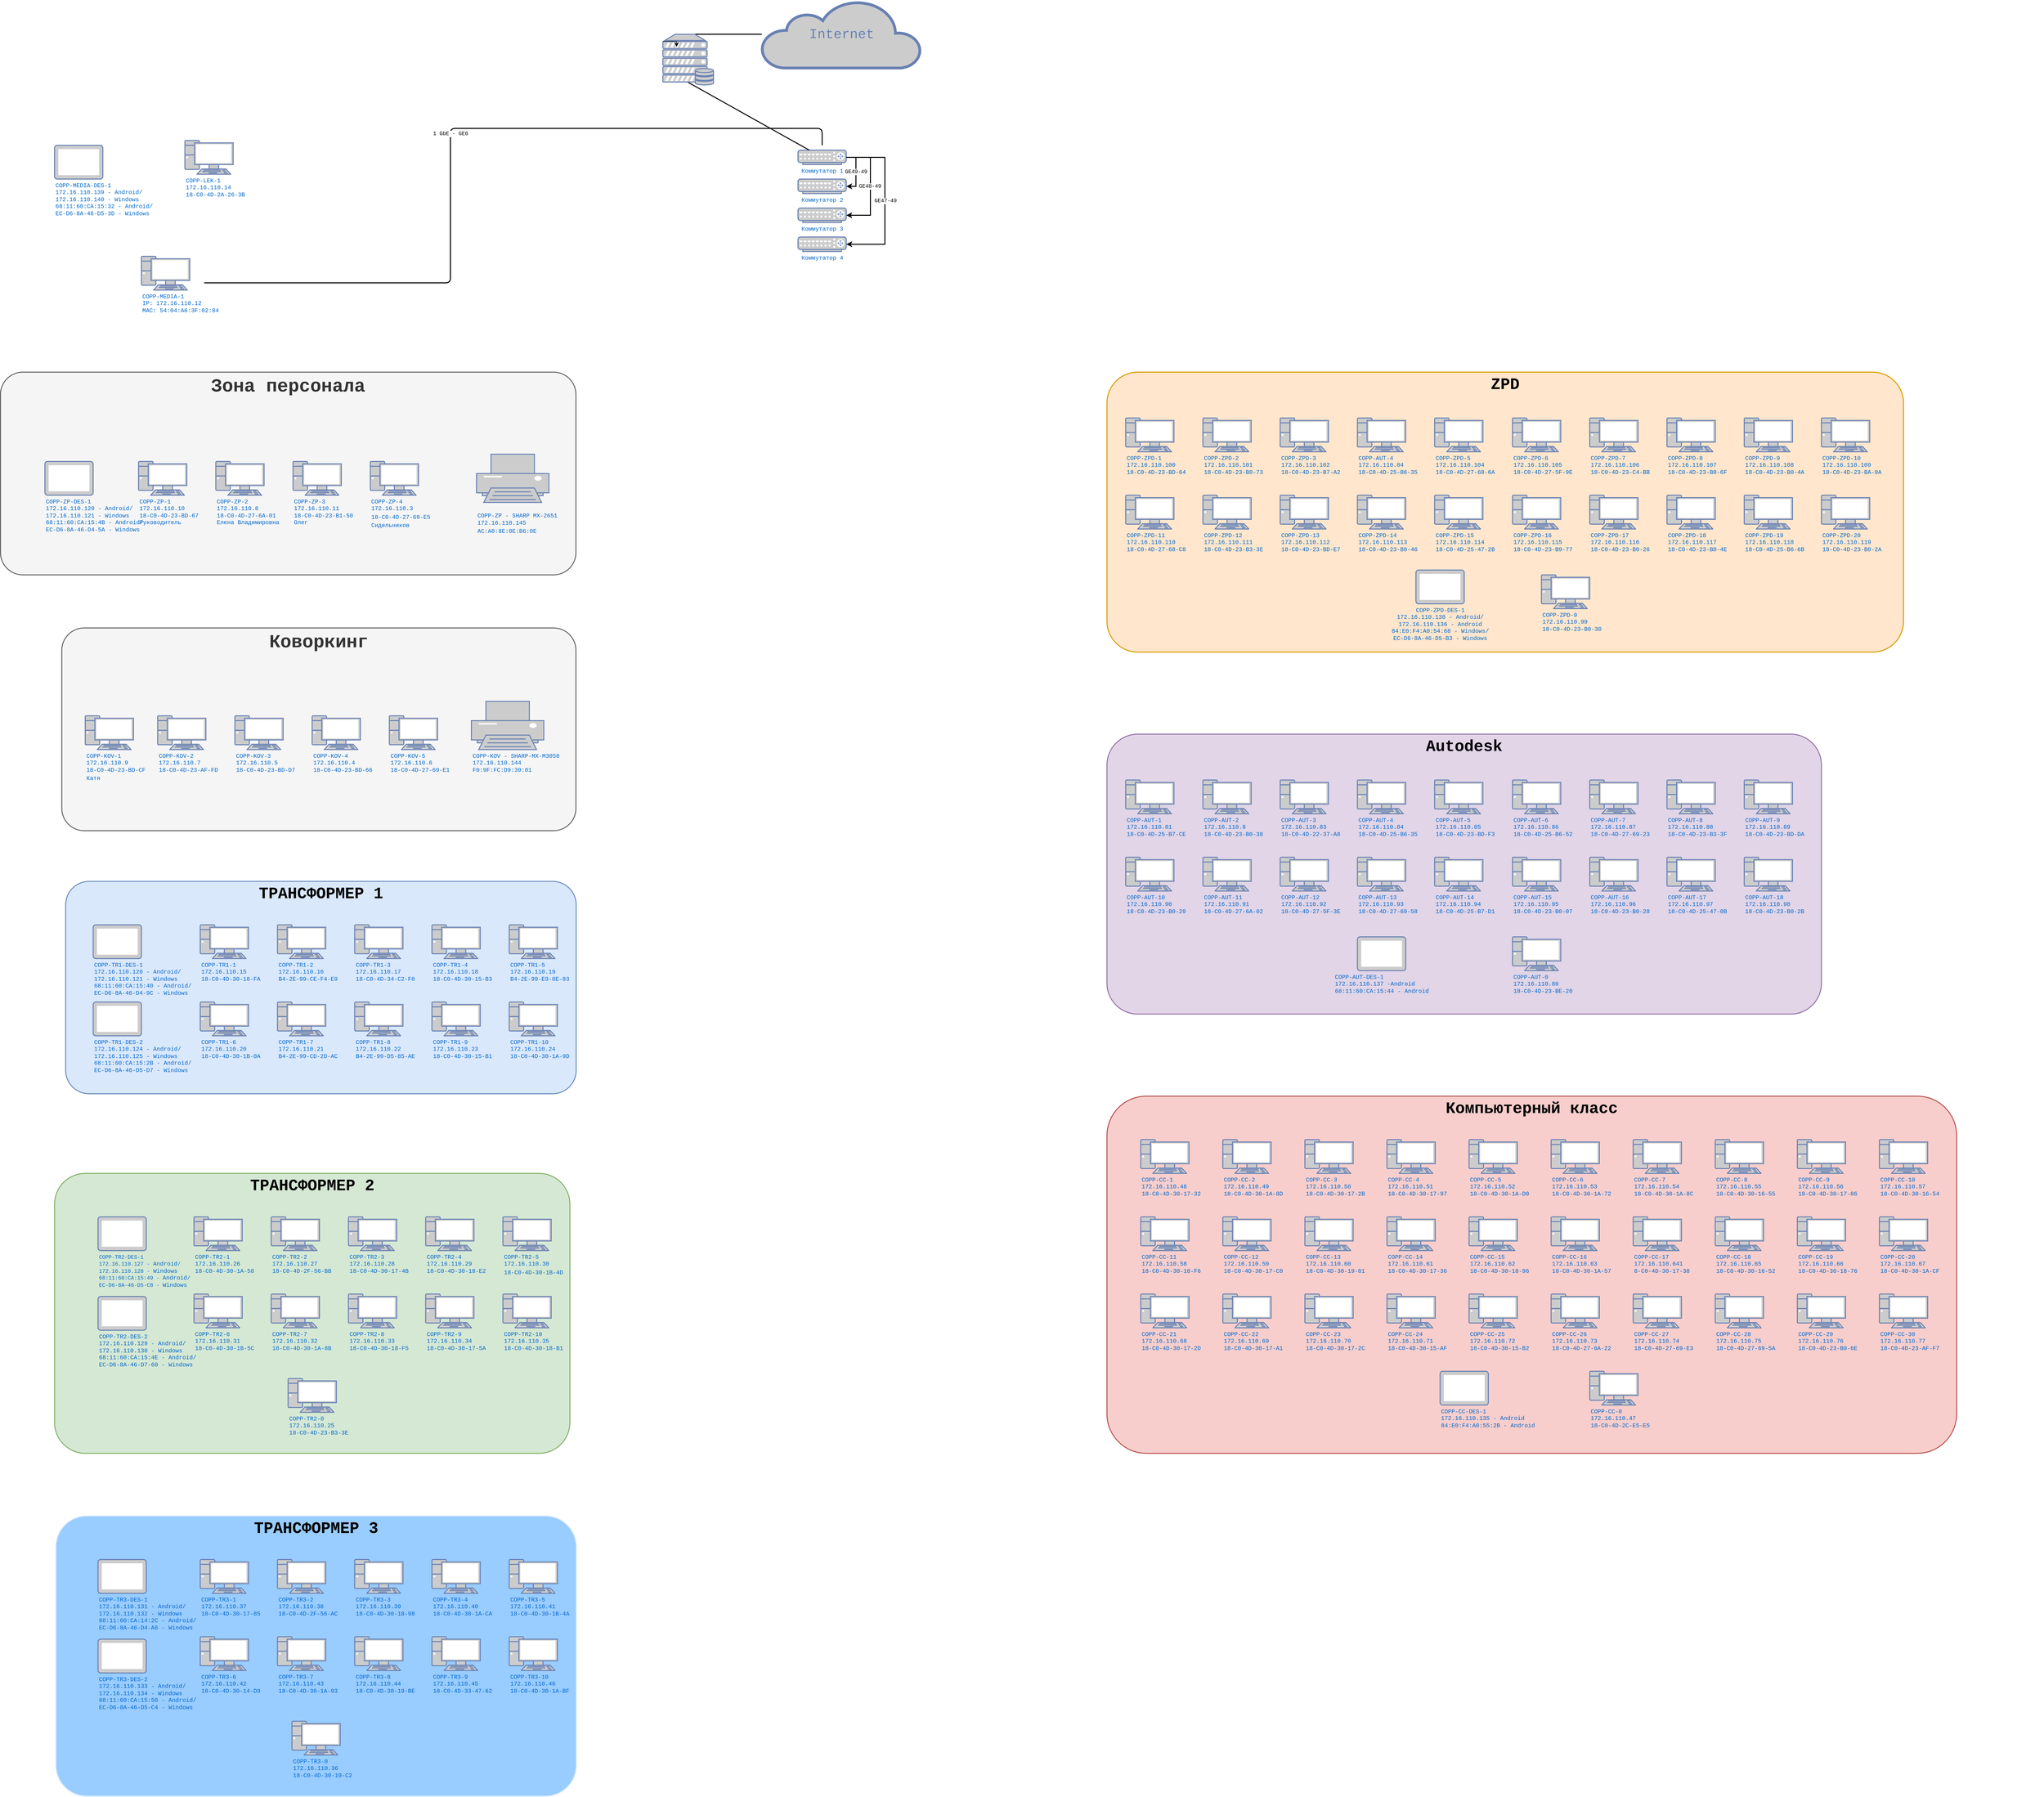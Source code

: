 <mxfile version="24.7.14">
  <diagram name="Page-1" id="bfe91b75-5d2c-26a0-9c1d-138518896778">
    <mxGraphModel dx="2941" dy="1863" grid="1" gridSize="10" guides="1" tooltips="1" connect="1" arrows="1" fold="1" page="1" pageScale="1" pageWidth="1100" pageHeight="850" background="none" math="0" shadow="0">
      <root>
        <mxCell id="0" />
        <mxCell id="1" parent="0" />
        <mxCell id="7c3789c024ecab99-10" value="Коммутатор 2" style="fontColor=#0066CC;verticalAlign=top;verticalLabelPosition=bottom;labelPosition=center;align=center;html=1;fillColor=#CCCCCC;strokeColor=#6881B3;gradientColor=none;gradientDirection=north;strokeWidth=2;shape=mxgraph.networks.router;rounded=0;shadow=0;comic=0;fontFamily=Courier New;" parent="1" vertex="1">
          <mxGeometry x="1560" y="-400" width="100" height="30" as="geometry" />
        </mxCell>
        <mxCell id="7c3789c024ecab99-53" value="Internet" style="html=1;fillColor=#CCCCCC;strokeColor=#6881B3;gradientColor=none;gradientDirection=north;strokeWidth=2;shape=mxgraph.networks.cloud;fontColor=#6881B3;rounded=0;shadow=0;comic=0;align=center;fontSize=28;fontFamily=Courier New;" parent="1" vertex="1">
          <mxGeometry x="1485" y="-770" width="330" height="140" as="geometry" />
        </mxCell>
        <mxCell id="7c3789c024ecab99-56" style="edgeStyle=none;html=1;labelBackgroundColor=none;endArrow=none;endFill=0;strokeWidth=2;fontFamily=Courier New;fontSize=28;fontColor=#6881B3;exitX=0.5;exitY=0;exitDx=0;exitDy=0;exitPerimeter=0;align=center;" parent="1" source="7c3789c024ecab99-58" target="7c3789c024ecab99-53" edge="1">
          <mxGeometry relative="1" as="geometry" />
        </mxCell>
        <mxCell id="7c3789c024ecab99-54" value="Коммутатор 1" style="fontColor=#0066CC;verticalAlign=top;verticalLabelPosition=bottom;labelPosition=center;align=center;html=1;fillColor=#CCCCCC;strokeColor=#6881B3;gradientColor=none;gradientDirection=north;strokeWidth=2;shape=mxgraph.networks.router;rounded=0;shadow=0;comic=0;fontFamily=Courier New;noLabel=0;" parent="1" vertex="1">
          <mxGeometry x="1560" y="-460" width="100" height="30" as="geometry" />
        </mxCell>
        <mxCell id="7c3789c024ecab99-59" style="edgeStyle=none;html=1;labelBackgroundColor=none;endArrow=none;endFill=0;strokeWidth=2;fontFamily=Courier New;fontSize=28;fontColor=#6881B3;exitX=0.474;exitY=0.935;exitDx=0;exitDy=0;exitPerimeter=0;align=center;" parent="1" source="7c3789c024ecab99-58" target="7c3789c024ecab99-54" edge="1">
          <mxGeometry relative="1" as="geometry">
            <mxPoint x="1600" y="977" as="targetPoint" />
          </mxGeometry>
        </mxCell>
        <mxCell id="7c3789c024ecab99-58" value="" style="fontColor=#0066CC;verticalAlign=top;verticalLabelPosition=bottom;labelPosition=center;align=center;html=1;fillColor=#CCCCCC;strokeColor=#6881B3;gradientColor=none;gradientDirection=north;strokeWidth=2;shape=mxgraph.networks.server_storage;rounded=0;shadow=0;comic=0;fontFamily=Courier New;" parent="1" vertex="1">
          <mxGeometry x="1280" y="-700" width="105" height="105" as="geometry" />
        </mxCell>
        <mxCell id="AV1VNRTLt9gfQaLUy012-5" value="Коммутатор 3" style="fontColor=#0066CC;verticalAlign=top;verticalLabelPosition=bottom;labelPosition=center;align=center;html=1;fillColor=#CCCCCC;strokeColor=#6881B3;gradientColor=none;gradientDirection=north;strokeWidth=2;shape=mxgraph.networks.router;rounded=0;shadow=0;comic=0;fontFamily=Courier New;" parent="1" vertex="1">
          <mxGeometry x="1560" y="-340" width="100" height="30" as="geometry" />
        </mxCell>
        <mxCell id="AV1VNRTLt9gfQaLUy012-6" value="Коммутатор 4" style="fontColor=#0066CC;verticalAlign=top;verticalLabelPosition=bottom;labelPosition=center;align=center;html=1;fillColor=#CCCCCC;strokeColor=#6881B3;gradientColor=none;gradientDirection=north;strokeWidth=2;shape=mxgraph.networks.router;rounded=0;shadow=0;comic=0;fontFamily=Courier New;" parent="1" vertex="1">
          <mxGeometry x="1560" y="-280" width="100" height="30" as="geometry" />
        </mxCell>
        <mxCell id="AV1VNRTLt9gfQaLUy012-10" style="edgeStyle=orthogonalEdgeStyle;rounded=0;orthogonalLoop=1;jettySize=auto;html=1;exitX=1;exitY=0.5;exitDx=0;exitDy=0;exitPerimeter=0;entryX=1;entryY=0.5;entryDx=0;entryDy=0;entryPerimeter=0;fontFamily=Courier New;strokeWidth=2;align=center;" parent="1" source="7c3789c024ecab99-54" target="7c3789c024ecab99-10" edge="1">
          <mxGeometry relative="1" as="geometry" />
        </mxCell>
        <mxCell id="AV1VNRTLt9gfQaLUy012-13" value="&lt;font&gt;GE49-49&lt;/font&gt;" style="edgeLabel;html=1;align=center;verticalAlign=middle;resizable=0;points=[];labelBorderColor=none;fontFamily=Courier New;" parent="AV1VNRTLt9gfQaLUy012-10" vertex="1" connectable="0">
          <mxGeometry relative="1" as="geometry">
            <mxPoint as="offset" />
          </mxGeometry>
        </mxCell>
        <mxCell id="AV1VNRTLt9gfQaLUy012-11" style="edgeStyle=orthogonalEdgeStyle;rounded=0;orthogonalLoop=1;jettySize=auto;html=1;exitX=1;exitY=0.5;exitDx=0;exitDy=0;exitPerimeter=0;entryX=1;entryY=0.5;entryDx=0;entryDy=0;entryPerimeter=0;fontFamily=Courier New;strokeWidth=2;align=center;" parent="1" source="7c3789c024ecab99-54" target="AV1VNRTLt9gfQaLUy012-5" edge="1">
          <mxGeometry relative="1" as="geometry">
            <Array as="points">
              <mxPoint x="1710" y="-445" />
              <mxPoint x="1710" y="-325" />
            </Array>
          </mxGeometry>
        </mxCell>
        <mxCell id="AV1VNRTLt9gfQaLUy012-14" value="&lt;font&gt;GE48-49&lt;/font&gt;" style="edgeLabel;html=1;align=center;verticalAlign=middle;resizable=0;points=[];fontFamily=Courier New;" parent="AV1VNRTLt9gfQaLUy012-11" vertex="1" connectable="0">
          <mxGeometry x="-0.004" y="-1" relative="1" as="geometry">
            <mxPoint as="offset" />
          </mxGeometry>
        </mxCell>
        <mxCell id="AV1VNRTLt9gfQaLUy012-12" style="edgeStyle=orthogonalEdgeStyle;rounded=0;orthogonalLoop=1;jettySize=auto;html=1;exitX=1;exitY=0.5;exitDx=0;exitDy=0;exitPerimeter=0;entryX=1;entryY=0.5;entryDx=0;entryDy=0;entryPerimeter=0;fontFamily=Courier New;strokeWidth=2;align=center;" parent="1" source="7c3789c024ecab99-54" target="AV1VNRTLt9gfQaLUy012-6" edge="1">
          <mxGeometry relative="1" as="geometry">
            <Array as="points">
              <mxPoint x="1740" y="-445" />
              <mxPoint x="1740" y="-265" />
            </Array>
          </mxGeometry>
        </mxCell>
        <mxCell id="AV1VNRTLt9gfQaLUy012-17" value="&lt;font&gt;GE47-49&lt;/font&gt;" style="edgeLabel;html=1;align=center;verticalAlign=middle;resizable=0;points=[];fontFamily=Courier New;" parent="AV1VNRTLt9gfQaLUy012-12" vertex="1" connectable="0">
          <mxGeometry x="-0.002" y="1" relative="1" as="geometry">
            <mxPoint as="offset" />
          </mxGeometry>
        </mxCell>
        <mxCell id="AV1VNRTLt9gfQaLUy012-18" value="&lt;div style=&quot;&quot;&gt;&lt;span style=&quot;background-color: initial;&quot;&gt;COPP-MEDIA-1&lt;/span&gt;&lt;/div&gt;&lt;font&gt;&lt;div style=&quot;&quot;&gt;&lt;span style=&quot;background-color: initial;&quot;&gt;IP: 172.16.110.12&lt;/span&gt;&lt;/div&gt;&lt;div style=&quot;&quot;&gt;&lt;span style=&quot;background-color: initial;&quot;&gt;MAC: 54:04:A6:3F:02:84&lt;/span&gt;&lt;/div&gt;&lt;/font&gt;" style="fontColor=#0066CC;verticalAlign=top;verticalLabelPosition=bottom;labelPosition=center;align=left;html=1;outlineConnect=0;fillColor=#CCCCCC;strokeColor=#6881B3;gradientColor=none;gradientDirection=north;strokeWidth=2;shape=mxgraph.networks.pc;fontFamily=Courier New;" parent="1" vertex="1">
          <mxGeometry x="200" y="-240" width="100" height="70" as="geometry" />
        </mxCell>
        <mxCell id="AV1VNRTLt9gfQaLUy012-19" style="edgeStyle=orthogonalEdgeStyle;html=1;labelBackgroundColor=none;endArrow=none;endFill=0;strokeWidth=2;fontFamily=Courier New;fontSize=15;fontColor=#036897;exitX=1;exitY=0.5;exitDx=0;exitDy=0;exitPerimeter=0;align=center;" parent="1" edge="1">
          <mxGeometry relative="1" as="geometry">
            <mxPoint x="1610" y="-470" as="targetPoint" />
            <Array as="points">
              <mxPoint x="840" y="-185" />
              <mxPoint x="840" y="-505" />
            </Array>
            <mxPoint x="330.0" y="-185" as="sourcePoint" />
          </mxGeometry>
        </mxCell>
        <mxCell id="AV1VNRTLt9gfQaLUy012-20" value="1 GbE - GE6" style="edgeLabel;html=1;align=center;verticalAlign=middle;resizable=0;points=[];fontFamily=Courier New;" parent="AV1VNRTLt9gfQaLUy012-19" vertex="1" connectable="0">
          <mxGeometry x="0.002" relative="1" as="geometry">
            <mxPoint as="offset" />
          </mxGeometry>
        </mxCell>
        <mxCell id="O0ZHZN5jXIGf4hDasDoh-2" value="" style="group;fontFamily=Courier New;align=center;" parent="1" vertex="1" connectable="0">
          <mxGeometry x="35" y="530" width="1065" height="420" as="geometry" />
        </mxCell>
        <mxCell id="7c3789c024ecab99-79" value="&lt;div style=&quot;color: rgb(51, 51, 51);&quot;&gt;&lt;span style=&quot;font-size: 38px; background-color: initial;&quot;&gt;&lt;b&gt;Коворкинг&lt;/b&gt;&lt;/span&gt;&lt;/div&gt;" style="rounded=1;whiteSpace=wrap;html=1;shadow=0;comic=0;strokeColor=#666666;strokeWidth=2;fillColor=#f5f5f5;fontFamily=Courier New;fontSize=28;fontColor=#333333;align=center;arcSize=11;verticalAlign=top;" parent="O0ZHZN5jXIGf4hDasDoh-2" vertex="1">
          <mxGeometry width="1065" height="420" as="geometry" />
        </mxCell>
        <mxCell id="7c3789c024ecab99-20" value="COPP-KOV-1&lt;br&gt;&lt;table border=&quot;0&quot; cellpadding=&quot;0&quot; cellspacing=&quot;0&quot; width=&quot;189&quot; style=&quot;border-collapse:&lt;br/&gt; collapse;width:142pt&quot;&gt;&lt;tbody&gt;&lt;tr height=&quot;20&quot; style=&quot;height:15.0pt&quot;&gt;  &lt;td height=&quot;20&quot; class=&quot;xl65&quot; width=&quot;189&quot; style=&quot;height:15.0pt;width:142pt&quot;&gt;172.16.110.9&lt;br&gt;&lt;table border=&quot;0&quot; cellpadding=&quot;0&quot; cellspacing=&quot;0&quot; width=&quot;199&quot; style=&quot;border-collapse:&lt;br/&gt; collapse;width:149pt&quot;&gt;&lt;tbody&gt;&lt;tr height=&quot;20&quot; style=&quot;height:15.0pt&quot;&gt;  &lt;td height=&quot;20&quot; class=&quot;xl65&quot; width=&quot;199&quot; style=&quot;height:15.0pt;width:149pt&quot;&gt;18-C0-4D-23-BD-CF&lt;br&gt;&lt;table border=&quot;0&quot; cellpadding=&quot;0&quot; cellspacing=&quot;0&quot; width=&quot;199&quot; style=&quot;border-collapse:&lt;br/&gt; collapse;width:149pt&quot;&gt;&lt;tbody&gt;&lt;tr height=&quot;20&quot; style=&quot;height:15.0pt&quot;&gt;  &lt;td height=&quot;20&quot; class=&quot;xl65&quot; width=&quot;199&quot; style=&quot;height:15.0pt;width:149pt&quot;&gt;Катя&lt;/td&gt;&lt;/tr&gt;&lt;/tbody&gt;&lt;/table&gt;&lt;/td&gt;&lt;/tr&gt;&lt;/tbody&gt;&lt;/table&gt;&lt;/td&gt;&lt;/tr&gt;&lt;/tbody&gt;&lt;/table&gt;" style="fontColor=#0066CC;verticalAlign=top;verticalLabelPosition=bottom;labelPosition=center;align=left;html=1;fillColor=#CCCCCC;strokeColor=#6881B3;gradientColor=none;gradientDirection=north;strokeWidth=2;shape=mxgraph.networks.pc;rounded=0;shadow=0;comic=0;fontFamily=Courier New;" parent="O0ZHZN5jXIGf4hDasDoh-2" vertex="1">
          <mxGeometry x="48.5" y="182" width="100" height="70" as="geometry" />
        </mxCell>
        <mxCell id="7c3789c024ecab99-21" value="COPP-KOV-2&lt;br&gt;&lt;table border=&quot;0&quot; cellpadding=&quot;0&quot; cellspacing=&quot;0&quot; width=&quot;189&quot; style=&quot;border-collapse:&lt;br/&gt; collapse;width:142pt&quot;&gt;&lt;tbody&gt;&lt;tr height=&quot;20&quot; style=&quot;height:15.0pt&quot;&gt;  &lt;td height=&quot;20&quot; class=&quot;xl65&quot; width=&quot;189&quot; style=&quot;height:15.0pt;width:142pt&quot;&gt;172.16.110.7&lt;br&gt;&lt;table border=&quot;0&quot; cellpadding=&quot;0&quot; cellspacing=&quot;0&quot; width=&quot;199&quot; style=&quot;border-collapse:&lt;br/&gt; collapse;width:149pt&quot;&gt;&lt;tbody&gt;&lt;tr height=&quot;20&quot; style=&quot;height:15.0pt&quot;&gt;  &lt;td height=&quot;20&quot; class=&quot;xl65&quot; width=&quot;199&quot; style=&quot;height:15.0pt;width:149pt&quot;&gt;18-C0-4D-23-AF-FD&lt;br&gt;&lt;table border=&quot;0&quot; cellpadding=&quot;0&quot; cellspacing=&quot;0&quot; width=&quot;199&quot; style=&quot;border-collapse:&lt;br/&gt; collapse;width:149pt&quot;&gt;&lt;tbody&gt;&lt;tr height=&quot;20&quot; style=&quot;height:15.0pt&quot;&gt;  &lt;td height=&quot;20&quot; class=&quot;xl65&quot; width=&quot;199&quot; style=&quot;height:15.0pt;width:149pt&quot;&gt;&lt;br&gt;&lt;/td&gt;&lt;/tr&gt;&lt;/tbody&gt;&lt;/table&gt;&lt;/td&gt;&lt;/tr&gt;&lt;/tbody&gt;&lt;/table&gt;&lt;/td&gt;&lt;/tr&gt;&lt;/tbody&gt;&lt;/table&gt;" style="fontColor=#0066CC;verticalAlign=top;verticalLabelPosition=bottom;labelPosition=center;align=left;html=1;fillColor=#CCCCCC;strokeColor=#6881B3;gradientColor=none;gradientDirection=north;strokeWidth=2;shape=mxgraph.networks.pc;rounded=0;shadow=0;comic=0;fontFamily=Courier New;" parent="O0ZHZN5jXIGf4hDasDoh-2" vertex="1">
          <mxGeometry x="198.5" y="182" width="100" height="70" as="geometry" />
        </mxCell>
        <mxCell id="7c3789c024ecab99-23" value="&lt;table border=&quot;0&quot; cellpadding=&quot;0&quot; cellspacing=&quot;0&quot; width=&quot;227&quot; style=&quot;border-collapse:&lt;br/&gt; collapse;width:170pt&quot;&gt;&lt;tbody&gt;&lt;tr height=&quot;20&quot; style=&quot;height:15.0pt&quot;&gt;  &lt;td height=&quot;20&quot; class=&quot;xl65&quot; width=&quot;227&quot; style=&quot;height:15.0pt;width:170pt&quot;&gt;COPP-KOV-3&lt;br&gt;&lt;table border=&quot;0&quot; cellpadding=&quot;0&quot; cellspacing=&quot;0&quot; width=&quot;189&quot; style=&quot;border-collapse:&lt;br/&gt; collapse;width:142pt&quot;&gt;&lt;tbody&gt;&lt;tr height=&quot;20&quot; style=&quot;height:15.0pt&quot;&gt;  &lt;td height=&quot;20&quot; class=&quot;xl65&quot; width=&quot;189&quot; style=&quot;height:15.0pt;width:142pt&quot;&gt;172.16.110.5&lt;br&gt;&lt;table border=&quot;0&quot; cellpadding=&quot;0&quot; cellspacing=&quot;0&quot; width=&quot;199&quot; style=&quot;border-collapse:&lt;br/&gt; collapse;width:149pt&quot;&gt;&lt;tbody&gt;&lt;tr height=&quot;20&quot; style=&quot;height:15.0pt&quot;&gt;  &lt;td height=&quot;20&quot; class=&quot;xl65&quot; width=&quot;199&quot; style=&quot;height:15.0pt;width:149pt&quot;&gt;18-C0-4D-23-BD-D7&lt;br&gt;&lt;table border=&quot;0&quot; cellpadding=&quot;0&quot; cellspacing=&quot;0&quot; width=&quot;199&quot; style=&quot;border-collapse:&lt;br/&gt; collapse;width:149pt&quot;&gt;&lt;tbody&gt;&lt;tr height=&quot;20&quot; style=&quot;height:15.0pt&quot;&gt;  &lt;td height=&quot;20&quot; class=&quot;xl65&quot; width=&quot;199&quot; style=&quot;height:15.0pt;width:149pt&quot;&gt;&lt;br&gt;&lt;/td&gt;&lt;/tr&gt;&lt;/tbody&gt;&lt;/table&gt;&lt;/td&gt;&lt;/tr&gt;&lt;/tbody&gt;&lt;/table&gt;&lt;/td&gt;&lt;/tr&gt;&lt;/tbody&gt;&lt;/table&gt;&lt;/td&gt;&lt;/tr&gt;&lt;/tbody&gt;&lt;/table&gt;" style="fontColor=#0066CC;verticalAlign=top;verticalLabelPosition=bottom;labelPosition=center;align=left;html=1;fillColor=#CCCCCC;strokeColor=#6881B3;gradientColor=none;gradientDirection=north;strokeWidth=2;shape=mxgraph.networks.pc;rounded=0;shadow=0;comic=0;fontFamily=Courier New;" parent="O0ZHZN5jXIGf4hDasDoh-2" vertex="1">
          <mxGeometry x="358.5" y="182" width="100" height="70" as="geometry" />
        </mxCell>
        <mxCell id="7c3789c024ecab99-25" value="COPP-KOV-4&lt;br&gt;&lt;table border=&quot;0&quot; cellpadding=&quot;0&quot; cellspacing=&quot;0&quot; width=&quot;189&quot; style=&quot;border-collapse:&lt;br/&gt; collapse;width:142pt&quot;&gt;&lt;tbody&gt;&lt;tr height=&quot;20&quot; style=&quot;height:15.0pt&quot;&gt;  &lt;td height=&quot;20&quot; class=&quot;xl65&quot; width=&quot;189&quot; style=&quot;height:15.0pt;width:142pt&quot;&gt;172.16.110.4&lt;br&gt;&lt;table border=&quot;0&quot; cellpadding=&quot;0&quot; cellspacing=&quot;0&quot; width=&quot;199&quot; style=&quot;border-collapse:&lt;br/&gt; collapse;width:149pt&quot;&gt;&lt;tbody&gt;&lt;tr height=&quot;20&quot; style=&quot;height:15.0pt&quot;&gt;  &lt;td height=&quot;20&quot; class=&quot;xl65&quot; width=&quot;199&quot; style=&quot;height:15.0pt;width:149pt&quot;&gt;18-C0-4D-23-BD-66&lt;br&gt;&lt;table border=&quot;0&quot; cellpadding=&quot;0&quot; cellspacing=&quot;0&quot; width=&quot;199&quot; style=&quot;border-collapse:&lt;br/&gt; collapse;width:149pt&quot;&gt;&lt;tbody&gt;&lt;tr height=&quot;20&quot; style=&quot;height:15.0pt&quot;&gt;  &lt;td height=&quot;20&quot; class=&quot;xl65&quot; width=&quot;199&quot; style=&quot;height:15.0pt;width:149pt&quot;&gt;&lt;br&gt;&lt;/td&gt;&lt;/tr&gt;&lt;/tbody&gt;&lt;/table&gt;&lt;/td&gt;&lt;/tr&gt;&lt;/tbody&gt;&lt;/table&gt;&lt;/td&gt;&lt;/tr&gt;&lt;/tbody&gt;&lt;/table&gt;" style="fontColor=#0066CC;verticalAlign=top;verticalLabelPosition=bottom;labelPosition=center;align=left;html=1;fillColor=#CCCCCC;strokeColor=#6881B3;gradientColor=none;gradientDirection=north;strokeWidth=2;shape=mxgraph.networks.pc;rounded=0;shadow=0;comic=0;fontFamily=Courier New;" parent="O0ZHZN5jXIGf4hDasDoh-2" vertex="1">
          <mxGeometry x="518.5" y="182" width="100" height="70" as="geometry" />
        </mxCell>
        <mxCell id="7c3789c024ecab99-27" value="COPP-KOV-5&lt;br&gt;&lt;table border=&quot;0&quot; cellpadding=&quot;0&quot; cellspacing=&quot;0&quot; width=&quot;189&quot; style=&quot;border-collapse:&lt;br/&gt; collapse;width:142pt&quot;&gt;&lt;tbody&gt;&lt;tr height=&quot;20&quot; style=&quot;height:15.0pt&quot;&gt;  &lt;td height=&quot;20&quot; class=&quot;xl65&quot; width=&quot;189&quot; style=&quot;height:15.0pt;width:142pt&quot;&gt;172.16.110.6&lt;br&gt;18-C0-4D-27-69-E1&lt;br&gt;&lt;/td&gt;&lt;/tr&gt;&lt;/tbody&gt;&lt;/table&gt;" style="fontColor=#0066CC;verticalAlign=top;verticalLabelPosition=bottom;labelPosition=center;align=left;html=1;fillColor=#CCCCCC;strokeColor=#6881B3;gradientColor=none;gradientDirection=north;strokeWidth=2;shape=mxgraph.networks.pc;rounded=0;shadow=0;comic=0;fontFamily=Courier New;" parent="O0ZHZN5jXIGf4hDasDoh-2" vertex="1">
          <mxGeometry x="678.5" y="182" width="100" height="70" as="geometry" />
        </mxCell>
        <mxCell id="7c3789c024ecab99-29" value="&lt;div style=&quot;&quot;&gt;&lt;span style=&quot;background-color: initial;&quot;&gt;COPP-KOV - SHARP-MX-M3050&lt;/span&gt;&lt;/div&gt;&lt;div style=&quot;&quot;&gt;172.16.110.144&lt;br&gt;&lt;/div&gt;&lt;div style=&quot;&quot;&gt;F0:9F:FC:D9:39:01&lt;br&gt;&lt;/div&gt;" style="fontColor=#0066CC;verticalAlign=top;verticalLabelPosition=bottom;labelPosition=center;align=left;html=1;fillColor=#CCCCCC;strokeColor=#6881B3;gradientColor=none;gradientDirection=north;strokeWidth=2;shape=mxgraph.networks.printer;rounded=0;shadow=0;comic=0;fontFamily=Courier New;" parent="O0ZHZN5jXIGf4hDasDoh-2" vertex="1">
          <mxGeometry x="848.5" y="152" width="150" height="100" as="geometry" />
        </mxCell>
        <mxCell id="O0ZHZN5jXIGf4hDasDoh-3" value="" style="group;fontFamily=Courier New;align=center;" parent="1" vertex="1" connectable="0">
          <mxGeometry x="138" width="962" height="420" as="geometry" />
        </mxCell>
        <mxCell id="7c3789c024ecab99-78" value="&lt;div style=&quot;&quot;&gt;&lt;span style=&quot;font-size: 38px; background-color: initial;&quot;&gt;&lt;b&gt;Зона персонала&lt;/b&gt;&lt;/span&gt;&lt;/div&gt;" style="rounded=1;whiteSpace=wrap;html=1;shadow=0;comic=0;strokeWidth=2;fontFamily=Courier New;fontSize=28;align=center;arcSize=11;verticalAlign=top;fillColor=#f5f5f5;fontColor=#333333;strokeColor=#666666;" parent="O0ZHZN5jXIGf4hDasDoh-3" vertex="1">
          <mxGeometry x="-230" width="1192" height="420" as="geometry" />
        </mxCell>
        <mxCell id="7c3789c024ecab99-1" value="COPP-ZP-1&lt;div&gt;&lt;table border=&quot;0&quot; cellpadding=&quot;0&quot; cellspacing=&quot;0&quot; width=&quot;189&quot; style=&quot;border-collapse:&lt;br/&gt; collapse;width:142pt&quot;&gt;&lt;tbody&gt;&lt;tr height=&quot;20&quot; style=&quot;height:15.0pt&quot;&gt;  &lt;td height=&quot;20&quot; class=&quot;xl65&quot; width=&quot;189&quot; style=&quot;height:15.0pt;width:142pt&quot;&gt;172.16.110.10&lt;br&gt;&lt;table border=&quot;0&quot; cellpadding=&quot;0&quot; cellspacing=&quot;0&quot; width=&quot;199&quot; style=&quot;border-collapse:&lt;br/&gt; collapse;width:149pt&quot;&gt;&lt;tbody&gt;&lt;tr height=&quot;20&quot; style=&quot;height:15.0pt&quot;&gt;  &lt;td height=&quot;20&quot; class=&quot;xl65&quot; width=&quot;199&quot; style=&quot;height:15.0pt;width:149pt&quot;&gt;18-C0-4D-23-BD-67&lt;br&gt;Руководитель&lt;/td&gt;&lt;/tr&gt;&lt;/tbody&gt;&lt;/table&gt;&lt;/td&gt;&lt;/tr&gt;&lt;/tbody&gt;&lt;/table&gt;&lt;/div&gt;" style="fontColor=#0066CC;verticalAlign=top;verticalLabelPosition=bottom;labelPosition=center;align=left;html=1;fillColor=#CCCCCC;strokeColor=#6881B3;gradientColor=none;gradientDirection=north;strokeWidth=2;shape=mxgraph.networks.pc;rounded=0;shadow=0;comic=0;fontFamily=Courier New;" parent="O0ZHZN5jXIGf4hDasDoh-3" vertex="1">
          <mxGeometry x="56.0" y="185" width="100" height="70" as="geometry" />
        </mxCell>
        <mxCell id="7c3789c024ecab99-2" value="COPP-ZP-2&lt;div&gt;&lt;div&gt;&lt;table border=&quot;0&quot; cellpadding=&quot;0&quot; cellspacing=&quot;0&quot; width=&quot;189&quot; style=&quot;border-collapse:&lt;br/&gt; collapse;width:142pt&quot;&gt;&lt;tbody&gt;&lt;tr height=&quot;20&quot; style=&quot;height:15.0pt&quot;&gt;  &lt;td height=&quot;20&quot; class=&quot;xl65&quot; width=&quot;189&quot; style=&quot;height:15.0pt;width:142pt&quot;&gt;172.16.110.8&lt;br&gt;&lt;table border=&quot;0&quot; cellpadding=&quot;0&quot; cellspacing=&quot;0&quot; width=&quot;199&quot; style=&quot;border-collapse:&lt;br/&gt; collapse;width:149pt&quot;&gt;&lt;tbody&gt;&lt;tr height=&quot;20&quot; style=&quot;height:15.0pt&quot;&gt;  &lt;td height=&quot;20&quot; class=&quot;xl65&quot; width=&quot;199&quot; style=&quot;height:15.0pt;width:149pt&quot;&gt;18-С0-4D-27-6A-01&lt;br&gt;Елена Владимировна&lt;/td&gt;&lt;/tr&gt;&lt;/tbody&gt;&lt;/table&gt;&lt;/td&gt;&lt;/tr&gt;&lt;/tbody&gt;&lt;/table&gt;&lt;/div&gt;&lt;/div&gt;" style="fontColor=#0066CC;verticalAlign=top;verticalLabelPosition=bottom;labelPosition=center;align=left;html=1;fillColor=#CCCCCC;strokeColor=#6881B3;gradientColor=none;gradientDirection=north;strokeWidth=2;shape=mxgraph.networks.pc;rounded=0;shadow=0;comic=0;fontFamily=Courier New;" parent="O0ZHZN5jXIGf4hDasDoh-3" vertex="1">
          <mxGeometry x="216.0" y="185" width="100" height="70" as="geometry" />
        </mxCell>
        <mxCell id="7c3789c024ecab99-3" value="COPP-ZP-3&lt;br&gt;&lt;table border=&quot;0&quot; cellpadding=&quot;0&quot; cellspacing=&quot;0&quot; width=&quot;189&quot; style=&quot;border-collapse:&lt;br/&gt; collapse;width:142pt&quot;&gt;&lt;tbody&gt;&lt;tr height=&quot;20&quot; style=&quot;height:15.0pt&quot;&gt;  &lt;td height=&quot;20&quot; class=&quot;xl65&quot; width=&quot;189&quot; style=&quot;height:15.0pt;width:142pt&quot;&gt;172.16.110.11&lt;br&gt;&lt;table border=&quot;0&quot; cellpadding=&quot;0&quot; cellspacing=&quot;0&quot; width=&quot;199&quot; style=&quot;border-collapse:&lt;br/&gt; collapse;width:149pt&quot;&gt;&lt;tbody&gt;&lt;tr height=&quot;20&quot; style=&quot;height:15.0pt&quot;&gt;  &lt;td height=&quot;20&quot; class=&quot;xl65&quot; width=&quot;199&quot; style=&quot;height:15.0pt;width:149pt&quot;&gt;18-C0-4D-23-B1-50&lt;br&gt;Олег&lt;/td&gt;&lt;/tr&gt;&lt;/tbody&gt;&lt;/table&gt;&lt;/td&gt;&lt;/tr&gt;&lt;/tbody&gt;&lt;/table&gt;" style="fontColor=#0066CC;verticalAlign=top;verticalLabelPosition=bottom;labelPosition=center;align=left;html=1;fillColor=#CCCCCC;strokeColor=#6881B3;gradientColor=none;gradientDirection=north;strokeWidth=2;shape=mxgraph.networks.pc;rounded=0;shadow=0;comic=0;fontFamily=Courier New;" parent="O0ZHZN5jXIGf4hDasDoh-3" vertex="1">
          <mxGeometry x="376.0" y="185" width="100" height="70" as="geometry" />
        </mxCell>
        <mxCell id="7c3789c024ecab99-5" value="COPP-ZP-4&lt;br&gt;&lt;table border=&quot;0&quot; cellpadding=&quot;0&quot; cellspacing=&quot;0&quot; width=&quot;189&quot; style=&quot;border-collapse:&lt;br/&gt; collapse;width:142pt&quot;&gt;&lt;tbody&gt;&lt;tr height=&quot;20&quot; style=&quot;height:15.0pt&quot;&gt;  &lt;td height=&quot;20&quot; class=&quot;xl65&quot; width=&quot;189&quot; style=&quot;height:15.0pt;width:142pt&quot;&gt;172.16.110.3&lt;br&gt;&lt;table border=&quot;0&quot; cellpadding=&quot;0&quot; cellspacing=&quot;0&quot; width=&quot;199&quot; style=&quot;border-collapse:&lt;br/&gt; collapse;width:149pt&quot;&gt;&lt;tbody&gt;&lt;tr height=&quot;20&quot; style=&quot;height:15.0pt&quot;&gt;  &lt;td height=&quot;20&quot; class=&quot;xl65&quot; width=&quot;199&quot; style=&quot;height:15.0pt;width:149pt&quot;&gt;18-C0-4D-27-69-E5&lt;/td&gt;&lt;/tr&gt;&lt;/tbody&gt;&lt;/table&gt;&lt;/td&gt;&lt;/tr&gt;&lt;/tbody&gt;&lt;/table&gt;&lt;div&gt;Сидельников&lt;/div&gt;" style="fontColor=#0066CC;verticalAlign=top;verticalLabelPosition=bottom;labelPosition=center;align=left;html=1;fillColor=#CCCCCC;strokeColor=#6881B3;gradientColor=none;gradientDirection=north;strokeWidth=2;shape=mxgraph.networks.pc;rounded=0;shadow=0;comic=0;fontFamily=Courier New;" parent="O0ZHZN5jXIGf4hDasDoh-3" vertex="1">
          <mxGeometry x="536.0" y="185" width="100" height="70" as="geometry" />
        </mxCell>
        <mxCell id="7c3789c024ecab99-6" value="&lt;br&gt;&lt;table border=&quot;0&quot; cellpadding=&quot;0&quot; cellspacing=&quot;0&quot; width=&quot;227&quot; style=&quot;border-collapse:&lt;br/&gt; collapse;width:170pt&quot;&gt;&lt;tbody&gt;&lt;tr height=&quot;20&quot; style=&quot;height:15.0pt&quot;&gt;  &lt;td height=&quot;20&quot; class=&quot;xl65&quot; width=&quot;227&quot; style=&quot;height:15.0pt;width:170pt&quot;&gt;COPP-ZP - SHARP MX-2651&lt;br&gt;&lt;table border=&quot;0&quot; cellpadding=&quot;0&quot; cellspacing=&quot;0&quot; width=&quot;189&quot; style=&quot;border-collapse:&lt;br/&gt; collapse;width:142pt&quot;&gt;&lt;tbody&gt;&lt;tr height=&quot;20&quot; style=&quot;height:15.0pt&quot;&gt;  &lt;td height=&quot;20&quot; width=&quot;189&quot; style=&quot;height:15.0pt;width:142pt&quot;&gt;172.16.110.145&lt;br&gt;&lt;table border=&quot;0&quot; cellpadding=&quot;0&quot; cellspacing=&quot;0&quot; width=&quot;199&quot; style=&quot;border-collapse:&lt;br/&gt; collapse;width:149pt&quot;&gt;&lt;tbody&gt;&lt;tr height=&quot;20&quot; style=&quot;height:15.0pt&quot;&gt;  &lt;td height=&quot;20&quot; width=&quot;199&quot; style=&quot;height:15.0pt;width:149pt&quot;&gt;AC:A8:8E:0E:B6:0E&lt;/td&gt;&lt;/tr&gt;&lt;/tbody&gt;&lt;/table&gt;&lt;/td&gt;&lt;/tr&gt;&lt;/tbody&gt;&lt;/table&gt;&lt;/td&gt;&lt;/tr&gt;&lt;/tbody&gt;&lt;/table&gt;" style="fontColor=#0066CC;verticalAlign=top;verticalLabelPosition=bottom;labelPosition=center;align=left;html=1;fillColor=#CCCCCC;strokeColor=#6881B3;gradientColor=none;gradientDirection=north;strokeWidth=2;shape=mxgraph.networks.printer;rounded=0;shadow=0;comic=0;fontFamily=Courier New;" parent="O0ZHZN5jXIGf4hDasDoh-3" vertex="1">
          <mxGeometry x="756" y="170" width="150" height="100" as="geometry" />
        </mxCell>
        <mxCell id="5qKJpBTIMG_tvjQpGa4c-107" value="&lt;div style=&quot;line-height: 120%; font-size: 12px;&quot;&gt;&lt;span style=&quot;background-color: initial;&quot;&gt;&lt;font style=&quot;font-size: 12px;&quot;&gt;COPP-ZP-DES-1&lt;/font&gt;&lt;/span&gt;&lt;/div&gt;&lt;div style=&quot;line-height: 120%; font-size: 12px;&quot;&gt;&lt;font style=&quot;font-size: 12px;&quot;&gt;172.16.110.120 - Android/&lt;/font&gt;&lt;/div&gt;&lt;div style=&quot;line-height: 120%; font-size: 12px;&quot;&gt;&lt;font style=&quot;font-size: 12px;&quot;&gt;&lt;font style=&quot;font-size: 12px;&quot;&gt;172.16.110.121 - Windows&lt;/font&gt;&lt;/font&gt;&lt;/div&gt;&lt;div style=&quot;line-height: 120%; font-size: 12px;&quot;&gt;&lt;font style=&quot;font-size: 12px;&quot;&gt;&lt;font style=&quot;font-size: 12px;&quot;&gt;68:11:60:CA:15:4B - Android/&lt;/font&gt;&lt;/font&gt;&lt;/div&gt;&lt;div style=&quot;line-height: 120%; font-size: 12px;&quot;&gt;&lt;font style=&quot;font-size: 12px;&quot;&gt;&lt;font style=&quot;font-size: 12px;&quot;&gt;EC-D6-8A-46-D4-5A -&amp;nbsp;&lt;/font&gt;&lt;span style=&quot;background-color: initial;&quot;&gt;Windows&lt;/span&gt;&lt;br&gt;&lt;/font&gt;&lt;/div&gt;" style="fontColor=#0066CC;verticalAlign=top;verticalLabelPosition=bottom;labelPosition=center;align=left;html=1;outlineConnect=0;fillColor=#CCCCCC;strokeColor=#6881B3;gradientColor=none;gradientDirection=north;strokeWidth=2;shape=mxgraph.networks.tablet;rounded=1;shadow=0;comic=0;arcSize=11;fontFamily=Courier New;fontSize=28;" parent="O0ZHZN5jXIGf4hDasDoh-3" vertex="1">
          <mxGeometry x="-138" y="185" width="100" height="70" as="geometry" />
        </mxCell>
        <mxCell id="O0ZHZN5jXIGf4hDasDoh-4" value="" style="group;fontFamily=Courier New;align=center;" parent="1" vertex="1" connectable="0">
          <mxGeometry x="283" y="1055" width="817.5" height="440" as="geometry" />
        </mxCell>
        <mxCell id="7c3789c024ecab99-81" value="&lt;div&gt;&lt;b style=&quot;background-color: initial; font-size: 33px;&quot;&gt;ТРАНСФОРМЕР 1&lt;/b&gt;&lt;br&gt;&lt;/div&gt;" style="rounded=1;whiteSpace=wrap;html=1;shadow=0;comic=0;strokeColor=#6c8ebf;strokeWidth=2;fillColor=#dae8fc;fontFamily=Courier New;fontSize=28;align=center;arcSize=11;verticalAlign=top;" parent="O0ZHZN5jXIGf4hDasDoh-4" vertex="1">
          <mxGeometry x="-240" width="1057.5" height="440" as="geometry" />
        </mxCell>
        <mxCell id="7c3789c024ecab99-34" value="COPP-TR1-1&lt;br&gt;&lt;table border=&quot;0&quot; cellpadding=&quot;0&quot; cellspacing=&quot;0&quot; width=&quot;189&quot; style=&quot;border-collapse:&lt;br/&gt; collapse;width:142pt&quot;&gt;&lt;tbody&gt;&lt;tr height=&quot;20&quot; style=&quot;height:15.0pt&quot;&gt;  &lt;td height=&quot;20&quot; class=&quot;xl65&quot; width=&quot;189&quot; style=&quot;height:15.0pt;width:142pt&quot;&gt;172.16.110.15&lt;br&gt;&lt;table border=&quot;0&quot; cellpadding=&quot;0&quot; cellspacing=&quot;0&quot; width=&quot;199&quot; style=&quot;border-collapse:&lt;br/&gt; collapse;width:149pt&quot;&gt;&lt;tbody&gt;&lt;tr height=&quot;20&quot; style=&quot;height:15.0pt&quot;&gt;  &lt;td height=&quot;20&quot; class=&quot;xl65&quot; width=&quot;199&quot; style=&quot;height:15.0pt;width:149pt&quot;&gt;18-C0-4D-30-18-FA&lt;br&gt;&lt;table border=&quot;0&quot; cellpadding=&quot;0&quot; cellspacing=&quot;0&quot; width=&quot;199&quot; style=&quot;border-collapse:&lt;br/&gt; collapse;width:149pt&quot;&gt;&lt;tbody&gt;&lt;tr height=&quot;20&quot; style=&quot;height:15.0pt&quot;&gt;  &lt;td height=&quot;20&quot; class=&quot;xl65&quot; width=&quot;199&quot; style=&quot;height:15.0pt;width:149pt&quot;&gt;&lt;br&gt;&lt;/td&gt;&lt;/tr&gt;&lt;/tbody&gt;&lt;/table&gt;&lt;/td&gt;&lt;/tr&gt;&lt;/tbody&gt;&lt;/table&gt;&lt;/td&gt;&lt;/tr&gt;&lt;/tbody&gt;&lt;/table&gt;" style="fontColor=#0066CC;verticalAlign=top;verticalLabelPosition=bottom;labelPosition=center;align=left;html=1;fillColor=#CCCCCC;strokeColor=#6881B3;gradientColor=none;gradientDirection=north;strokeWidth=2;shape=mxgraph.networks.pc;rounded=0;shadow=0;comic=0;fontFamily=Courier New;" parent="O0ZHZN5jXIGf4hDasDoh-4" vertex="1">
          <mxGeometry x="38.75" y="90.002" width="100" height="70" as="geometry" />
        </mxCell>
        <mxCell id="7c3789c024ecab99-35" value="COPP-TR1-3&lt;br&gt;&lt;table border=&quot;0&quot; cellpadding=&quot;0&quot; cellspacing=&quot;0&quot; width=&quot;189&quot; style=&quot;border-collapse:&lt;br/&gt; collapse;width:142pt&quot;&gt;&lt;tbody&gt;&lt;tr height=&quot;20&quot; style=&quot;height:15.0pt&quot;&gt;  &lt;td height=&quot;20&quot; class=&quot;xl65&quot; width=&quot;189&quot; style=&quot;height:15.0pt;width:142pt&quot;&gt;172.16.110.17&lt;br&gt;&lt;table border=&quot;0&quot; cellpadding=&quot;0&quot; cellspacing=&quot;0&quot; width=&quot;199&quot; style=&quot;border-collapse:&lt;br/&gt; collapse;width:149pt&quot;&gt;&lt;tbody&gt;&lt;tr height=&quot;20&quot; style=&quot;height:15.0pt&quot;&gt;  &lt;td height=&quot;20&quot; class=&quot;xl65&quot; width=&quot;199&quot; style=&quot;height:15.0pt;width:149pt&quot;&gt;18-C0-4D-34-C2-F0&lt;br&gt;&lt;table border=&quot;0&quot; cellpadding=&quot;0&quot; cellspacing=&quot;0&quot; width=&quot;199&quot; style=&quot;border-collapse:&lt;br/&gt; collapse;width:149pt&quot;&gt;&lt;tbody&gt;&lt;tr height=&quot;20&quot; style=&quot;height:15.0pt&quot;&gt;  &lt;td height=&quot;20&quot; class=&quot;xl65&quot; width=&quot;199&quot; style=&quot;height:15.0pt;width:149pt&quot;&gt;&lt;br&gt;&lt;/td&gt;&lt;/tr&gt;&lt;/tbody&gt;&lt;/table&gt;&lt;/td&gt;&lt;/tr&gt;&lt;/tbody&gt;&lt;/table&gt;&lt;/td&gt;&lt;/tr&gt;&lt;/tbody&gt;&lt;/table&gt;&lt;div&gt;&lt;br&gt;&lt;/div&gt;" style="fontColor=#0066CC;verticalAlign=top;verticalLabelPosition=bottom;labelPosition=center;align=left;html=1;fillColor=#CCCCCC;strokeColor=#6881B3;gradientColor=none;gradientDirection=north;strokeWidth=2;shape=mxgraph.networks.pc;rounded=0;shadow=0;comic=0;fontFamily=Courier New;" parent="O0ZHZN5jXIGf4hDasDoh-4" vertex="1">
          <mxGeometry x="358.75" y="90" width="100" height="70" as="geometry" />
        </mxCell>
        <mxCell id="7c3789c024ecab99-37" value="COPP-TR1-4&lt;br&gt;&lt;table border=&quot;0&quot; cellpadding=&quot;0&quot; cellspacing=&quot;0&quot; width=&quot;189&quot; style=&quot;border-collapse:&lt;br/&gt; collapse;width:142pt&quot;&gt;&lt;tbody&gt;&lt;tr height=&quot;20&quot; style=&quot;height:15.0pt&quot;&gt;  &lt;td height=&quot;20&quot; class=&quot;xl65&quot; width=&quot;189&quot; style=&quot;height:15.0pt;width:142pt&quot;&gt;172.16.110.18&lt;br&gt;&lt;table border=&quot;0&quot; cellpadding=&quot;0&quot; cellspacing=&quot;0&quot; width=&quot;199&quot; style=&quot;border-collapse:&lt;br/&gt; collapse;width:149pt&quot;&gt;&lt;tbody&gt;&lt;tr height=&quot;20&quot; style=&quot;height:15.0pt&quot;&gt;  &lt;td height=&quot;20&quot; class=&quot;xl65&quot; width=&quot;199&quot; style=&quot;height:15.0pt;width:149pt&quot;&gt;18-C0-4D-30-15-B3&lt;br&gt;&lt;table border=&quot;0&quot; cellpadding=&quot;0&quot; cellspacing=&quot;0&quot; width=&quot;199&quot; style=&quot;border-collapse:&lt;br/&gt; collapse;width:149pt&quot;&gt;&lt;tbody&gt;&lt;tr height=&quot;20&quot; style=&quot;height:15.0pt&quot;&gt;  &lt;td height=&quot;20&quot; class=&quot;xl65&quot; width=&quot;199&quot; style=&quot;height:15.0pt;width:149pt&quot;&gt;&lt;br&gt;&lt;/td&gt;&lt;/tr&gt;&lt;/tbody&gt;&lt;/table&gt;&lt;/td&gt;&lt;/tr&gt;&lt;/tbody&gt;&lt;/table&gt;&lt;/td&gt;&lt;/tr&gt;&lt;/tbody&gt;&lt;/table&gt;" style="fontColor=#0066CC;verticalAlign=top;verticalLabelPosition=bottom;labelPosition=center;align=left;html=1;fillColor=#CCCCCC;strokeColor=#6881B3;gradientColor=none;gradientDirection=north;strokeWidth=2;shape=mxgraph.networks.pc;rounded=0;shadow=0;comic=0;fontFamily=Courier New;" parent="O0ZHZN5jXIGf4hDasDoh-4" vertex="1">
          <mxGeometry x="518.75" y="90.002" width="100" height="70" as="geometry" />
        </mxCell>
        <mxCell id="7c3789c024ecab99-39" value="COPP-TR1-5&lt;br&gt;&lt;table border=&quot;0&quot; cellpadding=&quot;0&quot; cellspacing=&quot;0&quot; width=&quot;189&quot; style=&quot;border-collapse:&lt;br/&gt; collapse;width:142pt&quot;&gt;&lt;tbody&gt;&lt;tr height=&quot;20&quot; style=&quot;height:15.0pt&quot;&gt;  &lt;td height=&quot;20&quot; class=&quot;xl65&quot; width=&quot;189&quot; style=&quot;height:15.0pt;width:142pt&quot;&gt;172.16.110.19&lt;br&gt;B4-2E-99-E9-8E-83&lt;br&gt;&lt;/td&gt;&lt;/tr&gt;&lt;/tbody&gt;&lt;/table&gt;" style="fontColor=#0066CC;verticalAlign=top;verticalLabelPosition=bottom;labelPosition=center;align=left;html=1;fillColor=#CCCCCC;strokeColor=#6881B3;gradientColor=none;gradientDirection=north;strokeWidth=2;shape=mxgraph.networks.pc;rounded=0;shadow=0;comic=0;fontFamily=Courier New;" parent="O0ZHZN5jXIGf4hDasDoh-4" vertex="1">
          <mxGeometry x="678.75" y="90.002" width="100" height="70" as="geometry" />
        </mxCell>
        <mxCell id="Hxj6Q5FQ8TF1DpqE7Tzh-3" value="COPP-TR1-2&lt;br&gt;&lt;table border=&quot;0&quot; cellpadding=&quot;0&quot; cellspacing=&quot;0&quot; width=&quot;189&quot; style=&quot;border-collapse:&lt;br/&gt; collapse;width:142pt&quot;&gt;&lt;tbody&gt;&lt;tr height=&quot;20&quot; style=&quot;height:15.0pt&quot;&gt;  &lt;td height=&quot;20&quot; class=&quot;xl65&quot; width=&quot;189&quot; style=&quot;height:15.0pt;width:142pt&quot;&gt;172.16.110.16&lt;br&gt;B4-2E-99-CE-F4-E9&lt;br&gt;&lt;/td&gt;&lt;/tr&gt;&lt;/tbody&gt;&lt;/table&gt;" style="fontColor=#0066CC;verticalAlign=top;verticalLabelPosition=bottom;labelPosition=center;align=left;html=1;fillColor=#CCCCCC;strokeColor=#6881B3;gradientColor=none;gradientDirection=north;strokeWidth=2;shape=mxgraph.networks.pc;rounded=0;shadow=0;comic=0;fontFamily=Courier New;" parent="O0ZHZN5jXIGf4hDasDoh-4" vertex="1">
          <mxGeometry x="198.75" y="90.002" width="100" height="70" as="geometry" />
        </mxCell>
        <mxCell id="Hxj6Q5FQ8TF1DpqE7Tzh-4" value="&lt;div style=&quot;&quot;&gt;&lt;span style=&quot;background-color: initial;&quot;&gt;COPP-TR1-6&lt;/span&gt;&lt;/div&gt;&lt;div style=&quot;&quot;&gt;172.16.110.20&lt;br&gt;&lt;/div&gt;&lt;div style=&quot;&quot;&gt;18-C0-4D-30-1B-0A&lt;br&gt;&lt;/div&gt;" style="fontColor=#0066CC;verticalAlign=top;verticalLabelPosition=bottom;labelPosition=center;align=left;html=1;fillColor=#CCCCCC;strokeColor=#6881B3;gradientColor=none;gradientDirection=north;strokeWidth=2;shape=mxgraph.networks.pc;rounded=0;shadow=0;comic=0;fontFamily=Courier New;" parent="O0ZHZN5jXIGf4hDasDoh-4" vertex="1">
          <mxGeometry x="38.75" y="250.002" width="100" height="70" as="geometry" />
        </mxCell>
        <mxCell id="Hxj6Q5FQ8TF1DpqE7Tzh-5" value="&lt;div style=&quot;&quot;&gt;&lt;span style=&quot;background-color: initial;&quot;&gt;COPP-TR1-7&lt;/span&gt;&lt;/div&gt;&lt;div style=&quot;&quot;&gt;172.16.110.21&lt;br&gt;&lt;/div&gt;&lt;div style=&quot;&quot;&gt;B4-2E-99-CD-2D-AC&lt;br&gt;&lt;/div&gt;" style="fontColor=#0066CC;verticalAlign=top;verticalLabelPosition=bottom;labelPosition=center;align=left;html=1;fillColor=#CCCCCC;strokeColor=#6881B3;gradientColor=none;gradientDirection=north;strokeWidth=2;shape=mxgraph.networks.pc;rounded=0;shadow=0;comic=0;fontFamily=Courier New;" parent="O0ZHZN5jXIGf4hDasDoh-4" vertex="1">
          <mxGeometry x="198.75" y="250.002" width="100" height="70" as="geometry" />
        </mxCell>
        <mxCell id="Hxj6Q5FQ8TF1DpqE7Tzh-6" value="&lt;div style=&quot;&quot;&gt;&lt;span style=&quot;background-color: initial;&quot;&gt;COPP-TR1-8&lt;/span&gt;&lt;/div&gt;&lt;div style=&quot;&quot;&gt;172.16.110.22&lt;br&gt;&lt;/div&gt;&lt;div style=&quot;&quot;&gt;B4-2E-99-D5-85-AE&lt;br&gt;&lt;/div&gt;" style="fontColor=#0066CC;verticalAlign=top;verticalLabelPosition=bottom;labelPosition=center;align=left;html=1;fillColor=#CCCCCC;strokeColor=#6881B3;gradientColor=none;gradientDirection=north;strokeWidth=2;shape=mxgraph.networks.pc;rounded=0;shadow=0;comic=0;fontFamily=Courier New;" parent="O0ZHZN5jXIGf4hDasDoh-4" vertex="1">
          <mxGeometry x="358.75" y="250.002" width="100" height="70" as="geometry" />
        </mxCell>
        <mxCell id="Hxj6Q5FQ8TF1DpqE7Tzh-7" value="&lt;div style=&quot;&quot;&gt;&lt;span style=&quot;background-color: initial;&quot;&gt;COPP-TR1-9&lt;/span&gt;&lt;/div&gt;&lt;div style=&quot;&quot;&gt;172.16.110.23&lt;br&gt;&lt;/div&gt;&lt;div style=&quot;&quot;&gt;18-C0-4D-30-15-B1&lt;br&gt;&lt;/div&gt;" style="fontColor=#0066CC;verticalAlign=top;verticalLabelPosition=bottom;labelPosition=center;align=left;html=1;fillColor=#CCCCCC;strokeColor=#6881B3;gradientColor=none;gradientDirection=north;strokeWidth=2;shape=mxgraph.networks.pc;rounded=0;shadow=0;comic=0;fontFamily=Courier New;" parent="O0ZHZN5jXIGf4hDasDoh-4" vertex="1">
          <mxGeometry x="518.75" y="250.002" width="100" height="70" as="geometry" />
        </mxCell>
        <mxCell id="Hxj6Q5FQ8TF1DpqE7Tzh-8" value="&lt;div style=&quot;&quot;&gt;&lt;span style=&quot;background-color: initial;&quot;&gt;COPP-TR1-10&lt;/span&gt;&lt;/div&gt;&lt;div style=&quot;&quot;&gt;172.16.110.24&lt;br&gt;&lt;/div&gt;&lt;div style=&quot;&quot;&gt;18-C0-4D-30-1A-9D&lt;br&gt;&lt;/div&gt;" style="fontColor=#0066CC;verticalAlign=top;verticalLabelPosition=bottom;labelPosition=center;align=left;html=1;fillColor=#CCCCCC;strokeColor=#6881B3;gradientColor=none;gradientDirection=north;strokeWidth=2;shape=mxgraph.networks.pc;rounded=0;shadow=0;comic=0;fontFamily=Courier New;" parent="O0ZHZN5jXIGf4hDasDoh-4" vertex="1">
          <mxGeometry x="678.75" y="250.002" width="100" height="70" as="geometry" />
        </mxCell>
        <mxCell id="5qKJpBTIMG_tvjQpGa4c-109" value="&lt;div style=&quot;line-height: 120%; font-size: 12px;&quot;&gt;&lt;font style=&quot;font-size: 12px;&quot;&gt;COPP-TR1-DES-2&lt;/font&gt;&lt;/div&gt;&lt;div style=&quot;line-height: 120%; font-size: 12px;&quot;&gt;&lt;span style=&quot;background-color: initial;&quot;&gt;&lt;font style=&quot;font-size: 12px;&quot;&gt;172.16.110.124 -&amp;nbsp;&lt;/font&gt;&lt;/span&gt;Android&lt;span style=&quot;background-color: initial;&quot;&gt;&lt;font style=&quot;font-size: 12px;&quot;&gt;/&lt;/font&gt;&lt;/span&gt;&lt;/div&gt;&lt;div style=&quot;line-height: 120%; font-size: 12px;&quot;&gt;&lt;span style=&quot;background-color: initial;&quot;&gt;&lt;font style=&quot;font-size: 12px;&quot;&gt;172.16.110.125 -&amp;nbsp;&lt;/font&gt;&lt;/span&gt;&lt;span style=&quot;background-color: initial;&quot;&gt;Windows&lt;/span&gt;&lt;/div&gt;&lt;div style=&quot;line-height: 120%; font-size: 12px;&quot;&gt;&lt;span style=&quot;background-color: initial;&quot;&gt;&lt;font style=&quot;font-size: 12px;&quot;&gt;68:11:60:CA:15:2B -&amp;nbsp;&lt;/font&gt;&lt;/span&gt;Android&lt;span style=&quot;background-color: initial;&quot;&gt;&lt;font style=&quot;font-size: 12px;&quot;&gt;/&lt;/font&gt;&lt;/span&gt;&lt;/div&gt;&lt;div style=&quot;line-height: 120%; font-size: 12px;&quot;&gt;&lt;span style=&quot;background-color: initial;&quot;&gt;&lt;font style=&quot;font-size: 12px;&quot;&gt;EC-D6-8A-46-D5-D7 -&amp;nbsp;&lt;/font&gt;&lt;/span&gt;&lt;span style=&quot;background-color: initial;&quot;&gt;Windows&lt;/span&gt;&lt;br&gt;&lt;/div&gt;" style="fontColor=#0066CC;verticalAlign=top;verticalLabelPosition=bottom;labelPosition=center;align=left;html=1;outlineConnect=0;fillColor=#CCCCCC;strokeColor=#6881B3;gradientColor=none;gradientDirection=north;strokeWidth=2;shape=mxgraph.networks.tablet;rounded=1;shadow=0;comic=0;arcSize=11;fontFamily=Courier New;fontSize=28;" parent="O0ZHZN5jXIGf4hDasDoh-4" vertex="1">
          <mxGeometry x="-183" y="250" width="100" height="70" as="geometry" />
        </mxCell>
        <mxCell id="5qKJpBTIMG_tvjQpGa4c-28" value="" style="group;fontFamily=Courier New;align=center;" parent="1" vertex="1" connectable="0">
          <mxGeometry x="2200" y="750" width="1480" height="580" as="geometry" />
        </mxCell>
        <mxCell id="5qKJpBTIMG_tvjQpGa4c-2" value="&lt;b&gt;&lt;font style=&quot;font-size: 33px;&quot;&gt;Autodesk&lt;/font&gt;&lt;/b&gt;" style="rounded=1;whiteSpace=wrap;html=1;shadow=0;comic=0;strokeColor=#9673a6;strokeWidth=2;fillColor=#e1d5e7;fontFamily=Courier New;fontSize=28;align=center;arcSize=11;verticalAlign=top;container=0;" parent="5qKJpBTIMG_tvjQpGa4c-28" vertex="1">
          <mxGeometry width="1480" height="580" as="geometry" />
        </mxCell>
        <mxCell id="5qKJpBTIMG_tvjQpGa4c-3" value="&lt;div&gt;&lt;span class=&quot;hljs-variable&quot;&gt;COPP&lt;/span&gt;&lt;span class=&quot;hljs-operator&quot;&gt;-&lt;/span&gt;&lt;span class=&quot;hljs-variable&quot;&gt;AUT&lt;/span&gt;&lt;span class=&quot;hljs-operator&quot;&gt;-&lt;/span&gt;&lt;span class=&quot;hljs-number&quot;&gt;1&lt;/span&gt;&lt;/div&gt;&lt;div&gt;&lt;span class=&quot;hljs-number&quot;&gt;172.16&lt;/span&gt;&lt;span class=&quot;hljs-number&quot;&gt;.110&lt;/span&gt;&lt;span class=&quot;hljs-number&quot;&gt;.81&lt;/span&gt;&lt;/div&gt;&lt;div&gt;&lt;span class=&quot;hljs-number&quot;&gt;18&lt;/span&gt;&lt;span class=&quot;hljs-operator&quot;&gt;-&lt;/span&gt;&lt;span class=&quot;hljs-variable&quot;&gt;C0&lt;/span&gt;&lt;span class=&quot;hljs-operator&quot;&gt;-&lt;/span&gt;&lt;span class=&quot;hljs-number&quot;&gt;4&lt;/span&gt;&lt;span class=&quot;hljs-built_in&quot;&gt;D&lt;/span&gt;&lt;span class=&quot;hljs-operator&quot;&gt;-&lt;/span&gt;&lt;span class=&quot;hljs-number&quot;&gt;25&lt;/span&gt;&lt;span class=&quot;hljs-operator&quot;&gt;-&lt;/span&gt;&lt;span class=&quot;hljs-variable&quot;&gt;B7&lt;/span&gt;&lt;span class=&quot;hljs-operator&quot;&gt;-&lt;/span&gt;&lt;span class=&quot;hljs-variable&quot;&gt;CE&lt;/span&gt;&lt;br&gt;&lt;/div&gt;" style="fontColor=#0066CC;verticalAlign=top;verticalLabelPosition=bottom;labelPosition=center;align=left;html=1;fillColor=#CCCCCC;strokeColor=#6881B3;gradientColor=none;gradientDirection=north;strokeWidth=2;shape=mxgraph.networks.pc;rounded=0;shadow=0;comic=0;fontFamily=Courier New;container=0;" parent="5qKJpBTIMG_tvjQpGa4c-28" vertex="1">
          <mxGeometry x="38.75" y="95.002" width="100" height="70" as="geometry" />
        </mxCell>
        <mxCell id="5qKJpBTIMG_tvjQpGa4c-4" value="&lt;div&gt;&lt;span class=&quot;hljs-variable&quot;&gt;COPP&lt;/span&gt;&lt;span class=&quot;hljs-operator&quot;&gt;-&lt;/span&gt;&lt;span class=&quot;hljs-variable&quot;&gt;AUT&lt;/span&gt;&lt;span class=&quot;hljs-operator&quot;&gt;-&lt;/span&gt;&lt;span class=&quot;hljs-number&quot;&gt;3&lt;/span&gt;&lt;/div&gt;&lt;div&gt;&lt;span class=&quot;hljs-number&quot;&gt;172.16&lt;/span&gt;&lt;span class=&quot;hljs-number&quot;&gt;.110&lt;/span&gt;&lt;span class=&quot;hljs-number&quot;&gt;.83&lt;/span&gt;&lt;/div&gt;&lt;div&gt;&lt;span class=&quot;hljs-number&quot;&gt;18&lt;/span&gt;&lt;span class=&quot;hljs-operator&quot;&gt;-&lt;/span&gt;&lt;span class=&quot;hljs-variable&quot;&gt;C0&lt;/span&gt;&lt;span class=&quot;hljs-operator&quot;&gt;-&lt;/span&gt;&lt;span class=&quot;hljs-number&quot;&gt;4&lt;/span&gt;&lt;span class=&quot;hljs-built_in&quot;&gt;D&lt;/span&gt;&lt;span class=&quot;hljs-operator&quot;&gt;-&lt;/span&gt;&lt;span class=&quot;hljs-number&quot;&gt;22&lt;/span&gt;&lt;span class=&quot;hljs-operator&quot;&gt;-&lt;/span&gt;&lt;span class=&quot;hljs-number&quot;&gt;37&lt;/span&gt;&lt;span class=&quot;hljs-operator&quot;&gt;-&lt;/span&gt;&lt;span class=&quot;hljs-variable&quot;&gt;A8&lt;/span&gt;&lt;br&gt;&lt;/div&gt;" style="fontColor=#0066CC;verticalAlign=top;verticalLabelPosition=bottom;labelPosition=center;align=left;html=1;fillColor=#CCCCCC;strokeColor=#6881B3;gradientColor=none;gradientDirection=north;strokeWidth=2;shape=mxgraph.networks.pc;rounded=0;shadow=0;comic=0;fontFamily=Courier New;container=0;" parent="5qKJpBTIMG_tvjQpGa4c-28" vertex="1">
          <mxGeometry x="358.75" y="95" width="100" height="70" as="geometry" />
        </mxCell>
        <mxCell id="5qKJpBTIMG_tvjQpGa4c-5" value="&lt;span class=&quot;hljs-variable&quot;&gt;COPP&lt;/span&gt;&lt;span class=&quot;hljs-operator&quot;&gt;-&lt;/span&gt;&lt;span class=&quot;hljs-variable&quot;&gt;AUT&lt;/span&gt;&lt;span class=&quot;hljs-operator&quot;&gt;-&lt;/span&gt;&lt;span class=&quot;hljs-number&quot;&gt;4&lt;/span&gt;&lt;div&gt;&lt;span class=&quot;hljs-number&quot;&gt;172.16&lt;/span&gt;&lt;span class=&quot;hljs-number&quot;&gt;.110&lt;/span&gt;&lt;span class=&quot;hljs-number&quot;&gt;.84&lt;/span&gt;&lt;/div&gt;&lt;div&gt;&lt;span class=&quot;hljs-number&quot;&gt;18&lt;/span&gt;&lt;span class=&quot;hljs-operator&quot;&gt;-&lt;/span&gt;&lt;span class=&quot;hljs-variable&quot;&gt;C0&lt;/span&gt;&lt;span class=&quot;hljs-operator&quot;&gt;-&lt;/span&gt;&lt;span class=&quot;hljs-number&quot;&gt;4&lt;/span&gt;&lt;span class=&quot;hljs-built_in&quot;&gt;D&lt;/span&gt;&lt;span class=&quot;hljs-operator&quot;&gt;-&lt;/span&gt;&lt;span class=&quot;hljs-number&quot;&gt;25&lt;/span&gt;&lt;span class=&quot;hljs-operator&quot;&gt;-&lt;/span&gt;&lt;span class=&quot;hljs-variable&quot;&gt;B6&lt;/span&gt;&lt;span class=&quot;hljs-operator&quot;&gt;-&lt;/span&gt;&lt;span class=&quot;hljs-number&quot;&gt;35&lt;/span&gt;&lt;br&gt;&lt;/div&gt;" style="fontColor=#0066CC;verticalAlign=top;verticalLabelPosition=bottom;labelPosition=center;align=left;html=1;fillColor=#CCCCCC;strokeColor=#6881B3;gradientColor=none;gradientDirection=north;strokeWidth=2;shape=mxgraph.networks.pc;rounded=0;shadow=0;comic=0;fontFamily=Courier New;container=0;" parent="5qKJpBTIMG_tvjQpGa4c-28" vertex="1">
          <mxGeometry x="518.75" y="95.002" width="100" height="70" as="geometry" />
        </mxCell>
        <mxCell id="5qKJpBTIMG_tvjQpGa4c-6" value="&lt;span class=&quot;hljs-variable&quot;&gt;COPP&lt;/span&gt;&lt;span class=&quot;hljs-operator&quot;&gt;-&lt;/span&gt;&lt;span class=&quot;hljs-variable&quot;&gt;AUT&lt;/span&gt;&lt;span class=&quot;hljs-operator&quot;&gt;-&lt;/span&gt;&lt;span class=&quot;hljs-number&quot;&gt;5&lt;/span&gt;&lt;div&gt;&lt;span class=&quot;hljs-number&quot;&gt;172.16&lt;/span&gt;&lt;span class=&quot;hljs-number&quot;&gt;.110&lt;/span&gt;&lt;span class=&quot;hljs-number&quot;&gt;.85&lt;/span&gt;&lt;/div&gt;&lt;div&gt;&lt;span class=&quot;hljs-number&quot;&gt;18&lt;/span&gt;&lt;span class=&quot;hljs-operator&quot;&gt;-&lt;/span&gt;&lt;span class=&quot;hljs-variable&quot;&gt;C0&lt;/span&gt;&lt;span class=&quot;hljs-operator&quot;&gt;-&lt;/span&gt;&lt;span class=&quot;hljs-number&quot;&gt;4&lt;/span&gt;&lt;span class=&quot;hljs-built_in&quot;&gt;D&lt;/span&gt;&lt;span class=&quot;hljs-operator&quot;&gt;-&lt;/span&gt;&lt;span class=&quot;hljs-number&quot;&gt;23&lt;/span&gt;&lt;span class=&quot;hljs-operator&quot;&gt;-&lt;/span&gt;&lt;span class=&quot;hljs-variable&quot;&gt;BD&lt;/span&gt;&lt;span class=&quot;hljs-operator&quot;&gt;-&lt;/span&gt;&lt;span class=&quot;hljs-variable&quot;&gt;F3&lt;/span&gt;&lt;br&gt;&lt;/div&gt;" style="fontColor=#0066CC;verticalAlign=top;verticalLabelPosition=bottom;labelPosition=center;align=left;html=1;fillColor=#CCCCCC;strokeColor=#6881B3;gradientColor=none;gradientDirection=north;strokeWidth=2;shape=mxgraph.networks.pc;rounded=0;shadow=0;comic=0;fontFamily=Courier New;container=0;" parent="5qKJpBTIMG_tvjQpGa4c-28" vertex="1">
          <mxGeometry x="678.75" y="95.002" width="100" height="70" as="geometry" />
        </mxCell>
        <mxCell id="5qKJpBTIMG_tvjQpGa4c-7" value="&lt;span class=&quot;hljs-variable&quot;&gt;COPP&lt;/span&gt;&lt;span class=&quot;hljs-operator&quot;&gt;-&lt;/span&gt;&lt;span class=&quot;hljs-variable&quot;&gt;AUT&lt;/span&gt;&lt;span class=&quot;hljs-operator&quot;&gt;-&lt;/span&gt;&lt;span class=&quot;hljs-number&quot;&gt;2&lt;/span&gt;&lt;div&gt;&lt;span class=&quot;hljs-number&quot;&gt;172.16&lt;/span&gt;&lt;span class=&quot;hljs-number&quot;&gt;.110&lt;/span&gt;&lt;span class=&quot;hljs-number&quot;&gt;.8&lt;/span&gt;&lt;/div&gt;&lt;div&gt;&lt;span class=&quot;hljs-number&quot;&gt;18&lt;/span&gt;&lt;span class=&quot;hljs-operator&quot;&gt;-&lt;/span&gt;&lt;span class=&quot;hljs-variable&quot;&gt;C0&lt;/span&gt;&lt;span class=&quot;hljs-operator&quot;&gt;-&lt;/span&gt;&lt;span class=&quot;hljs-number&quot;&gt;4&lt;/span&gt;&lt;span class=&quot;hljs-built_in&quot;&gt;D&lt;/span&gt;&lt;span class=&quot;hljs-operator&quot;&gt;-&lt;/span&gt;&lt;span class=&quot;hljs-number&quot;&gt;23&lt;/span&gt;&lt;span class=&quot;hljs-operator&quot;&gt;-&lt;/span&gt;&lt;span class=&quot;hljs-variable&quot;&gt;B0&lt;/span&gt;&lt;span class=&quot;hljs-operator&quot;&gt;-&lt;/span&gt;&lt;span class=&quot;hljs-number&quot;&gt;38&lt;/span&gt;&lt;br&gt;&lt;/div&gt;" style="fontColor=#0066CC;verticalAlign=top;verticalLabelPosition=bottom;labelPosition=center;align=left;html=1;fillColor=#CCCCCC;strokeColor=#6881B3;gradientColor=none;gradientDirection=north;strokeWidth=2;shape=mxgraph.networks.pc;rounded=0;shadow=0;comic=0;fontFamily=Courier New;container=0;" parent="5qKJpBTIMG_tvjQpGa4c-28" vertex="1">
          <mxGeometry x="198.75" y="95.002" width="100" height="70" as="geometry" />
        </mxCell>
        <mxCell id="5qKJpBTIMG_tvjQpGa4c-8" value="&lt;div style=&quot;&quot;&gt;&lt;span class=&quot;hljs-variable&quot;&gt;COPP&lt;/span&gt;&lt;span class=&quot;hljs-operator&quot;&gt;-&lt;/span&gt;&lt;span class=&quot;hljs-variable&quot;&gt;AUT&lt;/span&gt;&lt;span class=&quot;hljs-operator&quot;&gt;-&lt;/span&gt;&lt;span class=&quot;hljs-number&quot;&gt;10&lt;/span&gt;&lt;/div&gt;&lt;div style=&quot;&quot;&gt;&lt;span class=&quot;hljs-number&quot;&gt;172.16&lt;/span&gt;&lt;span class=&quot;hljs-number&quot;&gt;.110&lt;/span&gt;&lt;span class=&quot;hljs-number&quot;&gt;.90&lt;/span&gt;&lt;/div&gt;&lt;div style=&quot;&quot;&gt;&lt;span class=&quot;hljs-number&quot;&gt;18&lt;/span&gt;&lt;span class=&quot;hljs-operator&quot;&gt;-&lt;/span&gt;&lt;span class=&quot;hljs-variable&quot;&gt;C0&lt;/span&gt;&lt;span class=&quot;hljs-operator&quot;&gt;-&lt;/span&gt;&lt;span class=&quot;hljs-number&quot;&gt;4&lt;/span&gt;&lt;span class=&quot;hljs-built_in&quot;&gt;D&lt;/span&gt;&lt;span class=&quot;hljs-operator&quot;&gt;-&lt;/span&gt;&lt;span class=&quot;hljs-number&quot;&gt;23&lt;/span&gt;&lt;span class=&quot;hljs-operator&quot;&gt;-&lt;/span&gt;&lt;span class=&quot;hljs-variable&quot;&gt;B0&lt;/span&gt;&lt;span class=&quot;hljs-operator&quot;&gt;-&lt;/span&gt;&lt;span class=&quot;hljs-number&quot;&gt;29&lt;/span&gt;&lt;br&gt;&lt;/div&gt;" style="fontColor=#0066CC;verticalAlign=top;verticalLabelPosition=bottom;labelPosition=center;align=left;html=1;fillColor=#CCCCCC;strokeColor=#6881B3;gradientColor=none;gradientDirection=north;strokeWidth=2;shape=mxgraph.networks.pc;rounded=0;shadow=0;comic=0;fontFamily=Courier New;container=0;" parent="5qKJpBTIMG_tvjQpGa4c-28" vertex="1">
          <mxGeometry x="38.75" y="255.002" width="100" height="70" as="geometry" />
        </mxCell>
        <mxCell id="5qKJpBTIMG_tvjQpGa4c-9" value="&lt;div style=&quot;&quot;&gt;&lt;span class=&quot;hljs-variable&quot;&gt;COPP&lt;/span&gt;&lt;span class=&quot;hljs-operator&quot;&gt;-&lt;/span&gt;&lt;span class=&quot;hljs-variable&quot;&gt;AUT&lt;/span&gt;&lt;span class=&quot;hljs-operator&quot;&gt;-&lt;/span&gt;&lt;span class=&quot;hljs-number&quot;&gt;11&lt;/span&gt;&lt;/div&gt;&lt;div style=&quot;&quot;&gt;&lt;span class=&quot;hljs-number&quot;&gt;172.16&lt;/span&gt;&lt;span class=&quot;hljs-number&quot;&gt;.110&lt;/span&gt;&lt;span class=&quot;hljs-number&quot;&gt;.91&lt;/span&gt;&lt;/div&gt;&lt;div style=&quot;&quot;&gt;&lt;span class=&quot;hljs-number&quot;&gt;18&lt;/span&gt;&lt;span class=&quot;hljs-operator&quot;&gt;-&lt;/span&gt;&lt;span class=&quot;hljs-variable&quot;&gt;C0&lt;/span&gt;&lt;span class=&quot;hljs-operator&quot;&gt;-&lt;/span&gt;&lt;span class=&quot;hljs-number&quot;&gt;4&lt;/span&gt;&lt;span class=&quot;hljs-built_in&quot;&gt;D&lt;/span&gt;&lt;span class=&quot;hljs-operator&quot;&gt;-&lt;/span&gt;&lt;span class=&quot;hljs-number&quot;&gt;27&lt;/span&gt;&lt;span class=&quot;hljs-operator&quot;&gt;-&lt;/span&gt;&lt;span class=&quot;hljs-number&quot;&gt;6&lt;/span&gt;&lt;span class=&quot;hljs-variable&quot;&gt;A&lt;/span&gt;&lt;span class=&quot;hljs-operator&quot;&gt;-&lt;/span&gt;&lt;span class=&quot;hljs-number&quot;&gt;02&lt;/span&gt;&lt;br&gt;&lt;/div&gt;" style="fontColor=#0066CC;verticalAlign=top;verticalLabelPosition=bottom;labelPosition=center;align=left;html=1;fillColor=#CCCCCC;strokeColor=#6881B3;gradientColor=none;gradientDirection=north;strokeWidth=2;shape=mxgraph.networks.pc;rounded=0;shadow=0;comic=0;fontFamily=Courier New;container=0;" parent="5qKJpBTIMG_tvjQpGa4c-28" vertex="1">
          <mxGeometry x="198.75" y="255.002" width="100" height="70" as="geometry" />
        </mxCell>
        <mxCell id="5qKJpBTIMG_tvjQpGa4c-10" value="&lt;div style=&quot;&quot;&gt;&lt;span class=&quot;hljs-variable&quot;&gt;COPP&lt;/span&gt;&lt;span class=&quot;hljs-operator&quot;&gt;-&lt;/span&gt;&lt;span class=&quot;hljs-variable&quot;&gt;AUT&lt;/span&gt;&lt;span class=&quot;hljs-operator&quot;&gt;-&lt;/span&gt;&lt;span class=&quot;hljs-number&quot;&gt;12&lt;/span&gt;&lt;/div&gt;&lt;div style=&quot;&quot;&gt;&lt;span class=&quot;hljs-number&quot;&gt;172.16&lt;/span&gt;&lt;span class=&quot;hljs-number&quot;&gt;.110&lt;/span&gt;&lt;span class=&quot;hljs-number&quot;&gt;.92&lt;/span&gt;&lt;/div&gt;&lt;div style=&quot;&quot;&gt;&lt;span class=&quot;hljs-number&quot;&gt;18&lt;/span&gt;&lt;span class=&quot;hljs-operator&quot;&gt;-&lt;/span&gt;&lt;span class=&quot;hljs-variable&quot;&gt;C0&lt;/span&gt;&lt;span class=&quot;hljs-operator&quot;&gt;-&lt;/span&gt;&lt;span class=&quot;hljs-number&quot;&gt;4&lt;/span&gt;&lt;span class=&quot;hljs-built_in&quot;&gt;D&lt;/span&gt;&lt;span class=&quot;hljs-operator&quot;&gt;-&lt;/span&gt;&lt;span class=&quot;hljs-number&quot;&gt;27&lt;/span&gt;&lt;span class=&quot;hljs-operator&quot;&gt;-&lt;/span&gt;&lt;span class=&quot;hljs-number&quot;&gt;5&lt;/span&gt;&lt;span class=&quot;hljs-variable&quot;&gt;F&lt;/span&gt;&lt;span class=&quot;hljs-operator&quot;&gt;-&lt;/span&gt;&lt;span class=&quot;hljs-number&quot;&gt;3&lt;/span&gt;&lt;span class=&quot;hljs-built_in&quot;&gt;E&lt;/span&gt;&lt;br&gt;&lt;/div&gt;" style="fontColor=#0066CC;verticalAlign=top;verticalLabelPosition=bottom;labelPosition=center;align=left;html=1;fillColor=#CCCCCC;strokeColor=#6881B3;gradientColor=none;gradientDirection=north;strokeWidth=2;shape=mxgraph.networks.pc;rounded=0;shadow=0;comic=0;fontFamily=Courier New;container=0;" parent="5qKJpBTIMG_tvjQpGa4c-28" vertex="1">
          <mxGeometry x="358.75" y="255.002" width="100" height="70" as="geometry" />
        </mxCell>
        <mxCell id="5qKJpBTIMG_tvjQpGa4c-11" value="&lt;div style=&quot;&quot;&gt;&lt;span class=&quot;hljs-variable&quot;&gt;COPP&lt;/span&gt;&lt;span class=&quot;hljs-operator&quot;&gt;-&lt;/span&gt;&lt;span class=&quot;hljs-variable&quot;&gt;AUT&lt;/span&gt;&lt;span class=&quot;hljs-operator&quot;&gt;-&lt;/span&gt;&lt;span class=&quot;hljs-number&quot;&gt;13&lt;/span&gt;&lt;/div&gt;&lt;div style=&quot;&quot;&gt;&lt;span class=&quot;hljs-number&quot;&gt;172.16&lt;/span&gt;&lt;span class=&quot;hljs-number&quot;&gt;.110&lt;/span&gt;&lt;span class=&quot;hljs-number&quot;&gt;.93&lt;/span&gt;&lt;/div&gt;&lt;div style=&quot;&quot;&gt;&lt;span class=&quot;hljs-number&quot;&gt;18&lt;/span&gt;&lt;span class=&quot;hljs-operator&quot;&gt;-&lt;/span&gt;&lt;span class=&quot;hljs-variable&quot;&gt;C0&lt;/span&gt;&lt;span class=&quot;hljs-operator&quot;&gt;-&lt;/span&gt;&lt;span class=&quot;hljs-number&quot;&gt;4&lt;/span&gt;&lt;span class=&quot;hljs-built_in&quot;&gt;D&lt;/span&gt;&lt;span class=&quot;hljs-operator&quot;&gt;-&lt;/span&gt;&lt;span class=&quot;hljs-number&quot;&gt;27&lt;/span&gt;&lt;span class=&quot;hljs-operator&quot;&gt;-&lt;/span&gt;&lt;span class=&quot;hljs-number&quot;&gt;69&lt;/span&gt;&lt;span class=&quot;hljs-operator&quot;&gt;-&lt;/span&gt;&lt;span class=&quot;hljs-number&quot;&gt;58&lt;/span&gt;&lt;br&gt;&lt;/div&gt;" style="fontColor=#0066CC;verticalAlign=top;verticalLabelPosition=bottom;labelPosition=center;align=left;html=1;fillColor=#CCCCCC;strokeColor=#6881B3;gradientColor=none;gradientDirection=north;strokeWidth=2;shape=mxgraph.networks.pc;rounded=0;shadow=0;comic=0;fontFamily=Courier New;container=0;" parent="5qKJpBTIMG_tvjQpGa4c-28" vertex="1">
          <mxGeometry x="518.75" y="255.002" width="100" height="70" as="geometry" />
        </mxCell>
        <mxCell id="5qKJpBTIMG_tvjQpGa4c-12" value="&lt;div style=&quot;&quot;&gt;&lt;span class=&quot;hljs-variable&quot;&gt;COPP&lt;/span&gt;&lt;span class=&quot;hljs-operator&quot;&gt;-&lt;/span&gt;&lt;span class=&quot;hljs-variable&quot;&gt;AUT&lt;/span&gt;&lt;span class=&quot;hljs-operator&quot;&gt;-&lt;/span&gt;&lt;span class=&quot;hljs-number&quot;&gt;14&lt;/span&gt;&lt;/div&gt;&lt;div style=&quot;&quot;&gt;&lt;span class=&quot;hljs-number&quot;&gt;172.16&lt;/span&gt;&lt;span class=&quot;hljs-number&quot;&gt;.110&lt;/span&gt;&lt;span class=&quot;hljs-number&quot;&gt;.94&lt;/span&gt;&lt;/div&gt;&lt;div style=&quot;&quot;&gt;&lt;span class=&quot;hljs-number&quot;&gt;18&lt;/span&gt;&lt;span class=&quot;hljs-operator&quot;&gt;-&lt;/span&gt;&lt;span class=&quot;hljs-variable&quot;&gt;C0&lt;/span&gt;&lt;span class=&quot;hljs-operator&quot;&gt;-&lt;/span&gt;&lt;span class=&quot;hljs-number&quot;&gt;4&lt;/span&gt;&lt;span class=&quot;hljs-built_in&quot;&gt;D&lt;/span&gt;&lt;span class=&quot;hljs-operator&quot;&gt;-&lt;/span&gt;&lt;span class=&quot;hljs-number&quot;&gt;25&lt;/span&gt;&lt;span class=&quot;hljs-operator&quot;&gt;-&lt;/span&gt;&lt;span class=&quot;hljs-variable&quot;&gt;B7&lt;/span&gt;&lt;span class=&quot;hljs-operator&quot;&gt;-&lt;/span&gt;&lt;span class=&quot;hljs-variable&quot;&gt;D1&lt;/span&gt;&lt;br&gt;&lt;/div&gt;" style="fontColor=#0066CC;verticalAlign=top;verticalLabelPosition=bottom;labelPosition=center;align=left;html=1;fillColor=#CCCCCC;strokeColor=#6881B3;gradientColor=none;gradientDirection=north;strokeWidth=2;shape=mxgraph.networks.pc;rounded=0;shadow=0;comic=0;fontFamily=Courier New;container=0;" parent="5qKJpBTIMG_tvjQpGa4c-28" vertex="1">
          <mxGeometry x="678.75" y="255.002" width="100" height="70" as="geometry" />
        </mxCell>
        <mxCell id="5qKJpBTIMG_tvjQpGa4c-13" value="&lt;div style=&quot;&quot;&gt;&lt;span class=&quot;hljs-variable&quot;&gt;COPP&lt;/span&gt;&lt;span class=&quot;hljs-operator&quot;&gt;-&lt;/span&gt;&lt;span class=&quot;hljs-variable&quot;&gt;AUT&lt;/span&gt;&lt;span class=&quot;hljs-operator&quot;&gt;-&lt;/span&gt;&lt;span class=&quot;hljs-number&quot;&gt;0&lt;/span&gt;&lt;/div&gt;&lt;div style=&quot;&quot;&gt;&lt;span class=&quot;hljs-number&quot;&gt;172.16&lt;/span&gt;&lt;span class=&quot;hljs-number&quot;&gt;.110&lt;/span&gt;&lt;span class=&quot;hljs-number&quot;&gt;.80&lt;/span&gt;&lt;/div&gt;&lt;div style=&quot;&quot;&gt;&lt;span class=&quot;hljs-number&quot;&gt;18&lt;/span&gt;&lt;span class=&quot;hljs-operator&quot;&gt;-&lt;/span&gt;&lt;span class=&quot;hljs-variable&quot;&gt;C0&lt;/span&gt;&lt;span class=&quot;hljs-operator&quot;&gt;-&lt;/span&gt;&lt;span class=&quot;hljs-number&quot;&gt;4&lt;/span&gt;&lt;span class=&quot;hljs-built_in&quot;&gt;D&lt;/span&gt;&lt;span class=&quot;hljs-operator&quot;&gt;-&lt;/span&gt;&lt;span class=&quot;hljs-number&quot;&gt;23&lt;/span&gt;&lt;span class=&quot;hljs-operator&quot;&gt;-&lt;/span&gt;&lt;span class=&quot;hljs-variable&quot;&gt;BE&lt;/span&gt;&lt;span class=&quot;hljs-operator&quot;&gt;-&lt;/span&gt;&lt;span class=&quot;hljs-number&quot;&gt;20&lt;/span&gt;&lt;br&gt;&lt;/div&gt;" style="fontColor=#0066CC;verticalAlign=top;verticalLabelPosition=bottom;labelPosition=center;align=left;html=1;fillColor=#CCCCCC;strokeColor=#6881B3;gradientColor=none;gradientDirection=north;strokeWidth=2;shape=mxgraph.networks.pc;rounded=0;shadow=0;comic=0;fontFamily=Courier New;container=0;" parent="5qKJpBTIMG_tvjQpGa4c-28" vertex="1">
          <mxGeometry x="840.0" y="420.002" width="100" height="70" as="geometry" />
        </mxCell>
        <mxCell id="5qKJpBTIMG_tvjQpGa4c-15" value="&lt;span class=&quot;hljs-variable&quot;&gt;COPP&lt;/span&gt;&lt;span class=&quot;hljs-operator&quot;&gt;-&lt;/span&gt;&lt;span class=&quot;hljs-variable&quot;&gt;AUT&lt;/span&gt;&lt;span class=&quot;hljs-operator&quot;&gt;-&lt;/span&gt;&lt;span class=&quot;hljs-number&quot;&gt;6&lt;/span&gt;&lt;div&gt;&lt;span class=&quot;hljs-number&quot;&gt;172.16&lt;/span&gt;&lt;span class=&quot;hljs-number&quot;&gt;.110&lt;/span&gt;&lt;span class=&quot;hljs-number&quot;&gt;.86&lt;/span&gt;&lt;/div&gt;&lt;div&gt;&lt;span class=&quot;hljs-number&quot;&gt;18&lt;/span&gt;&lt;span class=&quot;hljs-operator&quot;&gt;-&lt;/span&gt;&lt;span class=&quot;hljs-variable&quot;&gt;C0&lt;/span&gt;&lt;span class=&quot;hljs-operator&quot;&gt;-&lt;/span&gt;&lt;span class=&quot;hljs-number&quot;&gt;4&lt;/span&gt;&lt;span class=&quot;hljs-built_in&quot;&gt;D&lt;/span&gt;&lt;span class=&quot;hljs-operator&quot;&gt;-&lt;/span&gt;&lt;span class=&quot;hljs-number&quot;&gt;25&lt;/span&gt;&lt;span class=&quot;hljs-operator&quot;&gt;-&lt;/span&gt;&lt;span class=&quot;hljs-variable&quot;&gt;B6&lt;/span&gt;&lt;span class=&quot;hljs-operator&quot;&gt;-&lt;/span&gt;&lt;span class=&quot;hljs-number&quot;&gt;52&lt;/span&gt;&lt;br&gt;&lt;/div&gt;" style="fontColor=#0066CC;verticalAlign=top;verticalLabelPosition=bottom;labelPosition=center;align=left;html=1;fillColor=#CCCCCC;strokeColor=#6881B3;gradientColor=none;gradientDirection=north;strokeWidth=2;shape=mxgraph.networks.pc;rounded=0;shadow=0;comic=0;fontFamily=Courier New;container=0;" parent="5qKJpBTIMG_tvjQpGa4c-28" vertex="1">
          <mxGeometry x="840.0" y="95.002" width="100" height="70" as="geometry" />
        </mxCell>
        <mxCell id="5qKJpBTIMG_tvjQpGa4c-17" value="&lt;span class=&quot;hljs-variable&quot;&gt;COPP&lt;/span&gt;&lt;span class=&quot;hljs-operator&quot;&gt;-&lt;/span&gt;&lt;span class=&quot;hljs-variable&quot;&gt;AUT&lt;/span&gt;&lt;span class=&quot;hljs-operator&quot;&gt;-&lt;/span&gt;&lt;span class=&quot;hljs-number&quot;&gt;7&lt;/span&gt;&lt;div&gt;&lt;span class=&quot;hljs-number&quot;&gt;172.16&lt;/span&gt;&lt;span class=&quot;hljs-number&quot;&gt;.110&lt;/span&gt;&lt;span class=&quot;hljs-number&quot;&gt;.87&lt;/span&gt;&lt;/div&gt;&lt;div&gt;&lt;span class=&quot;hljs-number&quot;&gt;18&lt;/span&gt;&lt;span class=&quot;hljs-operator&quot;&gt;-&lt;/span&gt;&lt;span class=&quot;hljs-variable&quot;&gt;C0&lt;/span&gt;&lt;span class=&quot;hljs-operator&quot;&gt;-&lt;/span&gt;&lt;span class=&quot;hljs-number&quot;&gt;4&lt;/span&gt;&lt;span class=&quot;hljs-built_in&quot;&gt;D&lt;/span&gt;&lt;span class=&quot;hljs-operator&quot;&gt;-&lt;/span&gt;&lt;span class=&quot;hljs-number&quot;&gt;27&lt;/span&gt;&lt;span class=&quot;hljs-operator&quot;&gt;-&lt;/span&gt;&lt;span class=&quot;hljs-number&quot;&gt;69&lt;/span&gt;&lt;span class=&quot;hljs-operator&quot;&gt;-&lt;/span&gt;&lt;span class=&quot;hljs-number&quot;&gt;23&lt;/span&gt;&lt;br&gt;&lt;/div&gt;" style="fontColor=#0066CC;verticalAlign=top;verticalLabelPosition=bottom;labelPosition=center;align=left;html=1;fillColor=#CCCCCC;strokeColor=#6881B3;gradientColor=none;gradientDirection=north;strokeWidth=2;shape=mxgraph.networks.pc;rounded=0;shadow=0;comic=0;fontFamily=Courier New;container=0;" parent="5qKJpBTIMG_tvjQpGa4c-28" vertex="1">
          <mxGeometry x="1000.0" y="95.002" width="100" height="70" as="geometry" />
        </mxCell>
        <mxCell id="5qKJpBTIMG_tvjQpGa4c-18" value="&lt;span class=&quot;hljs-variable&quot;&gt;COPP&lt;/span&gt;&lt;span class=&quot;hljs-operator&quot;&gt;-&lt;/span&gt;&lt;span class=&quot;hljs-variable&quot;&gt;AUT&lt;/span&gt;&lt;span class=&quot;hljs-operator&quot;&gt;-&lt;/span&gt;&lt;span class=&quot;hljs-number&quot;&gt;8&lt;/span&gt;&lt;div&gt;&lt;span class=&quot;hljs-number&quot;&gt;172.16&lt;/span&gt;&lt;span class=&quot;hljs-number&quot;&gt;.110&lt;/span&gt;&lt;span class=&quot;hljs-number&quot;&gt;.88&lt;/span&gt;&lt;/div&gt;&lt;div&gt;&lt;span class=&quot;hljs-number&quot;&gt;18&lt;/span&gt;&lt;span class=&quot;hljs-operator&quot;&gt;-&lt;/span&gt;&lt;span class=&quot;hljs-variable&quot;&gt;C0&lt;/span&gt;&lt;span class=&quot;hljs-operator&quot;&gt;-&lt;/span&gt;&lt;span class=&quot;hljs-number&quot;&gt;4&lt;/span&gt;&lt;span class=&quot;hljs-built_in&quot;&gt;D&lt;/span&gt;&lt;span class=&quot;hljs-operator&quot;&gt;-&lt;/span&gt;&lt;span class=&quot;hljs-number&quot;&gt;23&lt;/span&gt;&lt;span class=&quot;hljs-operator&quot;&gt;-&lt;/span&gt;&lt;span class=&quot;hljs-variable&quot;&gt;B3&lt;/span&gt;&lt;span class=&quot;hljs-operator&quot;&gt;-&lt;/span&gt;&lt;span class=&quot;hljs-number&quot;&gt;3&lt;/span&gt;&lt;span class=&quot;hljs-variable&quot;&gt;F&lt;/span&gt;&lt;br&gt;&lt;/div&gt;" style="fontColor=#0066CC;verticalAlign=top;verticalLabelPosition=bottom;labelPosition=center;align=left;html=1;fillColor=#CCCCCC;strokeColor=#6881B3;gradientColor=none;gradientDirection=north;strokeWidth=2;shape=mxgraph.networks.pc;rounded=0;shadow=0;comic=0;fontFamily=Courier New;container=0;" parent="5qKJpBTIMG_tvjQpGa4c-28" vertex="1">
          <mxGeometry x="1160.0" y="95.002" width="100" height="70" as="geometry" />
        </mxCell>
        <mxCell id="5qKJpBTIMG_tvjQpGa4c-19" value="&lt;span class=&quot;hljs-variable&quot;&gt;COPP&lt;/span&gt;&lt;span class=&quot;hljs-operator&quot;&gt;-&lt;/span&gt;&lt;span class=&quot;hljs-variable&quot;&gt;AUT&lt;/span&gt;&lt;span class=&quot;hljs-operator&quot;&gt;-&lt;/span&gt;&lt;span class=&quot;hljs-number&quot;&gt;9&lt;/span&gt;&lt;div&gt;&lt;span class=&quot;hljs-number&quot;&gt;172.16&lt;/span&gt;&lt;span class=&quot;hljs-number&quot;&gt;.110&lt;/span&gt;&lt;span class=&quot;hljs-number&quot;&gt;.89&lt;/span&gt;&lt;/div&gt;&lt;div&gt;&lt;span class=&quot;hljs-number&quot;&gt;18&lt;/span&gt;&lt;span class=&quot;hljs-operator&quot;&gt;-&lt;/span&gt;&lt;span class=&quot;hljs-variable&quot;&gt;C0&lt;/span&gt;&lt;span class=&quot;hljs-operator&quot;&gt;-&lt;/span&gt;&lt;span class=&quot;hljs-number&quot;&gt;4&lt;/span&gt;&lt;span class=&quot;hljs-built_in&quot;&gt;D&lt;/span&gt;&lt;span class=&quot;hljs-operator&quot;&gt;-&lt;/span&gt;&lt;span class=&quot;hljs-number&quot;&gt;23&lt;/span&gt;&lt;span class=&quot;hljs-operator&quot;&gt;-&lt;/span&gt;&lt;span class=&quot;hljs-variable&quot;&gt;BD&lt;/span&gt;&lt;span class=&quot;hljs-operator&quot;&gt;-&lt;/span&gt;&lt;span class=&quot;hljs-variable&quot;&gt;DA&lt;/span&gt;&lt;br&gt;&lt;/div&gt;" style="fontColor=#0066CC;verticalAlign=top;verticalLabelPosition=bottom;labelPosition=center;align=left;html=1;fillColor=#CCCCCC;strokeColor=#6881B3;gradientColor=none;gradientDirection=north;strokeWidth=2;shape=mxgraph.networks.pc;rounded=0;shadow=0;comic=0;fontFamily=Courier New;container=0;" parent="5qKJpBTIMG_tvjQpGa4c-28" vertex="1">
          <mxGeometry x="1320.0" y="95.002" width="100" height="70" as="geometry" />
        </mxCell>
        <mxCell id="5qKJpBTIMG_tvjQpGa4c-20" value="&lt;div style=&quot;&quot;&gt;&lt;span class=&quot;hljs-variable&quot;&gt;COPP&lt;/span&gt;&lt;span class=&quot;hljs-operator&quot;&gt;-&lt;/span&gt;&lt;span class=&quot;hljs-variable&quot;&gt;AUT&lt;/span&gt;&lt;span class=&quot;hljs-operator&quot;&gt;-&lt;/span&gt;&lt;span class=&quot;hljs-number&quot;&gt;15&lt;/span&gt;&lt;/div&gt;&lt;div style=&quot;&quot;&gt;&lt;span class=&quot;hljs-number&quot;&gt;172.16&lt;/span&gt;&lt;span class=&quot;hljs-number&quot;&gt;.110&lt;/span&gt;&lt;span class=&quot;hljs-number&quot;&gt;.95&lt;/span&gt;&lt;/div&gt;&lt;div style=&quot;&quot;&gt;&lt;span class=&quot;hljs-number&quot;&gt;18&lt;/span&gt;&lt;span class=&quot;hljs-operator&quot;&gt;-&lt;/span&gt;&lt;span class=&quot;hljs-variable&quot;&gt;C0&lt;/span&gt;&lt;span class=&quot;hljs-operator&quot;&gt;-&lt;/span&gt;&lt;span class=&quot;hljs-number&quot;&gt;4&lt;/span&gt;&lt;span class=&quot;hljs-built_in&quot;&gt;D&lt;/span&gt;&lt;span class=&quot;hljs-operator&quot;&gt;-&lt;/span&gt;&lt;span class=&quot;hljs-number&quot;&gt;23&lt;/span&gt;&lt;span class=&quot;hljs-operator&quot;&gt;-&lt;/span&gt;&lt;span class=&quot;hljs-variable&quot;&gt;B0&lt;/span&gt;&lt;span class=&quot;hljs-operator&quot;&gt;-&lt;/span&gt;&lt;span class=&quot;hljs-number&quot;&gt;07&lt;/span&gt;&lt;br&gt;&lt;/div&gt;" style="fontColor=#0066CC;verticalAlign=top;verticalLabelPosition=bottom;labelPosition=center;align=left;html=1;fillColor=#CCCCCC;strokeColor=#6881B3;gradientColor=none;gradientDirection=north;strokeWidth=2;shape=mxgraph.networks.pc;rounded=0;shadow=0;comic=0;fontFamily=Courier New;container=0;" parent="5qKJpBTIMG_tvjQpGa4c-28" vertex="1">
          <mxGeometry x="840.0" y="255.002" width="100" height="70" as="geometry" />
        </mxCell>
        <mxCell id="5qKJpBTIMG_tvjQpGa4c-21" value="&lt;div style=&quot;&quot;&gt;&lt;span class=&quot;hljs-variable&quot;&gt;COPP&lt;/span&gt;&lt;span class=&quot;hljs-operator&quot;&gt;-&lt;/span&gt;&lt;span class=&quot;hljs-variable&quot;&gt;AUT&lt;/span&gt;&lt;span class=&quot;hljs-operator&quot;&gt;-&lt;/span&gt;&lt;span class=&quot;hljs-number&quot;&gt;16&lt;/span&gt;&lt;/div&gt;&lt;div style=&quot;&quot;&gt;&lt;span class=&quot;hljs-number&quot;&gt;172.16&lt;/span&gt;&lt;span class=&quot;hljs-number&quot;&gt;.110&lt;/span&gt;&lt;span class=&quot;hljs-number&quot;&gt;.96&lt;/span&gt;&lt;/div&gt;&lt;div style=&quot;&quot;&gt;&lt;span class=&quot;hljs-number&quot;&gt;18&lt;/span&gt;&lt;span class=&quot;hljs-operator&quot;&gt;-&lt;/span&gt;&lt;span class=&quot;hljs-variable&quot;&gt;C0&lt;/span&gt;&lt;span class=&quot;hljs-operator&quot;&gt;-&lt;/span&gt;&lt;span class=&quot;hljs-number&quot;&gt;4&lt;/span&gt;&lt;span class=&quot;hljs-built_in&quot;&gt;D&lt;/span&gt;&lt;span class=&quot;hljs-operator&quot;&gt;-&lt;/span&gt;&lt;span class=&quot;hljs-number&quot;&gt;23&lt;/span&gt;&lt;span class=&quot;hljs-operator&quot;&gt;-&lt;/span&gt;&lt;span class=&quot;hljs-variable&quot;&gt;B0&lt;/span&gt;&lt;span class=&quot;hljs-operator&quot;&gt;-&lt;/span&gt;&lt;span class=&quot;hljs-number&quot;&gt;28&lt;/span&gt;&lt;br&gt;&lt;/div&gt;" style="fontColor=#0066CC;verticalAlign=top;verticalLabelPosition=bottom;labelPosition=center;align=left;html=1;fillColor=#CCCCCC;strokeColor=#6881B3;gradientColor=none;gradientDirection=north;strokeWidth=2;shape=mxgraph.networks.pc;rounded=0;shadow=0;comic=0;fontFamily=Courier New;container=0;" parent="5qKJpBTIMG_tvjQpGa4c-28" vertex="1">
          <mxGeometry x="1000.0" y="255.002" width="100" height="70" as="geometry" />
        </mxCell>
        <mxCell id="5qKJpBTIMG_tvjQpGa4c-22" value="&lt;div style=&quot;&quot;&gt;&lt;span class=&quot;hljs-variable&quot;&gt;COPP&lt;/span&gt;&lt;span class=&quot;hljs-operator&quot;&gt;-&lt;/span&gt;&lt;span class=&quot;hljs-variable&quot;&gt;AUT&lt;/span&gt;&lt;span class=&quot;hljs-operator&quot;&gt;-&lt;/span&gt;&lt;span class=&quot;hljs-number&quot;&gt;17&lt;/span&gt;&lt;/div&gt;&lt;div style=&quot;&quot;&gt;&lt;span class=&quot;hljs-number&quot;&gt;172.16&lt;/span&gt;&lt;span class=&quot;hljs-number&quot;&gt;.110&lt;/span&gt;&lt;span class=&quot;hljs-number&quot;&gt;.97&lt;/span&gt;&lt;/div&gt;&lt;div style=&quot;&quot;&gt;&lt;span class=&quot;hljs-number&quot;&gt;18&lt;/span&gt;&lt;span class=&quot;hljs-operator&quot;&gt;-&lt;/span&gt;&lt;span class=&quot;hljs-variable&quot;&gt;C0&lt;/span&gt;&lt;span class=&quot;hljs-operator&quot;&gt;-&lt;/span&gt;&lt;span class=&quot;hljs-number&quot;&gt;4&lt;/span&gt;&lt;span class=&quot;hljs-built_in&quot;&gt;D&lt;/span&gt;&lt;span class=&quot;hljs-operator&quot;&gt;-&lt;/span&gt;&lt;span class=&quot;hljs-number&quot;&gt;25&lt;/span&gt;&lt;span class=&quot;hljs-operator&quot;&gt;-&lt;/span&gt;&lt;span class=&quot;hljs-number&quot;&gt;47&lt;/span&gt;&lt;span class=&quot;hljs-operator&quot;&gt;-&lt;/span&gt;&lt;span class=&quot;hljs-number&quot;&gt;0&lt;/span&gt;&lt;span class=&quot;hljs-variable&quot;&gt;B&lt;/span&gt;&lt;br&gt;&lt;/div&gt;" style="fontColor=#0066CC;verticalAlign=top;verticalLabelPosition=bottom;labelPosition=center;align=left;html=1;fillColor=#CCCCCC;strokeColor=#6881B3;gradientColor=none;gradientDirection=north;strokeWidth=2;shape=mxgraph.networks.pc;rounded=0;shadow=0;comic=0;fontFamily=Courier New;container=0;" parent="5qKJpBTIMG_tvjQpGa4c-28" vertex="1">
          <mxGeometry x="1160.0" y="255.002" width="100" height="70" as="geometry" />
        </mxCell>
        <mxCell id="5qKJpBTIMG_tvjQpGa4c-23" value="&lt;div style=&quot;&quot;&gt;&lt;span class=&quot;hljs-variable&quot;&gt;COPP&lt;/span&gt;&lt;span class=&quot;hljs-operator&quot;&gt;-&lt;/span&gt;&lt;span class=&quot;hljs-variable&quot;&gt;AUT&lt;/span&gt;&lt;span class=&quot;hljs-operator&quot;&gt;-&lt;/span&gt;&lt;span class=&quot;hljs-number&quot;&gt;18&lt;/span&gt;&lt;/div&gt;&lt;div style=&quot;&quot;&gt;&lt;span class=&quot;hljs-number&quot;&gt;172.16&lt;/span&gt;&lt;span class=&quot;hljs-number&quot;&gt;.110&lt;/span&gt;&lt;span class=&quot;hljs-number&quot;&gt;.98&lt;/span&gt;&lt;/div&gt;&lt;div style=&quot;&quot;&gt;&lt;span class=&quot;hljs-number&quot;&gt;18&lt;/span&gt;&lt;span class=&quot;hljs-operator&quot;&gt;-&lt;/span&gt;&lt;span class=&quot;hljs-variable&quot;&gt;C0&lt;/span&gt;&lt;span class=&quot;hljs-operator&quot;&gt;-&lt;/span&gt;&lt;span class=&quot;hljs-number&quot;&gt;4&lt;/span&gt;&lt;span class=&quot;hljs-built_in&quot;&gt;D&lt;/span&gt;&lt;span class=&quot;hljs-operator&quot;&gt;-&lt;/span&gt;&lt;span class=&quot;hljs-number&quot;&gt;23&lt;/span&gt;&lt;span class=&quot;hljs-operator&quot;&gt;-&lt;/span&gt;&lt;span class=&quot;hljs-variable&quot;&gt;B0&lt;/span&gt;&lt;span class=&quot;hljs-operator&quot;&gt;-&lt;/span&gt;&lt;span class=&quot;hljs-number&quot;&gt;2&lt;/span&gt;&lt;span class=&quot;hljs-variable&quot;&gt;B&lt;/span&gt;&lt;br&gt;&lt;/div&gt;" style="fontColor=#0066CC;verticalAlign=top;verticalLabelPosition=bottom;labelPosition=center;align=left;html=1;fillColor=#CCCCCC;strokeColor=#6881B3;gradientColor=none;gradientDirection=north;strokeWidth=2;shape=mxgraph.networks.pc;rounded=0;shadow=0;comic=0;fontFamily=Courier New;container=0;" parent="5qKJpBTIMG_tvjQpGa4c-28" vertex="1">
          <mxGeometry x="1320.0" y="255.002" width="100" height="70" as="geometry" />
        </mxCell>
        <mxCell id="WxxX8Yyo-kbMNpTuRRT0-1" value="&lt;div style=&quot;text-align: left;&quot;&gt;&lt;span style=&quot;background-color: initial;&quot;&gt;COPP-AUT-DES-1&lt;/span&gt;&lt;/div&gt;&lt;div style=&quot;text-align: left;&quot;&gt;&lt;font&gt;172.16.110.137 -&lt;span style=&quot;background-color: initial;&quot;&gt;Android&lt;/span&gt;&lt;br&gt;&lt;/font&gt;&lt;/div&gt;&lt;div style=&quot;text-align: left;&quot;&gt;&lt;font&gt;68:11:60:CA:15:44 -&amp;nbsp;&lt;/font&gt;&lt;span style=&quot;background-color: initial;&quot;&gt;Android&lt;/span&gt;&lt;br&gt;&lt;/div&gt;" style="fontColor=#0066CC;verticalAlign=top;verticalLabelPosition=bottom;labelPosition=center;align=center;html=1;outlineConnect=0;fillColor=#CCCCCC;strokeColor=#6881B3;gradientColor=none;gradientDirection=north;strokeWidth=2;shape=mxgraph.networks.tablet;fontFamily=Courier New;" vertex="1" parent="5qKJpBTIMG_tvjQpGa4c-28">
          <mxGeometry x="518.75" y="420" width="100" height="70" as="geometry" />
        </mxCell>
        <mxCell id="5qKJpBTIMG_tvjQpGa4c-29" value="" style="group;fontFamily=Courier New;align=center;" parent="1" vertex="1" connectable="0">
          <mxGeometry x="270" y="1660" width="817.5" height="580" as="geometry" />
        </mxCell>
        <mxCell id="O0ZHZN5jXIGf4hDasDoh-6" value="&lt;b&gt;&lt;font style=&quot;font-size: 33px;&quot;&gt;ТРАНСФОРМЕР 2&lt;/font&gt;&lt;/b&gt;" style="rounded=1;whiteSpace=wrap;html=1;shadow=0;comic=0;strokeColor=#82b366;strokeWidth=2;fillColor=#d5e8d4;fontFamily=Courier New;fontSize=28;align=center;arcSize=11;verticalAlign=top;container=0;" parent="5qKJpBTIMG_tvjQpGa4c-29" vertex="1">
          <mxGeometry x="-250" width="1067.5" height="580" as="geometry" />
        </mxCell>
        <mxCell id="O0ZHZN5jXIGf4hDasDoh-7" value="&lt;span class=&quot;hljs-variable&quot;&gt;COPP&lt;/span&gt;&lt;span class=&quot;hljs-operator&quot;&gt;-&lt;/span&gt;&lt;span class=&quot;hljs-variable&quot;&gt;TR2&lt;/span&gt;&lt;span class=&quot;hljs-operator&quot;&gt;-&lt;/span&gt;&lt;span class=&quot;hljs-number&quot;&gt;1&lt;/span&gt;&lt;div&gt;&lt;span class=&quot;hljs-number&quot;&gt;172.16&lt;/span&gt;&lt;span class=&quot;hljs-number&quot;&gt;.110&lt;/span&gt;&lt;span class=&quot;hljs-number&quot;&gt;.26&lt;/span&gt;&lt;/div&gt;&lt;div&gt;&lt;span class=&quot;hljs-number&quot;&gt;18&lt;/span&gt;&lt;span class=&quot;hljs-operator&quot;&gt;-&lt;/span&gt;&lt;span class=&quot;hljs-variable&quot;&gt;C0&lt;/span&gt;&lt;span class=&quot;hljs-operator&quot;&gt;-&lt;/span&gt;&lt;span class=&quot;hljs-number&quot;&gt;4&lt;/span&gt;&lt;span class=&quot;hljs-built_in&quot;&gt;D&lt;/span&gt;&lt;span class=&quot;hljs-operator&quot;&gt;-&lt;/span&gt;&lt;span class=&quot;hljs-number&quot;&gt;30&lt;/span&gt;&lt;span class=&quot;hljs-operator&quot;&gt;-&lt;/span&gt;&lt;span class=&quot;hljs-number&quot;&gt;1&lt;/span&gt;&lt;span class=&quot;hljs-variable&quot;&gt;A&lt;/span&gt;&lt;span class=&quot;hljs-operator&quot;&gt;-&lt;/span&gt;&lt;span class=&quot;hljs-number&quot;&gt;58&lt;/span&gt;&lt;br&gt;&lt;/div&gt;" style="fontColor=#0066CC;verticalAlign=top;verticalLabelPosition=bottom;labelPosition=center;align=left;html=1;fillColor=#CCCCCC;strokeColor=#6881B3;gradientColor=none;gradientDirection=north;strokeWidth=2;shape=mxgraph.networks.pc;rounded=0;shadow=0;comic=0;fontFamily=Courier New;container=0;" parent="5qKJpBTIMG_tvjQpGa4c-29" vertex="1">
          <mxGeometry x="38.75" y="90.002" width="100" height="70" as="geometry" />
        </mxCell>
        <mxCell id="O0ZHZN5jXIGf4hDasDoh-8" value="&lt;div&gt;&lt;span class=&quot;hljs-variable&quot;&gt;COPP&lt;/span&gt;&lt;span class=&quot;hljs-operator&quot;&gt;-&lt;/span&gt;&lt;span class=&quot;hljs-variable&quot;&gt;TR2&lt;/span&gt;&lt;span class=&quot;hljs-operator&quot;&gt;-&lt;/span&gt;&lt;span class=&quot;hljs-number&quot;&gt;3&lt;/span&gt;&lt;/div&gt;&lt;div&gt;&lt;span class=&quot;hljs-number&quot;&gt;172.16&lt;/span&gt;&lt;span class=&quot;hljs-number&quot;&gt;.110&lt;/span&gt;&lt;span class=&quot;hljs-number&quot;&gt;.28&lt;/span&gt;&lt;/div&gt;&lt;div&gt;&lt;span class=&quot;hljs-number&quot;&gt;18&lt;/span&gt;&lt;span class=&quot;hljs-operator&quot;&gt;-&lt;/span&gt;&lt;span class=&quot;hljs-variable&quot;&gt;C0&lt;/span&gt;&lt;span class=&quot;hljs-operator&quot;&gt;-&lt;/span&gt;&lt;span class=&quot;hljs-number&quot;&gt;4&lt;/span&gt;&lt;span class=&quot;hljs-built_in&quot;&gt;D&lt;/span&gt;&lt;span class=&quot;hljs-operator&quot;&gt;-&lt;/span&gt;&lt;span class=&quot;hljs-number&quot;&gt;30&lt;/span&gt;&lt;span class=&quot;hljs-operator&quot;&gt;-&lt;/span&gt;&lt;span class=&quot;hljs-number&quot;&gt;17&lt;/span&gt;&lt;span class=&quot;hljs-operator&quot;&gt;-&lt;/span&gt;&lt;span class=&quot;hljs-number&quot;&gt;4&lt;/span&gt;&lt;span class=&quot;hljs-variable&quot;&gt;B&lt;/span&gt;&lt;br&gt;&lt;/div&gt;" style="fontColor=#0066CC;verticalAlign=top;verticalLabelPosition=bottom;labelPosition=center;align=left;html=1;fillColor=#CCCCCC;strokeColor=#6881B3;gradientColor=none;gradientDirection=north;strokeWidth=2;shape=mxgraph.networks.pc;rounded=0;shadow=0;comic=0;fontFamily=Courier New;container=0;" parent="5qKJpBTIMG_tvjQpGa4c-29" vertex="1">
          <mxGeometry x="358.75" y="90" width="100" height="70" as="geometry" />
        </mxCell>
        <mxCell id="O0ZHZN5jXIGf4hDasDoh-9" value="&lt;span class=&quot;hljs-variable&quot;&gt;COPP&lt;/span&gt;&lt;span class=&quot;hljs-operator&quot;&gt;-&lt;/span&gt;&lt;span class=&quot;hljs-variable&quot;&gt;TR2&lt;/span&gt;&lt;span class=&quot;hljs-operator&quot;&gt;-&lt;/span&gt;&lt;span class=&quot;hljs-number&quot;&gt;4&lt;/span&gt;&lt;div&gt;&lt;span class=&quot;hljs-number&quot;&gt;172.16&lt;/span&gt;&lt;span class=&quot;hljs-number&quot;&gt;.110&lt;/span&gt;&lt;span class=&quot;hljs-number&quot;&gt;.29&lt;/span&gt;&lt;/div&gt;&lt;div&gt;&lt;span class=&quot;hljs-number&quot;&gt;18&lt;/span&gt;&lt;span class=&quot;hljs-operator&quot;&gt;-&lt;/span&gt;&lt;span class=&quot;hljs-variable&quot;&gt;C0&lt;/span&gt;&lt;span class=&quot;hljs-operator&quot;&gt;-&lt;/span&gt;&lt;span class=&quot;hljs-number&quot;&gt;4&lt;/span&gt;&lt;span class=&quot;hljs-built_in&quot;&gt;D&lt;/span&gt;&lt;span class=&quot;hljs-operator&quot;&gt;-&lt;/span&gt;&lt;span class=&quot;hljs-number&quot;&gt;30&lt;/span&gt;&lt;span class=&quot;hljs-operator&quot;&gt;-&lt;/span&gt;&lt;span class=&quot;hljs-number&quot;&gt;18&lt;/span&gt;&lt;span class=&quot;hljs-operator&quot;&gt;-&lt;/span&gt;&lt;span class=&quot;hljs-variable&quot;&gt;E2&lt;/span&gt;&lt;br&gt;&lt;/div&gt;" style="fontColor=#0066CC;verticalAlign=top;verticalLabelPosition=bottom;labelPosition=center;align=left;html=1;fillColor=#CCCCCC;strokeColor=#6881B3;gradientColor=none;gradientDirection=north;strokeWidth=2;shape=mxgraph.networks.pc;rounded=0;shadow=0;comic=0;fontFamily=Courier New;container=0;" parent="5qKJpBTIMG_tvjQpGa4c-29" vertex="1">
          <mxGeometry x="518.75" y="90.002" width="100" height="70" as="geometry" />
        </mxCell>
        <mxCell id="O0ZHZN5jXIGf4hDasDoh-10" value="&lt;span class=&quot;hljs-variable&quot;&gt;COPP&lt;/span&gt;&lt;span class=&quot;hljs-operator&quot;&gt;-&lt;/span&gt;&lt;span class=&quot;hljs-variable&quot;&gt;TR2&lt;/span&gt;&lt;span class=&quot;hljs-operator&quot;&gt;-&lt;/span&gt;&lt;span class=&quot;hljs-number&quot;&gt;5&lt;/span&gt;&lt;div&gt;&lt;span class=&quot;hljs-number&quot;&gt;172.16&lt;/span&gt;&lt;span class=&quot;hljs-number&quot;&gt;.110&lt;/span&gt;&lt;span class=&quot;hljs-number&quot;&gt;.30&lt;/span&gt;&lt;/div&gt;&lt;div&gt;&lt;table border=&quot;0&quot; cellpadding=&quot;0&quot; cellspacing=&quot;0&quot; width=&quot;199&quot; style=&quot;border-collapse:&lt;br/&gt; collapse;width:149pt&quot;&gt;&lt;tbody&gt;&lt;tr height=&quot;20&quot; style=&quot;height:15.0pt&quot;&gt;  &lt;td height=&quot;20&quot; class=&quot;xl63&quot; width=&quot;199&quot; style=&quot;height:15.0pt;width:149pt&quot;&gt;18-C0-4D-30-1B-4D&lt;/td&gt;&lt;/tr&gt;&lt;/tbody&gt;&lt;/table&gt;&lt;/div&gt;" style="fontColor=#0066CC;verticalAlign=top;verticalLabelPosition=bottom;labelPosition=center;align=left;html=1;fillColor=#CCCCCC;strokeColor=#6881B3;gradientColor=none;gradientDirection=north;strokeWidth=2;shape=mxgraph.networks.pc;rounded=0;shadow=0;comic=0;fontFamily=Courier New;container=0;" parent="5qKJpBTIMG_tvjQpGa4c-29" vertex="1">
          <mxGeometry x="678.75" y="90.002" width="100" height="70" as="geometry" />
        </mxCell>
        <mxCell id="O0ZHZN5jXIGf4hDasDoh-11" value="&lt;span class=&quot;hljs-variable&quot;&gt;COPP&lt;/span&gt;&lt;span class=&quot;hljs-operator&quot;&gt;-&lt;/span&gt;&lt;span class=&quot;hljs-variable&quot;&gt;TR2&lt;/span&gt;&lt;span class=&quot;hljs-operator&quot;&gt;-&lt;/span&gt;&lt;span class=&quot;hljs-number&quot;&gt;2&lt;/span&gt;&lt;div&gt;&lt;span class=&quot;hljs-number&quot;&gt;172.16&lt;/span&gt;&lt;span class=&quot;hljs-number&quot;&gt;.110&lt;/span&gt;&lt;span class=&quot;hljs-number&quot;&gt;.27&lt;/span&gt;&lt;/div&gt;&lt;div&gt;&lt;span class=&quot;hljs-number&quot;&gt;18&lt;/span&gt;&lt;span class=&quot;hljs-operator&quot;&gt;-&lt;/span&gt;&lt;span class=&quot;hljs-variable&quot;&gt;C0&lt;/span&gt;&lt;span class=&quot;hljs-operator&quot;&gt;-&lt;/span&gt;&lt;span class=&quot;hljs-number&quot;&gt;4&lt;/span&gt;&lt;span class=&quot;hljs-built_in&quot;&gt;D&lt;/span&gt;&lt;span class=&quot;hljs-operator&quot;&gt;-&lt;/span&gt;&lt;span class=&quot;hljs-number&quot;&gt;2&lt;/span&gt;&lt;span class=&quot;hljs-variable&quot;&gt;F&lt;/span&gt;&lt;span class=&quot;hljs-operator&quot;&gt;-&lt;/span&gt;&lt;span class=&quot;hljs-number&quot;&gt;56&lt;/span&gt;&lt;span class=&quot;hljs-operator&quot;&gt;-&lt;/span&gt;&lt;span class=&quot;hljs-variable&quot;&gt;BB&lt;/span&gt;&lt;br&gt;&lt;/div&gt;" style="fontColor=#0066CC;verticalAlign=top;verticalLabelPosition=bottom;labelPosition=center;align=left;html=1;fillColor=#CCCCCC;strokeColor=#6881B3;gradientColor=none;gradientDirection=north;strokeWidth=2;shape=mxgraph.networks.pc;rounded=0;shadow=0;comic=0;fontFamily=Courier New;container=0;" parent="5qKJpBTIMG_tvjQpGa4c-29" vertex="1">
          <mxGeometry x="198.75" y="90.002" width="100" height="70" as="geometry" />
        </mxCell>
        <mxCell id="O0ZHZN5jXIGf4hDasDoh-12" value="&lt;div style=&quot;&quot;&gt;&lt;span class=&quot;hljs-variable&quot;&gt;COPP&lt;/span&gt;&lt;span class=&quot;hljs-operator&quot;&gt;-&lt;/span&gt;&lt;span class=&quot;hljs-variable&quot;&gt;TR2&lt;/span&gt;&lt;span class=&quot;hljs-operator&quot;&gt;-&lt;/span&gt;&lt;span class=&quot;hljs-number&quot;&gt;6&lt;/span&gt;&lt;/div&gt;&lt;div style=&quot;&quot;&gt;&lt;span class=&quot;hljs-number&quot;&gt;172.16&lt;/span&gt;&lt;span class=&quot;hljs-number&quot;&gt;.110&lt;/span&gt;&lt;span class=&quot;hljs-number&quot;&gt;.31&lt;/span&gt;&lt;br&gt;&lt;/div&gt;&lt;div style=&quot;&quot;&gt;&lt;span class=&quot;hljs-number&quot;&gt;18-C0-4D-30-1B-5C&lt;br&gt;&lt;/span&gt;&lt;/div&gt;" style="fontColor=#0066CC;verticalAlign=top;verticalLabelPosition=bottom;labelPosition=center;align=left;html=1;fillColor=#CCCCCC;strokeColor=#6881B3;gradientColor=none;gradientDirection=north;strokeWidth=2;shape=mxgraph.networks.pc;rounded=0;shadow=0;comic=0;fontFamily=Courier New;container=0;" parent="5qKJpBTIMG_tvjQpGa4c-29" vertex="1">
          <mxGeometry x="38.75" y="250.002" width="100" height="70" as="geometry" />
        </mxCell>
        <mxCell id="O0ZHZN5jXIGf4hDasDoh-13" value="&lt;div style=&quot;&quot;&gt;&lt;span class=&quot;hljs-variable&quot;&gt;COPP&lt;/span&gt;&lt;span class=&quot;hljs-operator&quot;&gt;-&lt;/span&gt;&lt;span class=&quot;hljs-variable&quot;&gt;TR2&lt;/span&gt;&lt;span class=&quot;hljs-operator&quot;&gt;-&lt;/span&gt;&lt;span class=&quot;hljs-number&quot;&gt;7&lt;/span&gt;&lt;/div&gt;&lt;div style=&quot;&quot;&gt;&lt;span class=&quot;hljs-number&quot;&gt;172.16&lt;/span&gt;&lt;span class=&quot;hljs-number&quot;&gt;.110&lt;/span&gt;&lt;span class=&quot;hljs-number&quot;&gt;.32&lt;/span&gt;&lt;br&gt;&lt;/div&gt;&lt;div style=&quot;&quot;&gt;&lt;span class=&quot;hljs-number&quot;&gt;18-C0-4D-30-1A-8B&lt;br&gt;&lt;/span&gt;&lt;/div&gt;" style="fontColor=#0066CC;verticalAlign=top;verticalLabelPosition=bottom;labelPosition=center;align=left;html=1;fillColor=#CCCCCC;strokeColor=#6881B3;gradientColor=none;gradientDirection=north;strokeWidth=2;shape=mxgraph.networks.pc;rounded=0;shadow=0;comic=0;fontFamily=Courier New;container=0;" parent="5qKJpBTIMG_tvjQpGa4c-29" vertex="1">
          <mxGeometry x="198.75" y="250.002" width="100" height="70" as="geometry" />
        </mxCell>
        <mxCell id="O0ZHZN5jXIGf4hDasDoh-14" value="&lt;div style=&quot;&quot;&gt;&lt;span class=&quot;hljs-variable&quot;&gt;COPP&lt;/span&gt;&lt;span class=&quot;hljs-operator&quot;&gt;-&lt;/span&gt;&lt;span class=&quot;hljs-variable&quot;&gt;TR2&lt;/span&gt;&lt;span class=&quot;hljs-operator&quot;&gt;-&lt;/span&gt;&lt;span class=&quot;hljs-number&quot;&gt;8&lt;/span&gt;&lt;/div&gt;&lt;div style=&quot;&quot;&gt;&lt;span class=&quot;hljs-number&quot;&gt;172.16&lt;/span&gt;&lt;span class=&quot;hljs-number&quot;&gt;.110&lt;/span&gt;&lt;span class=&quot;hljs-number&quot;&gt;.33&lt;/span&gt;&lt;br&gt;&lt;/div&gt;&lt;div style=&quot;&quot;&gt;&lt;span class=&quot;hljs-number&quot;&gt;18-C0-4D-30-18-F5&lt;br&gt;&lt;/span&gt;&lt;/div&gt;" style="fontColor=#0066CC;verticalAlign=top;verticalLabelPosition=bottom;labelPosition=center;align=left;html=1;fillColor=#CCCCCC;strokeColor=#6881B3;gradientColor=none;gradientDirection=north;strokeWidth=2;shape=mxgraph.networks.pc;rounded=0;shadow=0;comic=0;fontFamily=Courier New;container=0;" parent="5qKJpBTIMG_tvjQpGa4c-29" vertex="1">
          <mxGeometry x="358.75" y="250.002" width="100" height="70" as="geometry" />
        </mxCell>
        <mxCell id="O0ZHZN5jXIGf4hDasDoh-15" value="&lt;div style=&quot;&quot;&gt;&lt;span class=&quot;hljs-variable&quot;&gt;COPP&lt;/span&gt;&lt;span class=&quot;hljs-operator&quot;&gt;-&lt;/span&gt;&lt;span class=&quot;hljs-variable&quot;&gt;TR2&lt;/span&gt;&lt;span class=&quot;hljs-operator&quot;&gt;-&lt;/span&gt;&lt;span class=&quot;hljs-number&quot;&gt;9&lt;/span&gt;&lt;/div&gt;&lt;div style=&quot;&quot;&gt;&lt;span class=&quot;hljs-number&quot;&gt;172.16&lt;/span&gt;&lt;span class=&quot;hljs-number&quot;&gt;.110&lt;/span&gt;&lt;span class=&quot;hljs-number&quot;&gt;.34&lt;/span&gt;&lt;br&gt;&lt;/div&gt;&lt;div style=&quot;&quot;&gt;&lt;span class=&quot;hljs-number&quot;&gt;18-C0-4D-30-17-5A&lt;br&gt;&lt;/span&gt;&lt;/div&gt;" style="fontColor=#0066CC;verticalAlign=top;verticalLabelPosition=bottom;labelPosition=center;align=left;html=1;fillColor=#CCCCCC;strokeColor=#6881B3;gradientColor=none;gradientDirection=north;strokeWidth=2;shape=mxgraph.networks.pc;rounded=0;shadow=0;comic=0;fontFamily=Courier New;container=0;" parent="5qKJpBTIMG_tvjQpGa4c-29" vertex="1">
          <mxGeometry x="518.75" y="250.002" width="100" height="70" as="geometry" />
        </mxCell>
        <mxCell id="O0ZHZN5jXIGf4hDasDoh-16" value="&lt;div style=&quot;&quot;&gt;&lt;span class=&quot;hljs-variable&quot;&gt;COPP&lt;/span&gt;&lt;span class=&quot;hljs-operator&quot;&gt;-&lt;/span&gt;&lt;span class=&quot;hljs-variable&quot;&gt;TR2&lt;/span&gt;&lt;span class=&quot;hljs-operator&quot;&gt;-&lt;/span&gt;&lt;span class=&quot;hljs-number&quot;&gt;10&lt;/span&gt;&lt;/div&gt;&lt;div style=&quot;&quot;&gt;&lt;span class=&quot;hljs-number&quot;&gt;172.16&lt;/span&gt;&lt;span class=&quot;hljs-number&quot;&gt;.110&lt;/span&gt;&lt;span class=&quot;hljs-number&quot;&gt;.35&lt;/span&gt;&lt;/div&gt;&lt;div style=&quot;&quot;&gt;&lt;span class=&quot;hljs-number&quot;&gt;18-C0-4D-30-18-B1&lt;/span&gt;&lt;br&gt;&lt;/div&gt;" style="fontColor=#0066CC;verticalAlign=top;verticalLabelPosition=bottom;labelPosition=center;align=left;html=1;fillColor=#CCCCCC;strokeColor=#6881B3;gradientColor=none;gradientDirection=north;strokeWidth=2;shape=mxgraph.networks.pc;rounded=0;shadow=0;comic=0;fontFamily=Courier New;container=0;" parent="5qKJpBTIMG_tvjQpGa4c-29" vertex="1">
          <mxGeometry x="678.75" y="250.002" width="100" height="70" as="geometry" />
        </mxCell>
        <mxCell id="O0ZHZN5jXIGf4hDasDoh-19" value="&lt;div style=&quot;&quot;&gt;&lt;span class=&quot;hljs-variable&quot;&gt;COPP&lt;/span&gt;&lt;span class=&quot;hljs-operator&quot;&gt;-&lt;/span&gt;&lt;span class=&quot;hljs-variable&quot;&gt;TR2&lt;/span&gt;&lt;span class=&quot;hljs-operator&quot;&gt;-&lt;/span&gt;&lt;span class=&quot;hljs-number&quot;&gt;0&lt;/span&gt;&lt;/div&gt;&lt;div style=&quot;&quot;&gt;&lt;span class=&quot;hljs-number&quot;&gt;172.16&lt;/span&gt;&lt;span class=&quot;hljs-number&quot;&gt;.110&lt;/span&gt;&lt;span class=&quot;hljs-number&quot;&gt;.25&lt;/span&gt;&lt;/div&gt;&lt;div style=&quot;&quot;&gt;&lt;span class=&quot;hljs-number&quot;&gt;18&lt;/span&gt;&lt;span class=&quot;hljs-operator&quot;&gt;-&lt;/span&gt;&lt;span class=&quot;hljs-variable&quot;&gt;C0&lt;/span&gt;&lt;span class=&quot;hljs-operator&quot;&gt;-&lt;/span&gt;&lt;span class=&quot;hljs-number&quot;&gt;4&lt;/span&gt;&lt;span class=&quot;hljs-built_in&quot;&gt;D&lt;/span&gt;&lt;span class=&quot;hljs-operator&quot;&gt;-&lt;/span&gt;&lt;span class=&quot;hljs-number&quot;&gt;23&lt;/span&gt;&lt;span class=&quot;hljs-operator&quot;&gt;-&lt;/span&gt;&lt;span class=&quot;hljs-variable&quot;&gt;B3&lt;/span&gt;&lt;span class=&quot;hljs-operator&quot;&gt;-&lt;/span&gt;&lt;span class=&quot;hljs-number&quot;&gt;3&lt;/span&gt;&lt;span class=&quot;hljs-built_in&quot;&gt;E&lt;/span&gt;&lt;br&gt;&lt;/div&gt;" style="fontColor=#0066CC;verticalAlign=top;verticalLabelPosition=bottom;labelPosition=center;align=left;html=1;fillColor=#CCCCCC;strokeColor=#6881B3;gradientColor=none;gradientDirection=north;strokeWidth=2;shape=mxgraph.networks.pc;rounded=0;shadow=0;comic=0;fontFamily=Courier New;container=0;" parent="5qKJpBTIMG_tvjQpGa4c-29" vertex="1">
          <mxGeometry x="233.75" y="425.002" width="100" height="70" as="geometry" />
        </mxCell>
        <mxCell id="5qKJpBTIMG_tvjQpGa4c-53" value="" style="group;fontFamily=Courier New;align=center;" parent="1" vertex="1" connectable="0">
          <mxGeometry x="2200" width="1650" height="580" as="geometry" />
        </mxCell>
        <mxCell id="5qKJpBTIMG_tvjQpGa4c-31" value="&lt;b&gt;&lt;font style=&quot;font-size: 33px;&quot;&gt;ZPD&lt;/font&gt;&lt;/b&gt;" style="rounded=1;whiteSpace=wrap;html=1;shadow=0;comic=0;strokeColor=#d79b00;strokeWidth=2;fillColor=#ffe6cc;fontFamily=Courier New;fontSize=28;align=center;arcSize=11;verticalAlign=top;container=0;" parent="5qKJpBTIMG_tvjQpGa4c-53" vertex="1">
          <mxGeometry width="1650" height="580" as="geometry" />
        </mxCell>
        <mxCell id="5qKJpBTIMG_tvjQpGa4c-32" value="&lt;div&gt;&lt;span class=&quot;hljs-variable&quot;&gt;COPP&lt;/span&gt;&lt;span class=&quot;hljs-operator&quot;&gt;-&lt;/span&gt;&lt;span class=&quot;hljs-variable&quot;&gt;ZPD&lt;/span&gt;&lt;span class=&quot;hljs-operator&quot;&gt;-&lt;/span&gt;&lt;span class=&quot;hljs-number&quot;&gt;1&lt;/span&gt;&lt;/div&gt;&lt;div&gt;&lt;span class=&quot;hljs-number&quot;&gt;172.16&lt;/span&gt;&lt;span class=&quot;hljs-number&quot;&gt;.110&lt;/span&gt;&lt;span class=&quot;hljs-number&quot;&gt;.100&lt;/span&gt;&lt;/div&gt;&lt;div&gt;&lt;span class=&quot;hljs-number&quot;&gt;18&lt;/span&gt;&lt;span class=&quot;hljs-operator&quot;&gt;-&lt;/span&gt;&lt;span class=&quot;hljs-variable&quot;&gt;C0&lt;/span&gt;&lt;span class=&quot;hljs-operator&quot;&gt;-&lt;/span&gt;&lt;span class=&quot;hljs-number&quot;&gt;4&lt;/span&gt;&lt;span class=&quot;hljs-built_in&quot;&gt;D&lt;/span&gt;&lt;span class=&quot;hljs-operator&quot;&gt;-&lt;/span&gt;&lt;span class=&quot;hljs-number&quot;&gt;23&lt;/span&gt;&lt;span class=&quot;hljs-operator&quot;&gt;-&lt;/span&gt;&lt;span class=&quot;hljs-variable&quot;&gt;BD&lt;/span&gt;&lt;span class=&quot;hljs-operator&quot;&gt;-&lt;/span&gt;&lt;span class=&quot;hljs-number&quot;&gt;64&lt;/span&gt;&lt;br&gt;&lt;/div&gt;" style="fontColor=#0066CC;verticalAlign=top;verticalLabelPosition=bottom;labelPosition=center;align=left;html=1;fillColor=#CCCCCC;strokeColor=#6881B3;gradientColor=none;gradientDirection=north;strokeWidth=2;shape=mxgraph.networks.pc;rounded=0;shadow=0;comic=0;fontFamily=Courier New;container=0;" parent="5qKJpBTIMG_tvjQpGa4c-53" vertex="1">
          <mxGeometry x="38.75" y="95.002" width="100" height="70" as="geometry" />
        </mxCell>
        <mxCell id="5qKJpBTIMG_tvjQpGa4c-33" value="&lt;div&gt;&lt;span class=&quot;hljs-variable&quot;&gt;COPP&lt;/span&gt;&lt;span class=&quot;hljs-operator&quot;&gt;-&lt;/span&gt;&lt;span class=&quot;hljs-variable&quot;&gt;ZPD&lt;/span&gt;&lt;span class=&quot;hljs-operator&quot;&gt;-&lt;/span&gt;&lt;span class=&quot;hljs-number&quot;&gt;3&lt;/span&gt;&lt;/div&gt;&lt;div&gt;&lt;span class=&quot;hljs-number&quot;&gt;172.16&lt;/span&gt;&lt;span class=&quot;hljs-number&quot;&gt;.110&lt;/span&gt;&lt;span class=&quot;hljs-number&quot;&gt;.102&lt;/span&gt;&lt;/div&gt;&lt;div&gt;&lt;span class=&quot;hljs-number&quot;&gt;18&lt;/span&gt;&lt;span class=&quot;hljs-operator&quot;&gt;-&lt;/span&gt;&lt;span class=&quot;hljs-variable&quot;&gt;C0&lt;/span&gt;&lt;span class=&quot;hljs-operator&quot;&gt;-&lt;/span&gt;&lt;span class=&quot;hljs-number&quot;&gt;4&lt;/span&gt;&lt;span class=&quot;hljs-built_in&quot;&gt;D&lt;/span&gt;&lt;span class=&quot;hljs-operator&quot;&gt;-&lt;/span&gt;&lt;span class=&quot;hljs-number&quot;&gt;23&lt;/span&gt;&lt;span class=&quot;hljs-operator&quot;&gt;-&lt;/span&gt;&lt;span class=&quot;hljs-variable&quot;&gt;B7&lt;/span&gt;&lt;span class=&quot;hljs-operator&quot;&gt;-&lt;/span&gt;&lt;span class=&quot;hljs-variable&quot;&gt;A2&lt;/span&gt;&lt;br&gt;&lt;/div&gt;" style="fontColor=#0066CC;verticalAlign=top;verticalLabelPosition=bottom;labelPosition=center;align=left;html=1;fillColor=#CCCCCC;strokeColor=#6881B3;gradientColor=none;gradientDirection=north;strokeWidth=2;shape=mxgraph.networks.pc;rounded=0;shadow=0;comic=0;fontFamily=Courier New;container=0;" parent="5qKJpBTIMG_tvjQpGa4c-53" vertex="1">
          <mxGeometry x="358.75" y="95" width="100" height="70" as="geometry" />
        </mxCell>
        <mxCell id="5qKJpBTIMG_tvjQpGa4c-34" value="&lt;span class=&quot;hljs-variable&quot;&gt;COPP&lt;/span&gt;&lt;span class=&quot;hljs-operator&quot;&gt;-&lt;/span&gt;&lt;span class=&quot;hljs-variable&quot;&gt;AUT&lt;/span&gt;&lt;span class=&quot;hljs-operator&quot;&gt;-&lt;/span&gt;&lt;span class=&quot;hljs-number&quot;&gt;4&lt;/span&gt;&lt;div&gt;&lt;span class=&quot;hljs-number&quot;&gt;172.16&lt;/span&gt;&lt;span class=&quot;hljs-number&quot;&gt;.110&lt;/span&gt;&lt;span class=&quot;hljs-number&quot;&gt;.84&lt;/span&gt;&lt;/div&gt;&lt;div&gt;&lt;span class=&quot;hljs-number&quot;&gt;18&lt;/span&gt;&lt;span class=&quot;hljs-operator&quot;&gt;-&lt;/span&gt;&lt;span class=&quot;hljs-variable&quot;&gt;C0&lt;/span&gt;&lt;span class=&quot;hljs-operator&quot;&gt;-&lt;/span&gt;&lt;span class=&quot;hljs-number&quot;&gt;4&lt;/span&gt;&lt;span class=&quot;hljs-built_in&quot;&gt;D&lt;/span&gt;&lt;span class=&quot;hljs-operator&quot;&gt;-&lt;/span&gt;&lt;span class=&quot;hljs-number&quot;&gt;25&lt;/span&gt;&lt;span class=&quot;hljs-operator&quot;&gt;-&lt;/span&gt;&lt;span class=&quot;hljs-variable&quot;&gt;B6&lt;/span&gt;&lt;span class=&quot;hljs-operator&quot;&gt;-&lt;/span&gt;&lt;span class=&quot;hljs-number&quot;&gt;35&lt;/span&gt;&lt;br&gt;&lt;/div&gt;" style="fontColor=#0066CC;verticalAlign=top;verticalLabelPosition=bottom;labelPosition=center;align=left;html=1;fillColor=#CCCCCC;strokeColor=#6881B3;gradientColor=none;gradientDirection=north;strokeWidth=2;shape=mxgraph.networks.pc;rounded=0;shadow=0;comic=0;fontFamily=Courier New;container=0;" parent="5qKJpBTIMG_tvjQpGa4c-53" vertex="1">
          <mxGeometry x="518.75" y="95.002" width="100" height="70" as="geometry" />
        </mxCell>
        <mxCell id="5qKJpBTIMG_tvjQpGa4c-35" value="&lt;div&gt;&lt;span class=&quot;hljs-variable&quot;&gt;COPP&lt;/span&gt;&lt;span class=&quot;hljs-operator&quot;&gt;-&lt;/span&gt;&lt;span class=&quot;hljs-variable&quot;&gt;ZPD&lt;/span&gt;&lt;span class=&quot;hljs-operator&quot;&gt;-&lt;/span&gt;&lt;span class=&quot;hljs-number&quot;&gt;5&lt;/span&gt;&lt;/div&gt;&lt;div&gt;&lt;span class=&quot;hljs-number&quot;&gt;172.16&lt;/span&gt;&lt;span class=&quot;hljs-number&quot;&gt;.110&lt;/span&gt;&lt;span class=&quot;hljs-number&quot;&gt;.104&lt;/span&gt;&lt;/div&gt;&lt;div&gt;&lt;span class=&quot;hljs-number&quot;&gt;18&lt;/span&gt;&lt;span class=&quot;hljs-operator&quot;&gt;-&lt;/span&gt;&lt;span class=&quot;hljs-variable&quot;&gt;C0&lt;/span&gt;&lt;span class=&quot;hljs-operator&quot;&gt;-&lt;/span&gt;&lt;span class=&quot;hljs-number&quot;&gt;4&lt;/span&gt;&lt;span class=&quot;hljs-built_in&quot;&gt;D&lt;/span&gt;&lt;span class=&quot;hljs-operator&quot;&gt;-&lt;/span&gt;&lt;span class=&quot;hljs-number&quot;&gt;27&lt;/span&gt;&lt;span class=&quot;hljs-operator&quot;&gt;-&lt;/span&gt;&lt;span class=&quot;hljs-number&quot;&gt;68&lt;/span&gt;&lt;span class=&quot;hljs-operator&quot;&gt;-&lt;/span&gt;&lt;span class=&quot;hljs-number&quot;&gt;6&lt;/span&gt;&lt;span class=&quot;hljs-variable&quot;&gt;A&lt;/span&gt;&lt;br&gt;&lt;/div&gt;" style="fontColor=#0066CC;verticalAlign=top;verticalLabelPosition=bottom;labelPosition=center;align=left;html=1;fillColor=#CCCCCC;strokeColor=#6881B3;gradientColor=none;gradientDirection=north;strokeWidth=2;shape=mxgraph.networks.pc;rounded=0;shadow=0;comic=0;fontFamily=Courier New;container=0;" parent="5qKJpBTIMG_tvjQpGa4c-53" vertex="1">
          <mxGeometry x="678.75" y="95.002" width="100" height="70" as="geometry" />
        </mxCell>
        <mxCell id="5qKJpBTIMG_tvjQpGa4c-36" value="&lt;div&gt;&lt;span class=&quot;hljs-variable&quot;&gt;COPP&lt;/span&gt;&lt;span class=&quot;hljs-operator&quot;&gt;-&lt;/span&gt;&lt;span class=&quot;hljs-variable&quot;&gt;ZPD&lt;/span&gt;&lt;span class=&quot;hljs-operator&quot;&gt;-&lt;/span&gt;&lt;span class=&quot;hljs-number&quot;&gt;2&lt;/span&gt;&lt;/div&gt;&lt;div&gt;&lt;span class=&quot;hljs-number&quot;&gt;172.16&lt;/span&gt;&lt;span class=&quot;hljs-number&quot;&gt;.110&lt;/span&gt;&lt;span class=&quot;hljs-number&quot;&gt;.101&lt;/span&gt;&lt;/div&gt;&lt;div&gt;&lt;span class=&quot;hljs-number&quot;&gt;18&lt;/span&gt;&lt;span class=&quot;hljs-operator&quot;&gt;-&lt;/span&gt;&lt;span class=&quot;hljs-variable&quot;&gt;C0&lt;/span&gt;&lt;span class=&quot;hljs-operator&quot;&gt;-&lt;/span&gt;&lt;span class=&quot;hljs-number&quot;&gt;4&lt;/span&gt;&lt;span class=&quot;hljs-built_in&quot;&gt;D&lt;/span&gt;&lt;span class=&quot;hljs-operator&quot;&gt;-&lt;/span&gt;&lt;span class=&quot;hljs-number&quot;&gt;23&lt;/span&gt;&lt;span class=&quot;hljs-operator&quot;&gt;-&lt;/span&gt;&lt;span class=&quot;hljs-variable&quot;&gt;B0&lt;/span&gt;&lt;span class=&quot;hljs-operator&quot;&gt;-&lt;/span&gt;&lt;span class=&quot;hljs-number&quot;&gt;73&lt;/span&gt;&lt;br&gt;&lt;/div&gt;" style="fontColor=#0066CC;verticalAlign=top;verticalLabelPosition=bottom;labelPosition=center;align=left;html=1;fillColor=#CCCCCC;strokeColor=#6881B3;gradientColor=none;gradientDirection=north;strokeWidth=2;shape=mxgraph.networks.pc;rounded=0;shadow=0;comic=0;fontFamily=Courier New;container=0;" parent="5qKJpBTIMG_tvjQpGa4c-53" vertex="1">
          <mxGeometry x="198.75" y="95.002" width="100" height="70" as="geometry" />
        </mxCell>
        <mxCell id="5qKJpBTIMG_tvjQpGa4c-37" value="&lt;div style=&quot;&quot;&gt;&lt;span class=&quot;hljs-variable&quot;&gt;COPP&lt;/span&gt;&lt;span class=&quot;hljs-operator&quot;&gt;-&lt;/span&gt;&lt;span class=&quot;hljs-variable&quot;&gt;ZPD&lt;/span&gt;&lt;span class=&quot;hljs-operator&quot;&gt;-&lt;/span&gt;&lt;span class=&quot;hljs-number&quot;&gt;11&lt;/span&gt;&lt;/div&gt;&lt;div style=&quot;&quot;&gt;&lt;span class=&quot;hljs-number&quot;&gt;172.16&lt;/span&gt;&lt;span class=&quot;hljs-number&quot;&gt;.110&lt;/span&gt;&lt;span class=&quot;hljs-number&quot;&gt;.110&lt;/span&gt;&lt;/div&gt;&lt;div style=&quot;&quot;&gt;&lt;span class=&quot;hljs-number&quot;&gt;18&lt;/span&gt;&lt;span class=&quot;hljs-operator&quot;&gt;-&lt;/span&gt;&lt;span class=&quot;hljs-variable&quot;&gt;C0&lt;/span&gt;&lt;span class=&quot;hljs-operator&quot;&gt;-&lt;/span&gt;&lt;span class=&quot;hljs-number&quot;&gt;4&lt;/span&gt;&lt;span class=&quot;hljs-built_in&quot;&gt;D&lt;/span&gt;&lt;span class=&quot;hljs-operator&quot;&gt;-&lt;/span&gt;&lt;span class=&quot;hljs-number&quot;&gt;27&lt;/span&gt;&lt;span class=&quot;hljs-operator&quot;&gt;-&lt;/span&gt;&lt;span class=&quot;hljs-number&quot;&gt;68&lt;/span&gt;&lt;span class=&quot;hljs-operator&quot;&gt;-&lt;/span&gt;&lt;span class=&quot;hljs-variable&quot;&gt;C8&lt;/span&gt;&lt;br&gt;&lt;/div&gt;" style="fontColor=#0066CC;verticalAlign=top;verticalLabelPosition=bottom;labelPosition=center;align=left;html=1;fillColor=#CCCCCC;strokeColor=#6881B3;gradientColor=none;gradientDirection=north;strokeWidth=2;shape=mxgraph.networks.pc;rounded=0;shadow=0;comic=0;fontFamily=Courier New;container=0;" parent="5qKJpBTIMG_tvjQpGa4c-53" vertex="1">
          <mxGeometry x="38.75" y="255.002" width="100" height="70" as="geometry" />
        </mxCell>
        <mxCell id="5qKJpBTIMG_tvjQpGa4c-38" value="&lt;div style=&quot;&quot;&gt;&lt;span class=&quot;hljs-variable&quot;&gt;COPP&lt;/span&gt;&lt;span class=&quot;hljs-operator&quot;&gt;-&lt;/span&gt;&lt;span class=&quot;hljs-variable&quot;&gt;ZPD&lt;/span&gt;&lt;span class=&quot;hljs-operator&quot;&gt;-&lt;/span&gt;&lt;span class=&quot;hljs-number&quot;&gt;12&lt;/span&gt;&lt;/div&gt;&lt;div style=&quot;&quot;&gt;&lt;span class=&quot;hljs-number&quot;&gt;172.16&lt;/span&gt;&lt;span class=&quot;hljs-number&quot;&gt;.110&lt;/span&gt;&lt;span class=&quot;hljs-number&quot;&gt;.111&lt;/span&gt;&lt;/div&gt;&lt;div style=&quot;&quot;&gt;&lt;span class=&quot;hljs-number&quot;&gt;18&lt;/span&gt;&lt;span class=&quot;hljs-operator&quot;&gt;-&lt;/span&gt;&lt;span class=&quot;hljs-variable&quot;&gt;C0&lt;/span&gt;&lt;span class=&quot;hljs-operator&quot;&gt;-&lt;/span&gt;&lt;span class=&quot;hljs-number&quot;&gt;4&lt;/span&gt;&lt;span class=&quot;hljs-built_in&quot;&gt;D&lt;/span&gt;&lt;span class=&quot;hljs-operator&quot;&gt;-&lt;/span&gt;&lt;span class=&quot;hljs-number&quot;&gt;23&lt;/span&gt;&lt;span class=&quot;hljs-operator&quot;&gt;-&lt;/span&gt;&lt;span class=&quot;hljs-variable&quot;&gt;B3&lt;/span&gt;&lt;span class=&quot;hljs-operator&quot;&gt;-&lt;/span&gt;&lt;span class=&quot;hljs-number&quot;&gt;3&lt;/span&gt;&lt;span class=&quot;hljs-built_in&quot;&gt;E&lt;/span&gt;&lt;br&gt;&lt;/div&gt;" style="fontColor=#0066CC;verticalAlign=top;verticalLabelPosition=bottom;labelPosition=center;align=left;html=1;fillColor=#CCCCCC;strokeColor=#6881B3;gradientColor=none;gradientDirection=north;strokeWidth=2;shape=mxgraph.networks.pc;rounded=0;shadow=0;comic=0;fontFamily=Courier New;container=0;" parent="5qKJpBTIMG_tvjQpGa4c-53" vertex="1">
          <mxGeometry x="198.75" y="255.002" width="100" height="70" as="geometry" />
        </mxCell>
        <mxCell id="5qKJpBTIMG_tvjQpGa4c-39" value="&lt;div style=&quot;&quot;&gt;&lt;span class=&quot;hljs-variable&quot;&gt;COPP&lt;/span&gt;&lt;span class=&quot;hljs-operator&quot;&gt;-&lt;/span&gt;&lt;span class=&quot;hljs-variable&quot;&gt;ZPD&lt;/span&gt;&lt;span class=&quot;hljs-operator&quot;&gt;-&lt;/span&gt;&lt;span class=&quot;hljs-number&quot;&gt;13&lt;/span&gt;&lt;/div&gt;&lt;div style=&quot;&quot;&gt;&lt;span class=&quot;hljs-number&quot;&gt;172.16&lt;/span&gt;&lt;span class=&quot;hljs-number&quot;&gt;.110&lt;/span&gt;&lt;span class=&quot;hljs-number&quot;&gt;.112&lt;/span&gt;&lt;/div&gt;&lt;div style=&quot;&quot;&gt;&lt;span class=&quot;hljs-number&quot;&gt;18&lt;/span&gt;&lt;span class=&quot;hljs-operator&quot;&gt;-&lt;/span&gt;&lt;span class=&quot;hljs-variable&quot;&gt;C0&lt;/span&gt;&lt;span class=&quot;hljs-operator&quot;&gt;-&lt;/span&gt;&lt;span class=&quot;hljs-number&quot;&gt;4&lt;/span&gt;&lt;span class=&quot;hljs-built_in&quot;&gt;D&lt;/span&gt;&lt;span class=&quot;hljs-operator&quot;&gt;-&lt;/span&gt;&lt;span class=&quot;hljs-number&quot;&gt;23&lt;/span&gt;&lt;span class=&quot;hljs-operator&quot;&gt;-&lt;/span&gt;&lt;span class=&quot;hljs-variable&quot;&gt;BD&lt;/span&gt;&lt;span class=&quot;hljs-operator&quot;&gt;-&lt;/span&gt;&lt;span class=&quot;hljs-variable&quot;&gt;E7&lt;/span&gt;&lt;br&gt;&lt;/div&gt;" style="fontColor=#0066CC;verticalAlign=top;verticalLabelPosition=bottom;labelPosition=center;align=left;html=1;fillColor=#CCCCCC;strokeColor=#6881B3;gradientColor=none;gradientDirection=north;strokeWidth=2;shape=mxgraph.networks.pc;rounded=0;shadow=0;comic=0;fontFamily=Courier New;container=0;" parent="5qKJpBTIMG_tvjQpGa4c-53" vertex="1">
          <mxGeometry x="358.75" y="255.002" width="100" height="70" as="geometry" />
        </mxCell>
        <mxCell id="5qKJpBTIMG_tvjQpGa4c-40" value="&lt;div style=&quot;&quot;&gt;&lt;span class=&quot;hljs-variable&quot;&gt;COPP&lt;/span&gt;&lt;span class=&quot;hljs-operator&quot;&gt;-&lt;/span&gt;&lt;span class=&quot;hljs-variable&quot;&gt;ZPD&lt;/span&gt;&lt;span class=&quot;hljs-operator&quot;&gt;-&lt;/span&gt;&lt;span class=&quot;hljs-number&quot;&gt;14&lt;/span&gt;&lt;/div&gt;&lt;div style=&quot;&quot;&gt;&lt;span class=&quot;hljs-number&quot;&gt;172.16&lt;/span&gt;&lt;span class=&quot;hljs-number&quot;&gt;.110&lt;/span&gt;&lt;span class=&quot;hljs-number&quot;&gt;.113&lt;/span&gt;&lt;/div&gt;&lt;div style=&quot;&quot;&gt;&lt;span class=&quot;hljs-number&quot;&gt;18&lt;/span&gt;&lt;span class=&quot;hljs-operator&quot;&gt;-&lt;/span&gt;&lt;span class=&quot;hljs-variable&quot;&gt;C0&lt;/span&gt;&lt;span class=&quot;hljs-operator&quot;&gt;-&lt;/span&gt;&lt;span class=&quot;hljs-number&quot;&gt;4&lt;/span&gt;&lt;span class=&quot;hljs-built_in&quot;&gt;D&lt;/span&gt;&lt;span class=&quot;hljs-operator&quot;&gt;-&lt;/span&gt;&lt;span class=&quot;hljs-number&quot;&gt;23&lt;/span&gt;&lt;span class=&quot;hljs-operator&quot;&gt;-&lt;/span&gt;&lt;span class=&quot;hljs-variable&quot;&gt;B0&lt;/span&gt;&lt;span class=&quot;hljs-operator&quot;&gt;-&lt;/span&gt;&lt;span class=&quot;hljs-number&quot;&gt;46&lt;/span&gt;&lt;br&gt;&lt;/div&gt;" style="fontColor=#0066CC;verticalAlign=top;verticalLabelPosition=bottom;labelPosition=center;align=left;html=1;fillColor=#CCCCCC;strokeColor=#6881B3;gradientColor=none;gradientDirection=north;strokeWidth=2;shape=mxgraph.networks.pc;rounded=0;shadow=0;comic=0;fontFamily=Courier New;container=0;" parent="5qKJpBTIMG_tvjQpGa4c-53" vertex="1">
          <mxGeometry x="518.75" y="255.002" width="100" height="70" as="geometry" />
        </mxCell>
        <mxCell id="5qKJpBTIMG_tvjQpGa4c-41" value="&lt;div style=&quot;&quot;&gt;&lt;span class=&quot;hljs-variable&quot;&gt;COPP&lt;/span&gt;&lt;span class=&quot;hljs-operator&quot;&gt;-&lt;/span&gt;&lt;span class=&quot;hljs-variable&quot;&gt;ZPD&lt;/span&gt;&lt;span class=&quot;hljs-operator&quot;&gt;-&lt;/span&gt;&lt;span class=&quot;hljs-number&quot;&gt;15&lt;/span&gt;&lt;/div&gt;&lt;div style=&quot;&quot;&gt;&lt;span class=&quot;hljs-number&quot;&gt;172.16&lt;/span&gt;&lt;span class=&quot;hljs-number&quot;&gt;.110&lt;/span&gt;&lt;span class=&quot;hljs-number&quot;&gt;.114&lt;/span&gt;&lt;/div&gt;&lt;div style=&quot;&quot;&gt;&lt;span class=&quot;hljs-number&quot;&gt;18&lt;/span&gt;&lt;span class=&quot;hljs-operator&quot;&gt;-&lt;/span&gt;&lt;span class=&quot;hljs-variable&quot;&gt;C0&lt;/span&gt;&lt;span class=&quot;hljs-operator&quot;&gt;-&lt;/span&gt;&lt;span class=&quot;hljs-number&quot;&gt;4&lt;/span&gt;&lt;span class=&quot;hljs-built_in&quot;&gt;D&lt;/span&gt;&lt;span class=&quot;hljs-operator&quot;&gt;-&lt;/span&gt;&lt;span class=&quot;hljs-number&quot;&gt;25&lt;/span&gt;&lt;span class=&quot;hljs-operator&quot;&gt;-&lt;/span&gt;&lt;span class=&quot;hljs-number&quot;&gt;47&lt;/span&gt;&lt;span class=&quot;hljs-operator&quot;&gt;-&lt;/span&gt;&lt;span class=&quot;hljs-number&quot;&gt;2&lt;/span&gt;&lt;span class=&quot;hljs-variable&quot;&gt;B&lt;/span&gt;&lt;br&gt;&lt;/div&gt;" style="fontColor=#0066CC;verticalAlign=top;verticalLabelPosition=bottom;labelPosition=center;align=left;html=1;fillColor=#CCCCCC;strokeColor=#6881B3;gradientColor=none;gradientDirection=north;strokeWidth=2;shape=mxgraph.networks.pc;rounded=0;shadow=0;comic=0;fontFamily=Courier New;container=0;" parent="5qKJpBTIMG_tvjQpGa4c-53" vertex="1">
          <mxGeometry x="678.75" y="255.002" width="100" height="70" as="geometry" />
        </mxCell>
        <mxCell id="5qKJpBTIMG_tvjQpGa4c-42" value="&lt;div style=&quot;&quot;&gt;&lt;span class=&quot;hljs-variable&quot;&gt;COPP&lt;/span&gt;&lt;span class=&quot;hljs-operator&quot;&gt;-&lt;/span&gt;&lt;span class=&quot;hljs-variable&quot;&gt;ZPD&lt;/span&gt;&lt;span class=&quot;hljs-operator&quot;&gt;-&lt;/span&gt;&lt;span class=&quot;hljs-number&quot;&gt;0&lt;/span&gt;&lt;/div&gt;&lt;div style=&quot;&quot;&gt;&lt;span class=&quot;hljs-number&quot;&gt;172.16&lt;/span&gt;&lt;span class=&quot;hljs-number&quot;&gt;.110&lt;/span&gt;&lt;span class=&quot;hljs-number&quot;&gt;.99&lt;/span&gt;&lt;/div&gt;&lt;div style=&quot;&quot;&gt;&lt;span class=&quot;hljs-number&quot;&gt;18&lt;/span&gt;&lt;span class=&quot;hljs-operator&quot;&gt;-&lt;/span&gt;&lt;span class=&quot;hljs-variable&quot;&gt;C0&lt;/span&gt;&lt;span class=&quot;hljs-operator&quot;&gt;-&lt;/span&gt;&lt;span class=&quot;hljs-number&quot;&gt;4&lt;/span&gt;&lt;span class=&quot;hljs-built_in&quot;&gt;D&lt;/span&gt;&lt;span class=&quot;hljs-operator&quot;&gt;-&lt;/span&gt;&lt;span class=&quot;hljs-number&quot;&gt;23&lt;/span&gt;&lt;span class=&quot;hljs-operator&quot;&gt;-&lt;/span&gt;&lt;span class=&quot;hljs-variable&quot;&gt;B0&lt;/span&gt;&lt;span class=&quot;hljs-operator&quot;&gt;-&lt;/span&gt;&lt;span class=&quot;hljs-number&quot;&gt;30&lt;/span&gt;&lt;br&gt;&lt;/div&gt;" style="fontColor=#0066CC;verticalAlign=top;verticalLabelPosition=bottom;labelPosition=center;align=left;html=1;fillColor=#CCCCCC;strokeColor=#6881B3;gradientColor=none;gradientDirection=north;strokeWidth=2;shape=mxgraph.networks.pc;rounded=0;shadow=0;comic=0;fontFamily=Courier New;container=0;" parent="5qKJpBTIMG_tvjQpGa4c-53" vertex="1">
          <mxGeometry x="900" y="420.002" width="100" height="70" as="geometry" />
        </mxCell>
        <mxCell id="5qKJpBTIMG_tvjQpGa4c-43" value="&lt;div&gt;&lt;span class=&quot;hljs-variable&quot;&gt;COPP&lt;/span&gt;&lt;span class=&quot;hljs-operator&quot;&gt;-&lt;/span&gt;&lt;span class=&quot;hljs-variable&quot;&gt;ZPD&lt;/span&gt;&lt;span class=&quot;hljs-operator&quot;&gt;-&lt;/span&gt;&lt;span class=&quot;hljs-number&quot;&gt;6&lt;/span&gt;&lt;/div&gt;&lt;div&gt;&lt;span class=&quot;hljs-number&quot;&gt;172.16&lt;/span&gt;&lt;span class=&quot;hljs-number&quot;&gt;.110&lt;/span&gt;&lt;span class=&quot;hljs-number&quot;&gt;.105&lt;/span&gt;&lt;/div&gt;&lt;div&gt;&lt;span class=&quot;hljs-number&quot;&gt;18&lt;/span&gt;&lt;span class=&quot;hljs-operator&quot;&gt;-&lt;/span&gt;&lt;span class=&quot;hljs-variable&quot;&gt;C0&lt;/span&gt;&lt;span class=&quot;hljs-operator&quot;&gt;-&lt;/span&gt;&lt;span class=&quot;hljs-number&quot;&gt;4&lt;/span&gt;&lt;span class=&quot;hljs-built_in&quot;&gt;D&lt;/span&gt;&lt;span class=&quot;hljs-operator&quot;&gt;-&lt;/span&gt;&lt;span class=&quot;hljs-number&quot;&gt;27&lt;/span&gt;&lt;span class=&quot;hljs-operator&quot;&gt;-&lt;/span&gt;&lt;span class=&quot;hljs-number&quot;&gt;5&lt;/span&gt;&lt;span class=&quot;hljs-variable&quot;&gt;F&lt;/span&gt;&lt;span class=&quot;hljs-operator&quot;&gt;-&lt;/span&gt;&lt;span class=&quot;hljs-number&quot;&gt;9&lt;/span&gt;&lt;span class=&quot;hljs-built_in&quot;&gt;E&lt;/span&gt;&lt;br&gt;&lt;/div&gt;" style="fontColor=#0066CC;verticalAlign=top;verticalLabelPosition=bottom;labelPosition=center;align=left;html=1;fillColor=#CCCCCC;strokeColor=#6881B3;gradientColor=none;gradientDirection=north;strokeWidth=2;shape=mxgraph.networks.pc;rounded=0;shadow=0;comic=0;fontFamily=Courier New;container=0;" parent="5qKJpBTIMG_tvjQpGa4c-53" vertex="1">
          <mxGeometry x="840" y="95.002" width="100" height="70" as="geometry" />
        </mxCell>
        <mxCell id="5qKJpBTIMG_tvjQpGa4c-44" value="&lt;div&gt;&lt;span class=&quot;hljs-variable&quot;&gt;COPP&lt;/span&gt;&lt;span class=&quot;hljs-operator&quot;&gt;-&lt;/span&gt;&lt;span class=&quot;hljs-variable&quot;&gt;ZPD&lt;/span&gt;&lt;span class=&quot;hljs-operator&quot;&gt;-&lt;/span&gt;&lt;span class=&quot;hljs-number&quot;&gt;7&lt;/span&gt;&lt;/div&gt;&lt;div&gt;&lt;span class=&quot;hljs-number&quot;&gt;172.16&lt;/span&gt;&lt;span class=&quot;hljs-number&quot;&gt;.110&lt;/span&gt;&lt;span class=&quot;hljs-number&quot;&gt;.106&lt;/span&gt;&lt;/div&gt;&lt;div&gt;&lt;span class=&quot;hljs-number&quot;&gt;18&lt;/span&gt;&lt;span class=&quot;hljs-operator&quot;&gt;-&lt;/span&gt;&lt;span class=&quot;hljs-variable&quot;&gt;C0&lt;/span&gt;&lt;span class=&quot;hljs-operator&quot;&gt;-&lt;/span&gt;&lt;span class=&quot;hljs-number&quot;&gt;4&lt;/span&gt;&lt;span class=&quot;hljs-built_in&quot;&gt;D&lt;/span&gt;&lt;span class=&quot;hljs-operator&quot;&gt;-&lt;/span&gt;&lt;span class=&quot;hljs-number&quot;&gt;23&lt;/span&gt;&lt;span class=&quot;hljs-operator&quot;&gt;-&lt;/span&gt;&lt;span class=&quot;hljs-variable&quot;&gt;C4&lt;/span&gt;&lt;span class=&quot;hljs-operator&quot;&gt;-&lt;/span&gt;&lt;span class=&quot;hljs-variable&quot;&gt;BB&lt;/span&gt;&lt;br&gt;&lt;/div&gt;" style="fontColor=#0066CC;verticalAlign=top;verticalLabelPosition=bottom;labelPosition=center;align=left;html=1;fillColor=#CCCCCC;strokeColor=#6881B3;gradientColor=none;gradientDirection=north;strokeWidth=2;shape=mxgraph.networks.pc;rounded=0;shadow=0;comic=0;fontFamily=Courier New;container=0;" parent="5qKJpBTIMG_tvjQpGa4c-53" vertex="1">
          <mxGeometry x="1000" y="95.002" width="100" height="70" as="geometry" />
        </mxCell>
        <mxCell id="5qKJpBTIMG_tvjQpGa4c-45" value="&lt;div&gt;&lt;span class=&quot;hljs-variable&quot;&gt;COPP&lt;/span&gt;&lt;span class=&quot;hljs-operator&quot;&gt;-&lt;/span&gt;&lt;span class=&quot;hljs-variable&quot;&gt;ZPD&lt;/span&gt;&lt;span class=&quot;hljs-operator&quot;&gt;-&lt;/span&gt;&lt;span class=&quot;hljs-number&quot;&gt;8&lt;/span&gt;&lt;/div&gt;&lt;div&gt;&lt;span class=&quot;hljs-number&quot;&gt;172.16&lt;/span&gt;&lt;span class=&quot;hljs-number&quot;&gt;.110&lt;/span&gt;&lt;span class=&quot;hljs-number&quot;&gt;.107&lt;/span&gt;&lt;/div&gt;&lt;div&gt;&lt;span class=&quot;hljs-number&quot;&gt;18&lt;/span&gt;&lt;span class=&quot;hljs-operator&quot;&gt;-&lt;/span&gt;&lt;span class=&quot;hljs-variable&quot;&gt;C0&lt;/span&gt;&lt;span class=&quot;hljs-operator&quot;&gt;-&lt;/span&gt;&lt;span class=&quot;hljs-number&quot;&gt;4&lt;/span&gt;&lt;span class=&quot;hljs-built_in&quot;&gt;D&lt;/span&gt;&lt;span class=&quot;hljs-operator&quot;&gt;-&lt;/span&gt;&lt;span class=&quot;hljs-number&quot;&gt;23&lt;/span&gt;&lt;span class=&quot;hljs-operator&quot;&gt;-&lt;/span&gt;&lt;span class=&quot;hljs-variable&quot;&gt;B0&lt;/span&gt;&lt;span class=&quot;hljs-operator&quot;&gt;-&lt;/span&gt;&lt;span class=&quot;hljs-number&quot;&gt;6&lt;/span&gt;&lt;span class=&quot;hljs-variable&quot;&gt;F&lt;/span&gt;&lt;br&gt;&lt;/div&gt;" style="fontColor=#0066CC;verticalAlign=top;verticalLabelPosition=bottom;labelPosition=center;align=left;html=1;fillColor=#CCCCCC;strokeColor=#6881B3;gradientColor=none;gradientDirection=north;strokeWidth=2;shape=mxgraph.networks.pc;rounded=0;shadow=0;comic=0;fontFamily=Courier New;container=0;" parent="5qKJpBTIMG_tvjQpGa4c-53" vertex="1">
          <mxGeometry x="1160" y="95.002" width="100" height="70" as="geometry" />
        </mxCell>
        <mxCell id="5qKJpBTIMG_tvjQpGa4c-46" value="&lt;div&gt;&lt;span class=&quot;hljs-variable&quot;&gt;COPP&lt;/span&gt;&lt;span class=&quot;hljs-operator&quot;&gt;-&lt;/span&gt;&lt;span class=&quot;hljs-variable&quot;&gt;ZPD&lt;/span&gt;&lt;span class=&quot;hljs-operator&quot;&gt;-&lt;/span&gt;&lt;span class=&quot;hljs-number&quot;&gt;9&lt;/span&gt;&lt;/div&gt;&lt;div&gt;&lt;span class=&quot;hljs-number&quot;&gt;172.16&lt;/span&gt;&lt;span class=&quot;hljs-number&quot;&gt;.110&lt;/span&gt;&lt;span class=&quot;hljs-number&quot;&gt;.108&lt;/span&gt;&lt;/div&gt;&lt;div&gt;&lt;span class=&quot;hljs-number&quot;&gt;18&lt;/span&gt;&lt;span class=&quot;hljs-operator&quot;&gt;-&lt;/span&gt;&lt;span class=&quot;hljs-variable&quot;&gt;C0&lt;/span&gt;&lt;span class=&quot;hljs-operator&quot;&gt;-&lt;/span&gt;&lt;span class=&quot;hljs-number&quot;&gt;4&lt;/span&gt;&lt;span class=&quot;hljs-built_in&quot;&gt;D&lt;/span&gt;&lt;span class=&quot;hljs-operator&quot;&gt;-&lt;/span&gt;&lt;span class=&quot;hljs-number&quot;&gt;23&lt;/span&gt;&lt;span class=&quot;hljs-operator&quot;&gt;-&lt;/span&gt;&lt;span class=&quot;hljs-variable&quot;&gt;B0&lt;/span&gt;&lt;span class=&quot;hljs-operator&quot;&gt;-&lt;/span&gt;&lt;span class=&quot;hljs-number&quot;&gt;4&lt;/span&gt;&lt;span class=&quot;hljs-variable&quot;&gt;A&lt;/span&gt;&lt;br&gt;&lt;/div&gt;" style="fontColor=#0066CC;verticalAlign=top;verticalLabelPosition=bottom;labelPosition=center;align=left;html=1;fillColor=#CCCCCC;strokeColor=#6881B3;gradientColor=none;gradientDirection=north;strokeWidth=2;shape=mxgraph.networks.pc;rounded=0;shadow=0;comic=0;fontFamily=Courier New;container=0;" parent="5qKJpBTIMG_tvjQpGa4c-53" vertex="1">
          <mxGeometry x="1320" y="95.002" width="100" height="70" as="geometry" />
        </mxCell>
        <mxCell id="5qKJpBTIMG_tvjQpGa4c-47" value="&lt;div style=&quot;&quot;&gt;&lt;span class=&quot;hljs-variable&quot;&gt;COPP&lt;/span&gt;&lt;span class=&quot;hljs-operator&quot;&gt;-&lt;/span&gt;&lt;span class=&quot;hljs-variable&quot;&gt;ZPD&lt;/span&gt;&lt;span class=&quot;hljs-operator&quot;&gt;-&lt;/span&gt;&lt;span class=&quot;hljs-number&quot;&gt;16&lt;/span&gt;&lt;/div&gt;&lt;div style=&quot;&quot;&gt;&lt;span class=&quot;hljs-number&quot;&gt;172.16&lt;/span&gt;&lt;span class=&quot;hljs-number&quot;&gt;.110&lt;/span&gt;&lt;span class=&quot;hljs-number&quot;&gt;.115&lt;/span&gt;&lt;/div&gt;&lt;div style=&quot;&quot;&gt;&lt;span class=&quot;hljs-number&quot;&gt;18&lt;/span&gt;&lt;span class=&quot;hljs-operator&quot;&gt;-&lt;/span&gt;&lt;span class=&quot;hljs-variable&quot;&gt;C0&lt;/span&gt;&lt;span class=&quot;hljs-operator&quot;&gt;-&lt;/span&gt;&lt;span class=&quot;hljs-number&quot;&gt;4&lt;/span&gt;&lt;span class=&quot;hljs-built_in&quot;&gt;D&lt;/span&gt;&lt;span class=&quot;hljs-operator&quot;&gt;-&lt;/span&gt;&lt;span class=&quot;hljs-number&quot;&gt;23&lt;/span&gt;&lt;span class=&quot;hljs-operator&quot;&gt;-&lt;/span&gt;&lt;span class=&quot;hljs-variable&quot;&gt;B9&lt;/span&gt;&lt;span class=&quot;hljs-operator&quot;&gt;-&lt;/span&gt;&lt;span class=&quot;hljs-number&quot;&gt;77&lt;/span&gt;&lt;br&gt;&lt;/div&gt;" style="fontColor=#0066CC;verticalAlign=top;verticalLabelPosition=bottom;labelPosition=center;align=left;html=1;fillColor=#CCCCCC;strokeColor=#6881B3;gradientColor=none;gradientDirection=north;strokeWidth=2;shape=mxgraph.networks.pc;rounded=0;shadow=0;comic=0;fontFamily=Courier New;container=0;" parent="5qKJpBTIMG_tvjQpGa4c-53" vertex="1">
          <mxGeometry x="840" y="255.002" width="100" height="70" as="geometry" />
        </mxCell>
        <mxCell id="5qKJpBTIMG_tvjQpGa4c-48" value="&lt;div style=&quot;&quot;&gt;&lt;span class=&quot;hljs-variable&quot;&gt;COPP&lt;/span&gt;&lt;span class=&quot;hljs-operator&quot;&gt;-&lt;/span&gt;&lt;span class=&quot;hljs-variable&quot;&gt;ZPD&lt;/span&gt;&lt;span class=&quot;hljs-operator&quot;&gt;-&lt;/span&gt;&lt;span class=&quot;hljs-number&quot;&gt;17&lt;/span&gt;&lt;/div&gt;&lt;div style=&quot;&quot;&gt;&lt;span class=&quot;hljs-number&quot;&gt;172.16&lt;/span&gt;&lt;span class=&quot;hljs-number&quot;&gt;.110&lt;/span&gt;&lt;span class=&quot;hljs-number&quot;&gt;.116&lt;/span&gt;&lt;/div&gt;&lt;div style=&quot;&quot;&gt;&lt;span class=&quot;hljs-number&quot;&gt;18&lt;/span&gt;&lt;span class=&quot;hljs-operator&quot;&gt;-&lt;/span&gt;&lt;span class=&quot;hljs-variable&quot;&gt;C0&lt;/span&gt;&lt;span class=&quot;hljs-operator&quot;&gt;-&lt;/span&gt;&lt;span class=&quot;hljs-number&quot;&gt;4&lt;/span&gt;&lt;span class=&quot;hljs-built_in&quot;&gt;D&lt;/span&gt;&lt;span class=&quot;hljs-operator&quot;&gt;-&lt;/span&gt;&lt;span class=&quot;hljs-number&quot;&gt;23&lt;/span&gt;&lt;span class=&quot;hljs-operator&quot;&gt;-&lt;/span&gt;&lt;span class=&quot;hljs-variable&quot;&gt;B0&lt;/span&gt;&lt;span class=&quot;hljs-operator&quot;&gt;-&lt;/span&gt;&lt;span class=&quot;hljs-number&quot;&gt;26&lt;/span&gt;&lt;br&gt;&lt;/div&gt;" style="fontColor=#0066CC;verticalAlign=top;verticalLabelPosition=bottom;labelPosition=center;align=left;html=1;fillColor=#CCCCCC;strokeColor=#6881B3;gradientColor=none;gradientDirection=north;strokeWidth=2;shape=mxgraph.networks.pc;rounded=0;shadow=0;comic=0;fontFamily=Courier New;container=0;" parent="5qKJpBTIMG_tvjQpGa4c-53" vertex="1">
          <mxGeometry x="1000" y="255.002" width="100" height="70" as="geometry" />
        </mxCell>
        <mxCell id="5qKJpBTIMG_tvjQpGa4c-49" value="&lt;div style=&quot;&quot;&gt;&lt;span class=&quot;hljs-variable&quot;&gt;COPP&lt;/span&gt;&lt;span class=&quot;hljs-operator&quot;&gt;-&lt;/span&gt;&lt;span class=&quot;hljs-variable&quot;&gt;ZPD&lt;/span&gt;&lt;span class=&quot;hljs-operator&quot;&gt;-&lt;/span&gt;&lt;span class=&quot;hljs-number&quot;&gt;18&lt;/span&gt;&lt;/div&gt;&lt;div style=&quot;&quot;&gt;&lt;span class=&quot;hljs-number&quot;&gt;172.16&lt;/span&gt;&lt;span class=&quot;hljs-number&quot;&gt;.110&lt;/span&gt;&lt;span class=&quot;hljs-number&quot;&gt;.117&lt;/span&gt;&lt;/div&gt;&lt;div style=&quot;&quot;&gt;&lt;span class=&quot;hljs-number&quot;&gt;18&lt;/span&gt;&lt;span class=&quot;hljs-operator&quot;&gt;-&lt;/span&gt;&lt;span class=&quot;hljs-variable&quot;&gt;C0&lt;/span&gt;&lt;span class=&quot;hljs-operator&quot;&gt;-&lt;/span&gt;&lt;span class=&quot;hljs-number&quot;&gt;4&lt;/span&gt;&lt;span class=&quot;hljs-built_in&quot;&gt;D&lt;/span&gt;&lt;span class=&quot;hljs-operator&quot;&gt;-&lt;/span&gt;&lt;span class=&quot;hljs-number&quot;&gt;23&lt;/span&gt;&lt;span class=&quot;hljs-operator&quot;&gt;-&lt;/span&gt;&lt;span class=&quot;hljs-variable&quot;&gt;B0&lt;/span&gt;&lt;span class=&quot;hljs-operator&quot;&gt;-&lt;/span&gt;&lt;span class=&quot;hljs-number&quot;&gt;4&lt;/span&gt;&lt;span class=&quot;hljs-built_in&quot;&gt;E&lt;/span&gt;&lt;br&gt;&lt;/div&gt;" style="fontColor=#0066CC;verticalAlign=top;verticalLabelPosition=bottom;labelPosition=center;align=left;html=1;fillColor=#CCCCCC;strokeColor=#6881B3;gradientColor=none;gradientDirection=north;strokeWidth=2;shape=mxgraph.networks.pc;rounded=0;shadow=0;comic=0;fontFamily=Courier New;container=0;" parent="5qKJpBTIMG_tvjQpGa4c-53" vertex="1">
          <mxGeometry x="1160" y="255.002" width="100" height="70" as="geometry" />
        </mxCell>
        <mxCell id="5qKJpBTIMG_tvjQpGa4c-50" value="&lt;div style=&quot;&quot;&gt;&lt;span class=&quot;hljs-variable&quot;&gt;COPP&lt;/span&gt;&lt;span class=&quot;hljs-operator&quot;&gt;-&lt;/span&gt;&lt;span class=&quot;hljs-variable&quot;&gt;ZPD&lt;/span&gt;&lt;span class=&quot;hljs-operator&quot;&gt;-&lt;/span&gt;&lt;span class=&quot;hljs-number&quot;&gt;19&lt;/span&gt;&lt;/div&gt;&lt;div style=&quot;&quot;&gt;&lt;span class=&quot;hljs-number&quot;&gt;172.16&lt;/span&gt;&lt;span class=&quot;hljs-number&quot;&gt;.110&lt;/span&gt;&lt;span class=&quot;hljs-number&quot;&gt;.118&lt;/span&gt;&lt;/div&gt;&lt;div style=&quot;&quot;&gt;&lt;span class=&quot;hljs-number&quot;&gt;18&lt;/span&gt;&lt;span class=&quot;hljs-operator&quot;&gt;-&lt;/span&gt;&lt;span class=&quot;hljs-variable&quot;&gt;C0&lt;/span&gt;&lt;span class=&quot;hljs-operator&quot;&gt;-&lt;/span&gt;&lt;span class=&quot;hljs-number&quot;&gt;4&lt;/span&gt;&lt;span class=&quot;hljs-built_in&quot;&gt;D&lt;/span&gt;&lt;span class=&quot;hljs-operator&quot;&gt;-&lt;/span&gt;&lt;span class=&quot;hljs-number&quot;&gt;25&lt;/span&gt;&lt;span class=&quot;hljs-operator&quot;&gt;-&lt;/span&gt;&lt;span class=&quot;hljs-variable&quot;&gt;B6&lt;/span&gt;&lt;span class=&quot;hljs-operator&quot;&gt;-&lt;/span&gt;&lt;span class=&quot;hljs-number&quot;&gt;6&lt;/span&gt;&lt;span class=&quot;hljs-variable&quot;&gt;B&lt;/span&gt;&lt;br&gt;&lt;/div&gt;" style="fontColor=#0066CC;verticalAlign=top;verticalLabelPosition=bottom;labelPosition=center;align=left;html=1;fillColor=#CCCCCC;strokeColor=#6881B3;gradientColor=none;gradientDirection=north;strokeWidth=2;shape=mxgraph.networks.pc;rounded=0;shadow=0;comic=0;fontFamily=Courier New;container=0;" parent="5qKJpBTIMG_tvjQpGa4c-53" vertex="1">
          <mxGeometry x="1320" y="255.002" width="100" height="70" as="geometry" />
        </mxCell>
        <mxCell id="5qKJpBTIMG_tvjQpGa4c-51" value="&lt;div&gt;&lt;span class=&quot;hljs-variable&quot;&gt;COPP&lt;/span&gt;&lt;span class=&quot;hljs-operator&quot;&gt;-&lt;/span&gt;&lt;span class=&quot;hljs-variable&quot;&gt;ZPD&lt;/span&gt;&lt;span class=&quot;hljs-operator&quot;&gt;-&lt;/span&gt;&lt;span class=&quot;hljs-number&quot;&gt;10&lt;/span&gt;&lt;/div&gt;&lt;div&gt;&lt;span class=&quot;hljs-number&quot;&gt;172.16&lt;/span&gt;&lt;span class=&quot;hljs-number&quot;&gt;.110&lt;/span&gt;&lt;span class=&quot;hljs-number&quot;&gt;.109&lt;/span&gt;&lt;/div&gt;&lt;div&gt;&lt;span class=&quot;hljs-number&quot;&gt;18&lt;/span&gt;&lt;span class=&quot;hljs-operator&quot;&gt;-&lt;/span&gt;&lt;span class=&quot;hljs-variable&quot;&gt;C0&lt;/span&gt;&lt;span class=&quot;hljs-operator&quot;&gt;-&lt;/span&gt;&lt;span class=&quot;hljs-number&quot;&gt;4&lt;/span&gt;&lt;span class=&quot;hljs-built_in&quot;&gt;D&lt;/span&gt;&lt;span class=&quot;hljs-operator&quot;&gt;-&lt;/span&gt;&lt;span class=&quot;hljs-number&quot;&gt;23&lt;/span&gt;&lt;span class=&quot;hljs-operator&quot;&gt;-&lt;/span&gt;&lt;span class=&quot;hljs-variable&quot;&gt;BA&lt;/span&gt;&lt;span class=&quot;hljs-operator&quot;&gt;-&lt;/span&gt;&lt;span class=&quot;hljs-number&quot;&gt;0&lt;/span&gt;&lt;span class=&quot;hljs-variable&quot;&gt;A&lt;/span&gt;&lt;br&gt;&lt;/div&gt;" style="fontColor=#0066CC;verticalAlign=top;verticalLabelPosition=bottom;labelPosition=center;align=left;html=1;fillColor=#CCCCCC;strokeColor=#6881B3;gradientColor=none;gradientDirection=north;strokeWidth=2;shape=mxgraph.networks.pc;rounded=0;shadow=0;comic=0;fontFamily=Courier New;container=0;" parent="5qKJpBTIMG_tvjQpGa4c-53" vertex="1">
          <mxGeometry x="1480" y="95.002" width="100" height="70" as="geometry" />
        </mxCell>
        <mxCell id="5qKJpBTIMG_tvjQpGa4c-52" value="&lt;div&gt;&lt;span class=&quot;hljs-variable&quot;&gt;COPP&lt;/span&gt;&lt;span class=&quot;hljs-operator&quot;&gt;-&lt;/span&gt;&lt;span class=&quot;hljs-variable&quot;&gt;ZPD&lt;/span&gt;&lt;span class=&quot;hljs-operator&quot;&gt;-&lt;/span&gt;&lt;span class=&quot;hljs-number&quot;&gt;20&lt;/span&gt;&lt;/div&gt;&lt;div&gt;&lt;span class=&quot;hljs-number&quot;&gt;172.16&lt;/span&gt;&lt;span class=&quot;hljs-number&quot;&gt;.110&lt;/span&gt;&lt;span class=&quot;hljs-number&quot;&gt;.119&lt;/span&gt;&lt;/div&gt;&lt;div&gt;&lt;span class=&quot;hljs-number&quot;&gt;18&lt;/span&gt;&lt;span class=&quot;hljs-operator&quot;&gt;-&lt;/span&gt;&lt;span class=&quot;hljs-variable&quot;&gt;C0&lt;/span&gt;&lt;span class=&quot;hljs-operator&quot;&gt;-&lt;/span&gt;&lt;span class=&quot;hljs-number&quot;&gt;4&lt;/span&gt;&lt;span class=&quot;hljs-built_in&quot;&gt;D&lt;/span&gt;&lt;span class=&quot;hljs-operator&quot;&gt;-&lt;/span&gt;&lt;span class=&quot;hljs-number&quot;&gt;23&lt;/span&gt;&lt;span class=&quot;hljs-operator&quot;&gt;-&lt;/span&gt;&lt;span class=&quot;hljs-variable&quot;&gt;B0&lt;/span&gt;&lt;span class=&quot;hljs-operator&quot;&gt;-&lt;/span&gt;&lt;span class=&quot;hljs-number&quot;&gt;2&lt;/span&gt;&lt;span class=&quot;hljs-variable&quot;&gt;A&lt;/span&gt;&lt;br&gt;&lt;/div&gt;" style="fontColor=#0066CC;verticalAlign=top;verticalLabelPosition=bottom;labelPosition=center;align=left;html=1;fillColor=#CCCCCC;strokeColor=#6881B3;gradientColor=none;gradientDirection=north;strokeWidth=2;shape=mxgraph.networks.pc;rounded=0;shadow=0;comic=0;fontFamily=Courier New;container=0;" parent="5qKJpBTIMG_tvjQpGa4c-53" vertex="1">
          <mxGeometry x="1480" y="255.002" width="100" height="70" as="geometry" />
        </mxCell>
        <mxCell id="WxxX8Yyo-kbMNpTuRRT0-2" value="COPP-ZPD-DES-1&lt;div&gt;172.16.110.138 -&amp;nbsp;&lt;span style=&quot;text-align: left;&quot;&gt;Android&lt;/span&gt;/&lt;/div&gt;&lt;div&gt;172.16.110.136 -&amp;nbsp;&lt;span style=&quot;text-align: left; background-color: initial;&quot;&gt;Android&lt;/span&gt;&lt;br&gt;&lt;/div&gt;&lt;div&gt;84:E0:F4:A0:54:68 - Windows/&lt;/div&gt;&lt;div&gt;EC-D6-8A-46-D5-B3 - Windows&lt;br&gt;&lt;/div&gt;" style="fontColor=#0066CC;verticalAlign=top;verticalLabelPosition=bottom;labelPosition=center;align=center;html=1;outlineConnect=0;fillColor=#CCCCCC;strokeColor=#6881B3;gradientColor=none;gradientDirection=north;strokeWidth=2;shape=mxgraph.networks.tablet;fontFamily=Courier New;" vertex="1" parent="5qKJpBTIMG_tvjQpGa4c-53">
          <mxGeometry x="640" y="410" width="100" height="70" as="geometry" />
        </mxCell>
        <mxCell id="5qKJpBTIMG_tvjQpGa4c-54" style="edgeStyle=orthogonalEdgeStyle;rounded=0;orthogonalLoop=1;jettySize=auto;html=1;exitX=0;exitY=0.14;exitDx=0;exitDy=0;exitPerimeter=0;entryX=0.272;entryY=0.249;entryDx=0;entryDy=0;entryPerimeter=0;fontFamily=Courier New;align=center;" parent="1" source="7c3789c024ecab99-58" target="7c3789c024ecab99-58" edge="1">
          <mxGeometry relative="1" as="geometry" />
        </mxCell>
        <mxCell id="5qKJpBTIMG_tvjQpGa4c-88" value="" style="group;fontFamily=Courier New;align=center;" parent="1" vertex="1" connectable="0">
          <mxGeometry x="2200" y="1520" width="1940" height="720" as="geometry" />
        </mxCell>
        <mxCell id="5qKJpBTIMG_tvjQpGa4c-56" value="&lt;span style=&quot;font-size: 33px;&quot;&gt;&lt;b&gt;Компьютерный класс&lt;/b&gt;&lt;/span&gt;" style="rounded=1;whiteSpace=wrap;html=1;shadow=0;comic=0;strokeColor=#b85450;strokeWidth=2;fillColor=#f8cecc;fontFamily=Courier New;fontSize=28;align=center;arcSize=11;verticalAlign=top;container=0;" parent="5qKJpBTIMG_tvjQpGa4c-88" vertex="1">
          <mxGeometry y="-20" width="1760" height="740" as="geometry" />
        </mxCell>
        <mxCell id="5qKJpBTIMG_tvjQpGa4c-57" value="&lt;div&gt;&lt;span class=&quot;hljs-variable&quot;&gt;COPP&lt;/span&gt;&lt;span class=&quot;hljs-operator&quot;&gt;-&lt;/span&gt;&lt;span class=&quot;hljs-variable&quot;&gt;CC&lt;/span&gt;&lt;span class=&quot;hljs-operator&quot;&gt;-&lt;/span&gt;&lt;span class=&quot;hljs-number&quot;&gt;1&lt;/span&gt;&lt;/div&gt;&lt;div&gt;&lt;span class=&quot;hljs-number&quot;&gt;172.16&lt;/span&gt;&lt;span class=&quot;hljs-number&quot;&gt;.110&lt;/span&gt;&lt;span class=&quot;hljs-number&quot;&gt;.48&lt;/span&gt;&lt;/div&gt;&lt;div&gt;&lt;span class=&quot;hljs-number&quot;&gt;18&lt;/span&gt;&lt;span class=&quot;hljs-operator&quot;&gt;-&lt;/span&gt;&lt;span class=&quot;hljs-variable&quot;&gt;C0&lt;/span&gt;&lt;span class=&quot;hljs-operator&quot;&gt;-&lt;/span&gt;&lt;span class=&quot;hljs-number&quot;&gt;4&lt;/span&gt;&lt;span class=&quot;hljs-built_in&quot;&gt;D&lt;/span&gt;&lt;span class=&quot;hljs-operator&quot;&gt;-&lt;/span&gt;&lt;span class=&quot;hljs-number&quot;&gt;30&lt;/span&gt;&lt;span class=&quot;hljs-operator&quot;&gt;-&lt;/span&gt;&lt;span class=&quot;hljs-number&quot;&gt;17&lt;/span&gt;&lt;span class=&quot;hljs-operator&quot;&gt;-&lt;/span&gt;&lt;span class=&quot;hljs-number&quot;&gt;32&lt;/span&gt;&lt;br&gt;&lt;/div&gt;" style="fontColor=#0066CC;verticalAlign=top;verticalLabelPosition=bottom;labelPosition=center;align=left;html=1;fillColor=#CCCCCC;strokeColor=#6881B3;gradientColor=none;gradientDirection=north;strokeWidth=2;shape=mxgraph.networks.pc;rounded=0;shadow=0;comic=0;fontFamily=Courier New;container=0;" parent="5qKJpBTIMG_tvjQpGa4c-88" vertex="1">
          <mxGeometry x="70" y="70" width="100" height="70" as="geometry" />
        </mxCell>
        <mxCell id="5qKJpBTIMG_tvjQpGa4c-58" value="&lt;div&gt;&lt;span class=&quot;hljs-variable&quot;&gt;COPP&lt;/span&gt;&lt;span class=&quot;hljs-operator&quot;&gt;-&lt;/span&gt;&lt;span class=&quot;hljs-variable&quot;&gt;CC&lt;/span&gt;&lt;span class=&quot;hljs-operator&quot;&gt;-&lt;/span&gt;&lt;span class=&quot;hljs-number&quot;&gt;12&lt;/span&gt;&lt;/div&gt;&lt;div&gt;&lt;span class=&quot;hljs-number&quot;&gt;172.16&lt;/span&gt;&lt;span class=&quot;hljs-number&quot;&gt;.110&lt;/span&gt;&lt;span class=&quot;hljs-number&quot;&gt;.59&lt;/span&gt;&lt;/div&gt;&lt;div&gt;&lt;span class=&quot;hljs-number&quot;&gt;18&lt;/span&gt;&lt;span class=&quot;hljs-operator&quot;&gt;-&lt;/span&gt;&lt;span class=&quot;hljs-variable&quot;&gt;C0&lt;/span&gt;&lt;span class=&quot;hljs-operator&quot;&gt;-&lt;/span&gt;&lt;span class=&quot;hljs-number&quot;&gt;4&lt;/span&gt;&lt;span class=&quot;hljs-built_in&quot;&gt;D&lt;/span&gt;&lt;span class=&quot;hljs-operator&quot;&gt;-&lt;/span&gt;&lt;span class=&quot;hljs-number&quot;&gt;30&lt;/span&gt;&lt;span class=&quot;hljs-operator&quot;&gt;-&lt;/span&gt;&lt;span class=&quot;hljs-number&quot;&gt;17&lt;/span&gt;&lt;span class=&quot;hljs-operator&quot;&gt;-&lt;/span&gt;&lt;span class=&quot;hljs-variable&quot;&gt;C0&lt;/span&gt;&lt;br&gt;&lt;/div&gt;" style="fontColor=#0066CC;verticalAlign=top;verticalLabelPosition=bottom;labelPosition=center;align=left;html=1;fillColor=#CCCCCC;strokeColor=#6881B3;gradientColor=none;gradientDirection=north;strokeWidth=2;shape=mxgraph.networks.pc;rounded=0;shadow=0;comic=0;fontFamily=Courier New;container=0;" parent="5qKJpBTIMG_tvjQpGa4c-88" vertex="1">
          <mxGeometry x="240.0" y="230" width="100" height="70" as="geometry" />
        </mxCell>
        <mxCell id="5qKJpBTIMG_tvjQpGa4c-59" value="&lt;div&gt;&lt;span class=&quot;hljs-variable&quot;&gt;COPP&lt;/span&gt;&lt;span class=&quot;hljs-operator&quot;&gt;-&lt;/span&gt;&lt;span class=&quot;hljs-variable&quot;&gt;CC&lt;/span&gt;&lt;span class=&quot;hljs-operator&quot;&gt;-&lt;/span&gt;&lt;span class=&quot;hljs-number&quot;&gt;13&lt;/span&gt;&lt;/div&gt;&lt;div&gt;&lt;span class=&quot;hljs-number&quot;&gt;172.16&lt;/span&gt;&lt;span class=&quot;hljs-number&quot;&gt;.110&lt;/span&gt;&lt;span class=&quot;hljs-number&quot;&gt;.60&lt;/span&gt;&lt;/div&gt;&lt;div&gt;&lt;span class=&quot;hljs-number&quot;&gt;18&lt;/span&gt;&lt;span class=&quot;hljs-operator&quot;&gt;-&lt;/span&gt;&lt;span class=&quot;hljs-variable&quot;&gt;C0&lt;/span&gt;&lt;span class=&quot;hljs-operator&quot;&gt;-&lt;/span&gt;&lt;span class=&quot;hljs-number&quot;&gt;4&lt;/span&gt;&lt;span class=&quot;hljs-built_in&quot;&gt;D&lt;/span&gt;&lt;span class=&quot;hljs-operator&quot;&gt;-&lt;/span&gt;&lt;span class=&quot;hljs-number&quot;&gt;30&lt;/span&gt;&lt;span class=&quot;hljs-operator&quot;&gt;-&lt;/span&gt;&lt;span class=&quot;hljs-number&quot;&gt;19&lt;/span&gt;&lt;span class=&quot;hljs-operator&quot;&gt;-&lt;/span&gt;&lt;span class=&quot;hljs-number&quot;&gt;01&lt;/span&gt;&lt;br&gt;&lt;/div&gt;" style="fontColor=#0066CC;verticalAlign=top;verticalLabelPosition=bottom;labelPosition=center;align=left;html=1;fillColor=#CCCCCC;strokeColor=#6881B3;gradientColor=none;gradientDirection=north;strokeWidth=2;shape=mxgraph.networks.pc;rounded=0;shadow=0;comic=0;fontFamily=Courier New;container=0;" parent="5qKJpBTIMG_tvjQpGa4c-88" vertex="1">
          <mxGeometry x="410" y="230.002" width="100" height="70" as="geometry" />
        </mxCell>
        <mxCell id="5qKJpBTIMG_tvjQpGa4c-60" value="&lt;div&gt;&lt;span class=&quot;hljs-variable&quot;&gt;COPP&lt;/span&gt;&lt;span class=&quot;hljs-operator&quot;&gt;-&lt;/span&gt;&lt;span class=&quot;hljs-variable&quot;&gt;CC&lt;/span&gt;&lt;span class=&quot;hljs-operator&quot;&gt;-&lt;/span&gt;&lt;span class=&quot;hljs-number&quot;&gt;14&lt;/span&gt;&lt;/div&gt;&lt;div&gt;&lt;span class=&quot;hljs-number&quot;&gt;172.16&lt;/span&gt;&lt;span class=&quot;hljs-number&quot;&gt;.110&lt;/span&gt;&lt;span class=&quot;hljs-number&quot;&gt;.61&lt;/span&gt;&lt;/div&gt;&lt;div&gt;&lt;span class=&quot;hljs-number&quot;&gt;18&lt;/span&gt;&lt;span class=&quot;hljs-operator&quot;&gt;-&lt;/span&gt;&lt;span class=&quot;hljs-variable&quot;&gt;C0&lt;/span&gt;&lt;span class=&quot;hljs-operator&quot;&gt;-&lt;/span&gt;&lt;span class=&quot;hljs-number&quot;&gt;4&lt;/span&gt;&lt;span class=&quot;hljs-built_in&quot;&gt;D&lt;/span&gt;&lt;span class=&quot;hljs-operator&quot;&gt;-&lt;/span&gt;&lt;span class=&quot;hljs-number&quot;&gt;30&lt;/span&gt;&lt;span class=&quot;hljs-operator&quot;&gt;-&lt;/span&gt;&lt;span class=&quot;hljs-number&quot;&gt;17&lt;/span&gt;&lt;span class=&quot;hljs-operator&quot;&gt;-&lt;/span&gt;&lt;span class=&quot;hljs-number&quot;&gt;36&lt;/span&gt;&lt;br&gt;&lt;/div&gt;" style="fontColor=#0066CC;verticalAlign=top;verticalLabelPosition=bottom;labelPosition=center;align=left;html=1;fillColor=#CCCCCC;strokeColor=#6881B3;gradientColor=none;gradientDirection=north;strokeWidth=2;shape=mxgraph.networks.pc;rounded=0;shadow=0;comic=0;fontFamily=Courier New;container=0;" parent="5qKJpBTIMG_tvjQpGa4c-88" vertex="1">
          <mxGeometry x="580" y="230.002" width="100" height="70" as="geometry" />
        </mxCell>
        <mxCell id="5qKJpBTIMG_tvjQpGa4c-61" value="&lt;div&gt;&lt;span class=&quot;hljs-variable&quot;&gt;COPP&lt;/span&gt;&lt;span class=&quot;hljs-operator&quot;&gt;-&lt;/span&gt;&lt;span class=&quot;hljs-variable&quot;&gt;CC&lt;/span&gt;&lt;span class=&quot;hljs-operator&quot;&gt;-&lt;/span&gt;&lt;span class=&quot;hljs-number&quot;&gt;11&lt;/span&gt;&lt;/div&gt;&lt;div&gt;&lt;span class=&quot;hljs-number&quot;&gt;172.16&lt;/span&gt;&lt;span class=&quot;hljs-number&quot;&gt;.110&lt;/span&gt;&lt;span class=&quot;hljs-number&quot;&gt;.58&lt;/span&gt;&lt;/div&gt;&lt;div&gt;&lt;span class=&quot;hljs-number&quot;&gt;18&lt;/span&gt;&lt;span class=&quot;hljs-operator&quot;&gt;-&lt;/span&gt;&lt;span class=&quot;hljs-variable&quot;&gt;C0&lt;/span&gt;&lt;span class=&quot;hljs-operator&quot;&gt;-&lt;/span&gt;&lt;span class=&quot;hljs-number&quot;&gt;4&lt;/span&gt;&lt;span class=&quot;hljs-built_in&quot;&gt;D&lt;/span&gt;&lt;span class=&quot;hljs-operator&quot;&gt;-&lt;/span&gt;&lt;span class=&quot;hljs-number&quot;&gt;30&lt;/span&gt;&lt;span class=&quot;hljs-operator&quot;&gt;-&lt;/span&gt;&lt;span class=&quot;hljs-number&quot;&gt;18&lt;/span&gt;&lt;span class=&quot;hljs-operator&quot;&gt;-&lt;/span&gt;&lt;span class=&quot;hljs-variable&quot;&gt;F6&lt;/span&gt;&lt;br&gt;&lt;/div&gt;" style="fontColor=#0066CC;verticalAlign=top;verticalLabelPosition=bottom;labelPosition=center;align=left;html=1;fillColor=#CCCCCC;strokeColor=#6881B3;gradientColor=none;gradientDirection=north;strokeWidth=2;shape=mxgraph.networks.pc;rounded=0;shadow=0;comic=0;fontFamily=Courier New;container=0;" parent="5qKJpBTIMG_tvjQpGa4c-88" vertex="1">
          <mxGeometry x="70" y="230.002" width="100" height="70" as="geometry" />
        </mxCell>
        <mxCell id="5qKJpBTIMG_tvjQpGa4c-62" value="&lt;div style=&quot;&quot;&gt;&lt;span class=&quot;hljs-variable&quot;&gt;COPP&lt;/span&gt;&lt;span class=&quot;hljs-operator&quot;&gt;-&lt;/span&gt;&lt;span class=&quot;hljs-variable&quot;&gt;CC&lt;/span&gt;&lt;span class=&quot;hljs-operator&quot;&gt;-&lt;/span&gt;&lt;span class=&quot;hljs-number&quot;&gt;21&lt;/span&gt;&lt;/div&gt;&lt;div style=&quot;&quot;&gt;&lt;span class=&quot;hljs-number&quot;&gt;172.16&lt;/span&gt;&lt;span class=&quot;hljs-number&quot;&gt;.110&lt;/span&gt;&lt;span class=&quot;hljs-number&quot;&gt;.68&lt;/span&gt;&lt;/div&gt;&lt;div style=&quot;&quot;&gt;&lt;span class=&quot;hljs-number&quot;&gt;18&lt;/span&gt;&lt;span class=&quot;hljs-operator&quot;&gt;-&lt;/span&gt;&lt;span class=&quot;hljs-variable&quot;&gt;C0&lt;/span&gt;&lt;span class=&quot;hljs-operator&quot;&gt;-&lt;/span&gt;&lt;span class=&quot;hljs-number&quot;&gt;4&lt;/span&gt;&lt;span class=&quot;hljs-built_in&quot;&gt;D&lt;/span&gt;&lt;span class=&quot;hljs-operator&quot;&gt;-&lt;/span&gt;&lt;span class=&quot;hljs-number&quot;&gt;30&lt;/span&gt;&lt;span class=&quot;hljs-operator&quot;&gt;-&lt;/span&gt;&lt;span class=&quot;hljs-number&quot;&gt;17&lt;/span&gt;&lt;span class=&quot;hljs-operator&quot;&gt;-&lt;/span&gt;&lt;span class=&quot;hljs-number&quot;&gt;2&lt;/span&gt;&lt;span class=&quot;hljs-built_in&quot;&gt;D&lt;/span&gt;&lt;br&gt;&lt;/div&gt;" style="fontColor=#0066CC;verticalAlign=top;verticalLabelPosition=bottom;labelPosition=center;align=left;html=1;fillColor=#CCCCCC;strokeColor=#6881B3;gradientColor=none;gradientDirection=north;strokeWidth=2;shape=mxgraph.networks.pc;rounded=0;shadow=0;comic=0;fontFamily=Courier New;container=0;" parent="5qKJpBTIMG_tvjQpGa4c-88" vertex="1">
          <mxGeometry x="70" y="390.002" width="100" height="70" as="geometry" />
        </mxCell>
        <mxCell id="5qKJpBTIMG_tvjQpGa4c-63" value="&lt;div style=&quot;&quot;&gt;&lt;span class=&quot;hljs-variable&quot;&gt;COPP&lt;/span&gt;&lt;span class=&quot;hljs-operator&quot;&gt;-&lt;/span&gt;&lt;span class=&quot;hljs-variable&quot;&gt;CC&lt;/span&gt;&lt;span class=&quot;hljs-operator&quot;&gt;-&lt;/span&gt;&lt;span class=&quot;hljs-number&quot;&gt;22&lt;/span&gt;&lt;/div&gt;&lt;div style=&quot;&quot;&gt;&lt;span class=&quot;hljs-number&quot;&gt;172.16&lt;/span&gt;&lt;span class=&quot;hljs-number&quot;&gt;.110&lt;/span&gt;&lt;span class=&quot;hljs-number&quot;&gt;.69&lt;/span&gt;&lt;/div&gt;&lt;div style=&quot;&quot;&gt;&lt;span class=&quot;hljs-number&quot;&gt;18&lt;/span&gt;&lt;span class=&quot;hljs-operator&quot;&gt;-&lt;/span&gt;&lt;span class=&quot;hljs-variable&quot;&gt;C0&lt;/span&gt;&lt;span class=&quot;hljs-operator&quot;&gt;-&lt;/span&gt;&lt;span class=&quot;hljs-number&quot;&gt;4&lt;/span&gt;&lt;span class=&quot;hljs-built_in&quot;&gt;D&lt;/span&gt;&lt;span class=&quot;hljs-operator&quot;&gt;-&lt;/span&gt;&lt;span class=&quot;hljs-number&quot;&gt;30&lt;/span&gt;&lt;span class=&quot;hljs-operator&quot;&gt;-&lt;/span&gt;&lt;span class=&quot;hljs-number&quot;&gt;17&lt;/span&gt;&lt;span class=&quot;hljs-operator&quot;&gt;-&lt;/span&gt;&lt;span class=&quot;hljs-variable&quot;&gt;A1&lt;/span&gt;&lt;br&gt;&lt;/div&gt;" style="fontColor=#0066CC;verticalAlign=top;verticalLabelPosition=bottom;labelPosition=center;align=left;html=1;fillColor=#CCCCCC;strokeColor=#6881B3;gradientColor=none;gradientDirection=north;strokeWidth=2;shape=mxgraph.networks.pc;rounded=0;shadow=0;comic=0;fontFamily=Courier New;container=0;" parent="5qKJpBTIMG_tvjQpGa4c-88" vertex="1">
          <mxGeometry x="240.0" y="390.002" width="100" height="70" as="geometry" />
        </mxCell>
        <mxCell id="5qKJpBTIMG_tvjQpGa4c-64" value="&lt;div style=&quot;&quot;&gt;&lt;span class=&quot;hljs-variable&quot;&gt;COPP&lt;/span&gt;&lt;span class=&quot;hljs-operator&quot;&gt;-&lt;/span&gt;&lt;span class=&quot;hljs-variable&quot;&gt;CC&lt;/span&gt;&lt;span class=&quot;hljs-operator&quot;&gt;-&lt;/span&gt;&lt;span class=&quot;hljs-number&quot;&gt;23&lt;/span&gt;&lt;/div&gt;&lt;div style=&quot;&quot;&gt;&lt;span class=&quot;hljs-number&quot;&gt;172.16&lt;/span&gt;&lt;span class=&quot;hljs-number&quot;&gt;.110&lt;/span&gt;&lt;span class=&quot;hljs-number&quot;&gt;.70&lt;/span&gt;&lt;/div&gt;&lt;div style=&quot;&quot;&gt;&lt;span class=&quot;hljs-number&quot;&gt;18&lt;/span&gt;&lt;span class=&quot;hljs-operator&quot;&gt;-&lt;/span&gt;&lt;span class=&quot;hljs-variable&quot;&gt;C0&lt;/span&gt;&lt;span class=&quot;hljs-operator&quot;&gt;-&lt;/span&gt;&lt;span class=&quot;hljs-number&quot;&gt;4&lt;/span&gt;&lt;span class=&quot;hljs-built_in&quot;&gt;D&lt;/span&gt;&lt;span class=&quot;hljs-operator&quot;&gt;-&lt;/span&gt;&lt;span class=&quot;hljs-number&quot;&gt;30&lt;/span&gt;&lt;span class=&quot;hljs-operator&quot;&gt;-&lt;/span&gt;&lt;span class=&quot;hljs-number&quot;&gt;17&lt;/span&gt;&lt;span class=&quot;hljs-operator&quot;&gt;-&lt;/span&gt;&lt;span class=&quot;hljs-number&quot;&gt;2&lt;/span&gt;&lt;span class=&quot;hljs-built_in&quot;&gt;C&lt;/span&gt;&lt;br&gt;&lt;/div&gt;" style="fontColor=#0066CC;verticalAlign=top;verticalLabelPosition=bottom;labelPosition=center;align=left;html=1;fillColor=#CCCCCC;strokeColor=#6881B3;gradientColor=none;gradientDirection=north;strokeWidth=2;shape=mxgraph.networks.pc;rounded=0;shadow=0;comic=0;fontFamily=Courier New;container=0;" parent="5qKJpBTIMG_tvjQpGa4c-88" vertex="1">
          <mxGeometry x="410" y="390.002" width="100" height="70" as="geometry" />
        </mxCell>
        <mxCell id="5qKJpBTIMG_tvjQpGa4c-65" value="&lt;div style=&quot;&quot;&gt;&lt;span class=&quot;hljs-variable&quot;&gt;COPP&lt;/span&gt;&lt;span class=&quot;hljs-operator&quot;&gt;-&lt;/span&gt;&lt;span class=&quot;hljs-variable&quot;&gt;CC&lt;/span&gt;&lt;span class=&quot;hljs-operator&quot;&gt;-&lt;/span&gt;&lt;span class=&quot;hljs-number&quot;&gt;24&lt;/span&gt;&lt;/div&gt;&lt;div style=&quot;&quot;&gt;&lt;span class=&quot;hljs-number&quot;&gt;172.16&lt;/span&gt;&lt;span class=&quot;hljs-number&quot;&gt;.110&lt;/span&gt;&lt;span class=&quot;hljs-number&quot;&gt;.71&lt;/span&gt;&lt;/div&gt;&lt;div style=&quot;&quot;&gt;&lt;span class=&quot;hljs-number&quot;&gt;18&lt;/span&gt;&lt;span class=&quot;hljs-operator&quot;&gt;-&lt;/span&gt;&lt;span class=&quot;hljs-variable&quot;&gt;C0&lt;/span&gt;&lt;span class=&quot;hljs-operator&quot;&gt;-&lt;/span&gt;&lt;span class=&quot;hljs-number&quot;&gt;4&lt;/span&gt;&lt;span class=&quot;hljs-built_in&quot;&gt;D&lt;/span&gt;&lt;span class=&quot;hljs-operator&quot;&gt;-&lt;/span&gt;&lt;span class=&quot;hljs-number&quot;&gt;30&lt;/span&gt;&lt;span class=&quot;hljs-operator&quot;&gt;-&lt;/span&gt;&lt;span class=&quot;hljs-number&quot;&gt;15&lt;/span&gt;&lt;span class=&quot;hljs-operator&quot;&gt;-&lt;/span&gt;&lt;span class=&quot;hljs-variable&quot;&gt;AF&lt;/span&gt;&lt;br&gt;&lt;/div&gt;" style="fontColor=#0066CC;verticalAlign=top;verticalLabelPosition=bottom;labelPosition=center;align=left;html=1;fillColor=#CCCCCC;strokeColor=#6881B3;gradientColor=none;gradientDirection=north;strokeWidth=2;shape=mxgraph.networks.pc;rounded=0;shadow=0;comic=0;fontFamily=Courier New;container=0;" parent="5qKJpBTIMG_tvjQpGa4c-88" vertex="1">
          <mxGeometry x="580" y="390.002" width="100" height="70" as="geometry" />
        </mxCell>
        <mxCell id="5qKJpBTIMG_tvjQpGa4c-66" value="&lt;div style=&quot;&quot;&gt;&lt;span class=&quot;hljs-variable&quot;&gt;COPP&lt;/span&gt;&lt;span class=&quot;hljs-operator&quot;&gt;-&lt;/span&gt;&lt;span class=&quot;hljs-variable&quot;&gt;CC&lt;/span&gt;&lt;span class=&quot;hljs-operator&quot;&gt;-&lt;/span&gt;&lt;span class=&quot;hljs-number&quot;&gt;25&lt;/span&gt;&lt;/div&gt;&lt;div style=&quot;&quot;&gt;&lt;span class=&quot;hljs-number&quot;&gt;172.16&lt;/span&gt;&lt;span class=&quot;hljs-number&quot;&gt;.110&lt;/span&gt;&lt;span class=&quot;hljs-number&quot;&gt;.72&lt;/span&gt;&lt;/div&gt;&lt;div style=&quot;&quot;&gt;&lt;span class=&quot;hljs-number&quot;&gt;18&lt;/span&gt;&lt;span class=&quot;hljs-operator&quot;&gt;-&lt;/span&gt;&lt;span class=&quot;hljs-variable&quot;&gt;C0&lt;/span&gt;&lt;span class=&quot;hljs-operator&quot;&gt;-&lt;/span&gt;&lt;span class=&quot;hljs-number&quot;&gt;4&lt;/span&gt;&lt;span class=&quot;hljs-built_in&quot;&gt;D&lt;/span&gt;&lt;span class=&quot;hljs-operator&quot;&gt;-&lt;/span&gt;&lt;span class=&quot;hljs-number&quot;&gt;30&lt;/span&gt;&lt;span class=&quot;hljs-operator&quot;&gt;-&lt;/span&gt;&lt;span class=&quot;hljs-number&quot;&gt;15&lt;/span&gt;&lt;span class=&quot;hljs-operator&quot;&gt;-&lt;/span&gt;&lt;span class=&quot;hljs-variable&quot;&gt;B2&lt;/span&gt;&lt;br&gt;&lt;/div&gt;" style="fontColor=#0066CC;verticalAlign=top;verticalLabelPosition=bottom;labelPosition=center;align=left;html=1;fillColor=#CCCCCC;strokeColor=#6881B3;gradientColor=none;gradientDirection=north;strokeWidth=2;shape=mxgraph.networks.pc;rounded=0;shadow=0;comic=0;fontFamily=Courier New;container=0;" parent="5qKJpBTIMG_tvjQpGa4c-88" vertex="1">
          <mxGeometry x="750.0" y="390.002" width="100" height="70" as="geometry" />
        </mxCell>
        <mxCell id="5qKJpBTIMG_tvjQpGa4c-67" value="&lt;div style=&quot;&quot;&gt;&lt;span class=&quot;hljs-variable&quot;&gt;COPP&lt;/span&gt;&lt;span class=&quot;hljs-operator&quot;&gt;-&lt;/span&gt;&lt;span class=&quot;hljs-variable&quot;&gt;CC&lt;/span&gt;&lt;span class=&quot;hljs-operator&quot;&gt;-&lt;/span&gt;&lt;span class=&quot;hljs-number&quot;&gt;28&lt;/span&gt;&lt;/div&gt;&lt;div style=&quot;&quot;&gt;&lt;span class=&quot;hljs-number&quot;&gt;172.16&lt;/span&gt;&lt;span class=&quot;hljs-number&quot;&gt;.110&lt;/span&gt;&lt;span class=&quot;hljs-number&quot;&gt;.75&lt;/span&gt;&lt;/div&gt;&lt;div style=&quot;&quot;&gt;&lt;span class=&quot;hljs-number&quot;&gt;18&lt;/span&gt;&lt;span class=&quot;hljs-operator&quot;&gt;-&lt;/span&gt;&lt;span class=&quot;hljs-variable&quot;&gt;C0&lt;/span&gt;&lt;span class=&quot;hljs-operator&quot;&gt;-&lt;/span&gt;&lt;span class=&quot;hljs-number&quot;&gt;4&lt;/span&gt;&lt;span class=&quot;hljs-built_in&quot;&gt;D&lt;/span&gt;&lt;span class=&quot;hljs-operator&quot;&gt;-&lt;/span&gt;&lt;span class=&quot;hljs-number&quot;&gt;27&lt;/span&gt;&lt;span class=&quot;hljs-operator&quot;&gt;-&lt;/span&gt;&lt;span class=&quot;hljs-number&quot;&gt;69&lt;/span&gt;&lt;span class=&quot;hljs-operator&quot;&gt;-&lt;/span&gt;&lt;span class=&quot;hljs-number&quot;&gt;5&lt;/span&gt;&lt;span class=&quot;hljs-variable&quot;&gt;A&lt;/span&gt;&lt;br&gt;&lt;/div&gt;" style="fontColor=#0066CC;verticalAlign=top;verticalLabelPosition=bottom;labelPosition=center;align=left;html=1;fillColor=#CCCCCC;strokeColor=#6881B3;gradientColor=none;gradientDirection=north;strokeWidth=2;shape=mxgraph.networks.pc;rounded=0;shadow=0;comic=0;fontFamily=Courier New;container=0;" parent="5qKJpBTIMG_tvjQpGa4c-88" vertex="1">
          <mxGeometry x="1260" y="390.002" width="100" height="70" as="geometry" />
        </mxCell>
        <mxCell id="5qKJpBTIMG_tvjQpGa4c-68" value="&lt;div&gt;&lt;span class=&quot;hljs-variable&quot;&gt;COPP&lt;/span&gt;&lt;span class=&quot;hljs-operator&quot;&gt;-&lt;/span&gt;&lt;span class=&quot;hljs-variable&quot;&gt;CC&lt;/span&gt;&lt;span class=&quot;hljs-operator&quot;&gt;-&lt;/span&gt;&lt;span class=&quot;hljs-number&quot;&gt;15&lt;/span&gt;&lt;/div&gt;&lt;div&gt;&lt;span class=&quot;hljs-number&quot;&gt;172.16&lt;/span&gt;&lt;span class=&quot;hljs-number&quot;&gt;.110&lt;/span&gt;&lt;span class=&quot;hljs-number&quot;&gt;.62&lt;/span&gt;&lt;/div&gt;&lt;div&gt;&lt;span class=&quot;hljs-number&quot;&gt;18&lt;/span&gt;&lt;span class=&quot;hljs-operator&quot;&gt;-&lt;/span&gt;&lt;span class=&quot;hljs-variable&quot;&gt;C0&lt;/span&gt;&lt;span class=&quot;hljs-operator&quot;&gt;-&lt;/span&gt;&lt;span class=&quot;hljs-number&quot;&gt;4&lt;/span&gt;&lt;span class=&quot;hljs-built_in&quot;&gt;D&lt;/span&gt;&lt;span class=&quot;hljs-operator&quot;&gt;-&lt;/span&gt;&lt;span class=&quot;hljs-number&quot;&gt;30&lt;/span&gt;&lt;span class=&quot;hljs-operator&quot;&gt;-&lt;/span&gt;&lt;span class=&quot;hljs-number&quot;&gt;18&lt;/span&gt;&lt;span class=&quot;hljs-operator&quot;&gt;-&lt;/span&gt;&lt;span class=&quot;hljs-number&quot;&gt;96&lt;/span&gt;&lt;br&gt;&lt;/div&gt;" style="fontColor=#0066CC;verticalAlign=top;verticalLabelPosition=bottom;labelPosition=center;align=left;html=1;fillColor=#CCCCCC;strokeColor=#6881B3;gradientColor=none;gradientDirection=north;strokeWidth=2;shape=mxgraph.networks.pc;rounded=0;shadow=0;comic=0;fontFamily=Courier New;container=0;" parent="5qKJpBTIMG_tvjQpGa4c-88" vertex="1">
          <mxGeometry x="750.0" y="230.002" width="100" height="70" as="geometry" />
        </mxCell>
        <mxCell id="5qKJpBTIMG_tvjQpGa4c-69" value="&lt;div&gt;&lt;span class=&quot;hljs-variable&quot;&gt;COPP&lt;/span&gt;&lt;span class=&quot;hljs-operator&quot;&gt;-&lt;/span&gt;&lt;span class=&quot;hljs-variable&quot;&gt;CC&lt;/span&gt;&lt;span class=&quot;hljs-operator&quot;&gt;-&lt;/span&gt;&lt;span class=&quot;hljs-number&quot;&gt;16&lt;/span&gt;&lt;/div&gt;&lt;div&gt;&lt;span class=&quot;hljs-number&quot;&gt;172.16&lt;/span&gt;&lt;span class=&quot;hljs-number&quot;&gt;.110&lt;/span&gt;&lt;span class=&quot;hljs-number&quot;&gt;.63&lt;/span&gt;&lt;/div&gt;&lt;div&gt;&lt;span class=&quot;hljs-number&quot;&gt;18&lt;/span&gt;&lt;span class=&quot;hljs-operator&quot;&gt;-&lt;/span&gt;&lt;span class=&quot;hljs-variable&quot;&gt;C0&lt;/span&gt;&lt;span class=&quot;hljs-operator&quot;&gt;-&lt;/span&gt;&lt;span class=&quot;hljs-number&quot;&gt;4&lt;/span&gt;&lt;span class=&quot;hljs-built_in&quot;&gt;D&lt;/span&gt;&lt;span class=&quot;hljs-operator&quot;&gt;-&lt;/span&gt;&lt;span class=&quot;hljs-number&quot;&gt;30&lt;/span&gt;&lt;span class=&quot;hljs-operator&quot;&gt;-&lt;/span&gt;&lt;span class=&quot;hljs-number&quot;&gt;1&lt;/span&gt;&lt;span class=&quot;hljs-variable&quot;&gt;A&lt;/span&gt;&lt;span class=&quot;hljs-operator&quot;&gt;-&lt;/span&gt;&lt;span class=&quot;hljs-number&quot;&gt;57&lt;/span&gt;&lt;br&gt;&lt;/div&gt;" style="fontColor=#0066CC;verticalAlign=top;verticalLabelPosition=bottom;labelPosition=center;align=left;html=1;fillColor=#CCCCCC;strokeColor=#6881B3;gradientColor=none;gradientDirection=north;strokeWidth=2;shape=mxgraph.networks.pc;rounded=0;shadow=0;comic=0;fontFamily=Courier New;container=0;" parent="5qKJpBTIMG_tvjQpGa4c-88" vertex="1">
          <mxGeometry x="920" y="230.002" width="100" height="70" as="geometry" />
        </mxCell>
        <mxCell id="5qKJpBTIMG_tvjQpGa4c-70" value="&lt;div&gt;&lt;span class=&quot;hljs-variable&quot;&gt;COPP&lt;/span&gt;&lt;span class=&quot;hljs-operator&quot;&gt;-&lt;/span&gt;&lt;span class=&quot;hljs-variable&quot;&gt;CC&lt;/span&gt;&lt;span class=&quot;hljs-operator&quot;&gt;-&lt;/span&gt;&lt;span class=&quot;hljs-number&quot;&gt;17&lt;/span&gt;&lt;/div&gt;&lt;div&gt;&lt;span class=&quot;hljs-number&quot;&gt;172.16&lt;/span&gt;&lt;span class=&quot;hljs-number&quot;&gt;.110&lt;/span&gt;&lt;span class=&quot;hljs-number&quot;&gt;.64&lt;/span&gt;&lt;span class=&quot;hljs-number&quot;&gt;1&lt;/span&gt;&lt;/div&gt;&lt;div&gt;&lt;span class=&quot;hljs-number&quot;&gt;8&lt;/span&gt;&lt;span class=&quot;hljs-operator&quot;&gt;-&lt;/span&gt;&lt;span class=&quot;hljs-variable&quot;&gt;C0&lt;/span&gt;&lt;span class=&quot;hljs-operator&quot;&gt;-&lt;/span&gt;&lt;span class=&quot;hljs-number&quot;&gt;4&lt;/span&gt;&lt;span class=&quot;hljs-built_in&quot;&gt;D&lt;/span&gt;&lt;span class=&quot;hljs-operator&quot;&gt;-&lt;/span&gt;&lt;span class=&quot;hljs-number&quot;&gt;30&lt;/span&gt;&lt;span class=&quot;hljs-operator&quot;&gt;-&lt;/span&gt;&lt;span class=&quot;hljs-number&quot;&gt;17&lt;/span&gt;&lt;span class=&quot;hljs-operator&quot;&gt;-&lt;/span&gt;&lt;span class=&quot;hljs-number&quot;&gt;38&lt;/span&gt;&lt;br&gt;&lt;/div&gt;" style="fontColor=#0066CC;verticalAlign=top;verticalLabelPosition=bottom;labelPosition=center;align=left;html=1;fillColor=#CCCCCC;strokeColor=#6881B3;gradientColor=none;gradientDirection=north;strokeWidth=2;shape=mxgraph.networks.pc;rounded=0;shadow=0;comic=0;fontFamily=Courier New;container=0;" parent="5qKJpBTIMG_tvjQpGa4c-88" vertex="1">
          <mxGeometry x="1090" y="230.002" width="100" height="70" as="geometry" />
        </mxCell>
        <mxCell id="5qKJpBTIMG_tvjQpGa4c-71" value="&lt;div&gt;&lt;span class=&quot;hljs-variable&quot;&gt;COPP&lt;/span&gt;&lt;span class=&quot;hljs-operator&quot;&gt;-&lt;/span&gt;&lt;span class=&quot;hljs-variable&quot;&gt;CC&lt;/span&gt;&lt;span class=&quot;hljs-operator&quot;&gt;-&lt;/span&gt;&lt;span class=&quot;hljs-number&quot;&gt;18&lt;/span&gt;&lt;/div&gt;&lt;div&gt;&lt;span class=&quot;hljs-number&quot;&gt;172.16&lt;/span&gt;&lt;span class=&quot;hljs-number&quot;&gt;.110&lt;/span&gt;&lt;span class=&quot;hljs-number&quot;&gt;.65&lt;/span&gt;&lt;/div&gt;&lt;div&gt;&lt;span class=&quot;hljs-number&quot;&gt;18&lt;/span&gt;&lt;span class=&quot;hljs-operator&quot;&gt;-&lt;/span&gt;&lt;span class=&quot;hljs-variable&quot;&gt;C0&lt;/span&gt;&lt;span class=&quot;hljs-operator&quot;&gt;-&lt;/span&gt;&lt;span class=&quot;hljs-number&quot;&gt;4&lt;/span&gt;&lt;span class=&quot;hljs-built_in&quot;&gt;D&lt;/span&gt;&lt;span class=&quot;hljs-operator&quot;&gt;-&lt;/span&gt;&lt;span class=&quot;hljs-number&quot;&gt;30&lt;/span&gt;&lt;span class=&quot;hljs-operator&quot;&gt;-&lt;/span&gt;&lt;span class=&quot;hljs-number&quot;&gt;16&lt;/span&gt;&lt;span class=&quot;hljs-operator&quot;&gt;-&lt;/span&gt;&lt;span class=&quot;hljs-number&quot;&gt;52&lt;/span&gt;&lt;br&gt;&lt;/div&gt;" style="fontColor=#0066CC;verticalAlign=top;verticalLabelPosition=bottom;labelPosition=center;align=left;html=1;fillColor=#CCCCCC;strokeColor=#6881B3;gradientColor=none;gradientDirection=north;strokeWidth=2;shape=mxgraph.networks.pc;rounded=0;shadow=0;comic=0;fontFamily=Courier New;container=0;" parent="5qKJpBTIMG_tvjQpGa4c-88" vertex="1">
          <mxGeometry x="1260" y="230.002" width="100" height="70" as="geometry" />
        </mxCell>
        <mxCell id="5qKJpBTIMG_tvjQpGa4c-72" value="&lt;div style=&quot;&quot;&gt;&lt;span class=&quot;hljs-variable&quot;&gt;COPP&lt;/span&gt;&lt;span class=&quot;hljs-operator&quot;&gt;-&lt;/span&gt;&lt;span class=&quot;hljs-variable&quot;&gt;CC&lt;/span&gt;&lt;span class=&quot;hljs-operator&quot;&gt;-&lt;/span&gt;&lt;span class=&quot;hljs-number&quot;&gt;26&lt;/span&gt;&lt;/div&gt;&lt;div style=&quot;&quot;&gt;&lt;span class=&quot;hljs-number&quot;&gt;172.16&lt;/span&gt;&lt;span class=&quot;hljs-number&quot;&gt;.110&lt;/span&gt;&lt;span class=&quot;hljs-number&quot;&gt;.73&lt;/span&gt;&lt;/div&gt;&lt;div style=&quot;&quot;&gt;&lt;span class=&quot;hljs-number&quot;&gt;18&lt;/span&gt;&lt;span class=&quot;hljs-operator&quot;&gt;-&lt;/span&gt;&lt;span class=&quot;hljs-variable&quot;&gt;C0&lt;/span&gt;&lt;span class=&quot;hljs-operator&quot;&gt;-&lt;/span&gt;&lt;span class=&quot;hljs-number&quot;&gt;4&lt;/span&gt;&lt;span class=&quot;hljs-built_in&quot;&gt;D&lt;/span&gt;&lt;span class=&quot;hljs-operator&quot;&gt;-&lt;/span&gt;&lt;span class=&quot;hljs-number&quot;&gt;27&lt;/span&gt;&lt;span class=&quot;hljs-operator&quot;&gt;-&lt;/span&gt;&lt;span class=&quot;hljs-number&quot;&gt;6&lt;/span&gt;&lt;span class=&quot;hljs-variable&quot;&gt;A&lt;/span&gt;&lt;span class=&quot;hljs-operator&quot;&gt;-&lt;/span&gt;&lt;span class=&quot;hljs-number&quot;&gt;22&lt;/span&gt;&lt;br&gt;&lt;/div&gt;" style="fontColor=#0066CC;verticalAlign=top;verticalLabelPosition=bottom;labelPosition=center;align=left;html=1;fillColor=#CCCCCC;strokeColor=#6881B3;gradientColor=none;gradientDirection=north;strokeWidth=2;shape=mxgraph.networks.pc;rounded=0;shadow=0;comic=0;fontFamily=Courier New;container=0;" parent="5qKJpBTIMG_tvjQpGa4c-88" vertex="1">
          <mxGeometry x="920" y="390.002" width="100" height="70" as="geometry" />
        </mxCell>
        <mxCell id="5qKJpBTIMG_tvjQpGa4c-73" value="&lt;div style=&quot;&quot;&gt;&lt;span class=&quot;hljs-variable&quot;&gt;COPP&lt;/span&gt;&lt;span class=&quot;hljs-operator&quot;&gt;-&lt;/span&gt;&lt;span class=&quot;hljs-variable&quot;&gt;CC&lt;/span&gt;&lt;span class=&quot;hljs-operator&quot;&gt;-&lt;/span&gt;&lt;span class=&quot;hljs-number&quot;&gt;27&lt;/span&gt;&lt;/div&gt;&lt;div style=&quot;&quot;&gt;&lt;span class=&quot;hljs-number&quot;&gt;172.16&lt;/span&gt;&lt;span class=&quot;hljs-number&quot;&gt;.110&lt;/span&gt;&lt;span class=&quot;hljs-number&quot;&gt;.74&lt;/span&gt;&lt;/div&gt;&lt;div style=&quot;&quot;&gt;&lt;span class=&quot;hljs-number&quot;&gt;18&lt;/span&gt;&lt;span class=&quot;hljs-operator&quot;&gt;-&lt;/span&gt;&lt;span class=&quot;hljs-variable&quot;&gt;C0&lt;/span&gt;&lt;span class=&quot;hljs-operator&quot;&gt;-&lt;/span&gt;&lt;span class=&quot;hljs-number&quot;&gt;4&lt;/span&gt;&lt;span class=&quot;hljs-built_in&quot;&gt;D&lt;/span&gt;&lt;span class=&quot;hljs-operator&quot;&gt;-&lt;/span&gt;&lt;span class=&quot;hljs-number&quot;&gt;27&lt;/span&gt;&lt;span class=&quot;hljs-operator&quot;&gt;-&lt;/span&gt;&lt;span class=&quot;hljs-number&quot;&gt;69&lt;/span&gt;&lt;span class=&quot;hljs-operator&quot;&gt;-&lt;/span&gt;&lt;span class=&quot;hljs-variable&quot;&gt;E3&lt;/span&gt;&lt;br&gt;&lt;/div&gt;" style="fontColor=#0066CC;verticalAlign=top;verticalLabelPosition=bottom;labelPosition=center;align=left;html=1;fillColor=#CCCCCC;strokeColor=#6881B3;gradientColor=none;gradientDirection=north;strokeWidth=2;shape=mxgraph.networks.pc;rounded=0;shadow=0;comic=0;fontFamily=Courier New;container=0;" parent="5qKJpBTIMG_tvjQpGa4c-88" vertex="1">
          <mxGeometry x="1090" y="390.002" width="100" height="70" as="geometry" />
        </mxCell>
        <mxCell id="5qKJpBTIMG_tvjQpGa4c-74" value="&lt;div style=&quot;&quot;&gt;&lt;span class=&quot;hljs-variable&quot;&gt;COPP&lt;/span&gt;&lt;span class=&quot;hljs-operator&quot;&gt;-&lt;/span&gt;&lt;span class=&quot;hljs-variable&quot;&gt;CC&lt;/span&gt;&lt;span class=&quot;hljs-operator&quot;&gt;-&lt;/span&gt;&lt;span class=&quot;hljs-number&quot;&gt;20&lt;/span&gt;&lt;/div&gt;&lt;div style=&quot;&quot;&gt;&lt;span class=&quot;hljs-number&quot;&gt;172.16&lt;/span&gt;&lt;span class=&quot;hljs-number&quot;&gt;.110&lt;/span&gt;&lt;span class=&quot;hljs-number&quot;&gt;.67&lt;/span&gt;&lt;/div&gt;&lt;div style=&quot;&quot;&gt;&lt;span class=&quot;hljs-number&quot;&gt;18&lt;/span&gt;&lt;span class=&quot;hljs-operator&quot;&gt;-&lt;/span&gt;&lt;span class=&quot;hljs-variable&quot;&gt;C0&lt;/span&gt;&lt;span class=&quot;hljs-operator&quot;&gt;-&lt;/span&gt;&lt;span class=&quot;hljs-number&quot;&gt;4&lt;/span&gt;&lt;span class=&quot;hljs-built_in&quot;&gt;D&lt;/span&gt;&lt;span class=&quot;hljs-operator&quot;&gt;-&lt;/span&gt;&lt;span class=&quot;hljs-number&quot;&gt;30&lt;/span&gt;&lt;span class=&quot;hljs-operator&quot;&gt;-&lt;/span&gt;&lt;span class=&quot;hljs-number&quot;&gt;1&lt;/span&gt;&lt;span class=&quot;hljs-variable&quot;&gt;A&lt;/span&gt;&lt;span class=&quot;hljs-operator&quot;&gt;-&lt;/span&gt;&lt;span class=&quot;hljs-variable&quot;&gt;CF&lt;/span&gt;&lt;br&gt;&lt;/div&gt;" style="fontColor=#0066CC;verticalAlign=top;verticalLabelPosition=bottom;labelPosition=center;align=left;html=1;fillColor=#CCCCCC;strokeColor=#6881B3;gradientColor=none;gradientDirection=north;strokeWidth=2;shape=mxgraph.networks.pc;rounded=0;shadow=0;comic=0;fontFamily=Courier New;container=0;" parent="5qKJpBTIMG_tvjQpGa4c-88" vertex="1">
          <mxGeometry x="1600" y="230.002" width="100" height="70" as="geometry" />
        </mxCell>
        <mxCell id="5qKJpBTIMG_tvjQpGa4c-75" value="&lt;div style=&quot;&quot;&gt;&lt;span class=&quot;hljs-variable&quot;&gt;COPP&lt;/span&gt;&lt;span class=&quot;hljs-operator&quot;&gt;-&lt;/span&gt;&lt;span class=&quot;hljs-variable&quot;&gt;CC&lt;/span&gt;&lt;span class=&quot;hljs-operator&quot;&gt;-&lt;/span&gt;&lt;span class=&quot;hljs-number&quot;&gt;19&lt;/span&gt;&lt;/div&gt;&lt;div style=&quot;&quot;&gt;&lt;span class=&quot;hljs-number&quot;&gt;172.16&lt;/span&gt;&lt;span class=&quot;hljs-number&quot;&gt;.110&lt;/span&gt;&lt;span class=&quot;hljs-number&quot;&gt;.66&lt;/span&gt;&lt;/div&gt;&lt;div style=&quot;&quot;&gt;&lt;span class=&quot;hljs-number&quot;&gt;18&lt;/span&gt;&lt;span class=&quot;hljs-operator&quot;&gt;-&lt;/span&gt;&lt;span class=&quot;hljs-variable&quot;&gt;C0&lt;/span&gt;&lt;span class=&quot;hljs-operator&quot;&gt;-&lt;/span&gt;&lt;span class=&quot;hljs-number&quot;&gt;4&lt;/span&gt;&lt;span class=&quot;hljs-built_in&quot;&gt;D&lt;/span&gt;&lt;span class=&quot;hljs-operator&quot;&gt;-&lt;/span&gt;&lt;span class=&quot;hljs-number&quot;&gt;30&lt;/span&gt;&lt;span class=&quot;hljs-operator&quot;&gt;-&lt;/span&gt;&lt;span class=&quot;hljs-number&quot;&gt;18&lt;/span&gt;&lt;span class=&quot;hljs-operator&quot;&gt;-&lt;/span&gt;&lt;span class=&quot;hljs-number&quot;&gt;76&lt;/span&gt;&lt;br&gt;&lt;/div&gt;" style="fontColor=#0066CC;verticalAlign=top;verticalLabelPosition=bottom;labelPosition=center;align=left;html=1;fillColor=#CCCCCC;strokeColor=#6881B3;gradientColor=none;gradientDirection=north;strokeWidth=2;shape=mxgraph.networks.pc;rounded=0;shadow=0;comic=0;fontFamily=Courier New;container=0;" parent="5qKJpBTIMG_tvjQpGa4c-88" vertex="1">
          <mxGeometry x="1430" y="230.002" width="100" height="70" as="geometry" />
        </mxCell>
        <mxCell id="5qKJpBTIMG_tvjQpGa4c-76" value="&lt;div&gt;&lt;span class=&quot;hljs-variable&quot;&gt;COPP&lt;/span&gt;&lt;span class=&quot;hljs-operator&quot;&gt;-&lt;/span&gt;&lt;span class=&quot;hljs-variable&quot;&gt;CC&lt;/span&gt;&lt;span class=&quot;hljs-operator&quot;&gt;-&lt;/span&gt;&lt;span class=&quot;hljs-number&quot;&gt;2&lt;/span&gt;&lt;/div&gt;&lt;div&gt;&lt;span class=&quot;hljs-number&quot;&gt;172.16&lt;/span&gt;&lt;span class=&quot;hljs-number&quot;&gt;.110&lt;/span&gt;&lt;span class=&quot;hljs-number&quot;&gt;.49&lt;/span&gt;&lt;/div&gt;&lt;div&gt;&lt;span class=&quot;hljs-number&quot;&gt;18&lt;/span&gt;&lt;span class=&quot;hljs-operator&quot;&gt;-&lt;/span&gt;&lt;span class=&quot;hljs-variable&quot;&gt;C0&lt;/span&gt;&lt;span class=&quot;hljs-operator&quot;&gt;-&lt;/span&gt;&lt;span class=&quot;hljs-number&quot;&gt;4&lt;/span&gt;&lt;span class=&quot;hljs-built_in&quot;&gt;D&lt;/span&gt;&lt;span class=&quot;hljs-operator&quot;&gt;-&lt;/span&gt;&lt;span class=&quot;hljs-number&quot;&gt;30&lt;/span&gt;&lt;span class=&quot;hljs-operator&quot;&gt;-&lt;/span&gt;&lt;span class=&quot;hljs-number&quot;&gt;1&lt;/span&gt;&lt;span class=&quot;hljs-variable&quot;&gt;A&lt;/span&gt;&lt;span class=&quot;hljs-operator&quot;&gt;-&lt;/span&gt;&lt;span class=&quot;hljs-number&quot;&gt;8&lt;/span&gt;&lt;span class=&quot;hljs-built_in&quot;&gt;D&lt;/span&gt;&lt;br&gt;&lt;/div&gt;" style="fontColor=#0066CC;verticalAlign=top;verticalLabelPosition=bottom;labelPosition=center;align=left;html=1;fillColor=#CCCCCC;strokeColor=#6881B3;gradientColor=none;gradientDirection=north;strokeWidth=2;shape=mxgraph.networks.pc;rounded=0;shadow=0;comic=0;fontFamily=Courier New;container=0;" parent="5qKJpBTIMG_tvjQpGa4c-88" vertex="1">
          <mxGeometry x="240" y="70" width="100" height="70" as="geometry" />
        </mxCell>
        <mxCell id="5qKJpBTIMG_tvjQpGa4c-77" value="&lt;div&gt;&lt;span class=&quot;hljs-variable&quot;&gt;COPP&lt;/span&gt;&lt;span class=&quot;hljs-operator&quot;&gt;-&lt;/span&gt;&lt;span class=&quot;hljs-variable&quot;&gt;CC&lt;/span&gt;&lt;span class=&quot;hljs-operator&quot;&gt;-&lt;/span&gt;&lt;span class=&quot;hljs-number&quot;&gt;3&lt;/span&gt;&lt;/div&gt;&lt;div&gt;&lt;span class=&quot;hljs-number&quot;&gt;172.16&lt;/span&gt;&lt;span class=&quot;hljs-number&quot;&gt;.110&lt;/span&gt;&lt;span class=&quot;hljs-number&quot;&gt;.50&lt;/span&gt;&lt;/div&gt;&lt;div&gt;&lt;span class=&quot;hljs-number&quot;&gt;18&lt;/span&gt;&lt;span class=&quot;hljs-operator&quot;&gt;-&lt;/span&gt;&lt;span class=&quot;hljs-variable&quot;&gt;C0&lt;/span&gt;&lt;span class=&quot;hljs-operator&quot;&gt;-&lt;/span&gt;&lt;span class=&quot;hljs-number&quot;&gt;4&lt;/span&gt;&lt;span class=&quot;hljs-built_in&quot;&gt;D&lt;/span&gt;&lt;span class=&quot;hljs-operator&quot;&gt;-&lt;/span&gt;&lt;span class=&quot;hljs-number&quot;&gt;30&lt;/span&gt;&lt;span class=&quot;hljs-operator&quot;&gt;-&lt;/span&gt;&lt;span class=&quot;hljs-number&quot;&gt;17&lt;/span&gt;&lt;span class=&quot;hljs-operator&quot;&gt;-&lt;/span&gt;&lt;span class=&quot;hljs-number&quot;&gt;2&lt;/span&gt;&lt;span class=&quot;hljs-variable&quot;&gt;B&lt;/span&gt;&lt;br&gt;&lt;/div&gt;" style="fontColor=#0066CC;verticalAlign=top;verticalLabelPosition=bottom;labelPosition=center;align=left;html=1;fillColor=#CCCCCC;strokeColor=#6881B3;gradientColor=none;gradientDirection=north;strokeWidth=2;shape=mxgraph.networks.pc;rounded=0;shadow=0;comic=0;fontFamily=Courier New;container=0;" parent="5qKJpBTIMG_tvjQpGa4c-88" vertex="1">
          <mxGeometry x="410" y="70" width="100" height="70" as="geometry" />
        </mxCell>
        <mxCell id="5qKJpBTIMG_tvjQpGa4c-78" value="&lt;div&gt;&lt;span class=&quot;hljs-variable&quot;&gt;COPP&lt;/span&gt;&lt;span class=&quot;hljs-operator&quot;&gt;-&lt;/span&gt;&lt;span class=&quot;hljs-variable&quot;&gt;CC&lt;/span&gt;&lt;span class=&quot;hljs-operator&quot;&gt;-&lt;/span&gt;&lt;span class=&quot;hljs-number&quot;&gt;4&lt;/span&gt;&lt;/div&gt;&lt;div&gt;&lt;span class=&quot;hljs-number&quot;&gt;172.16&lt;/span&gt;&lt;span class=&quot;hljs-number&quot;&gt;.110&lt;/span&gt;&lt;span class=&quot;hljs-number&quot;&gt;.51&lt;/span&gt;&lt;/div&gt;&lt;div&gt;&lt;span class=&quot;hljs-number&quot;&gt;18&lt;/span&gt;&lt;span class=&quot;hljs-operator&quot;&gt;-&lt;/span&gt;&lt;span class=&quot;hljs-variable&quot;&gt;C0&lt;/span&gt;&lt;span class=&quot;hljs-operator&quot;&gt;-&lt;/span&gt;&lt;span class=&quot;hljs-number&quot;&gt;4&lt;/span&gt;&lt;span class=&quot;hljs-built_in&quot;&gt;D&lt;/span&gt;&lt;span class=&quot;hljs-operator&quot;&gt;-&lt;/span&gt;&lt;span class=&quot;hljs-number&quot;&gt;30&lt;/span&gt;&lt;span class=&quot;hljs-operator&quot;&gt;-&lt;/span&gt;&lt;span class=&quot;hljs-number&quot;&gt;17&lt;/span&gt;&lt;span class=&quot;hljs-operator&quot;&gt;-&lt;/span&gt;&lt;span class=&quot;hljs-number&quot;&gt;97&lt;/span&gt;&lt;br&gt;&lt;/div&gt;" style="fontColor=#0066CC;verticalAlign=top;verticalLabelPosition=bottom;labelPosition=center;align=left;html=1;fillColor=#CCCCCC;strokeColor=#6881B3;gradientColor=none;gradientDirection=north;strokeWidth=2;shape=mxgraph.networks.pc;rounded=0;shadow=0;comic=0;fontFamily=Courier New;container=0;" parent="5qKJpBTIMG_tvjQpGa4c-88" vertex="1">
          <mxGeometry x="580" y="70" width="100" height="70" as="geometry" />
        </mxCell>
        <mxCell id="5qKJpBTIMG_tvjQpGa4c-79" value="&lt;div&gt;&lt;span class=&quot;hljs-variable&quot;&gt;COPP&lt;/span&gt;&lt;span class=&quot;hljs-operator&quot;&gt;-&lt;/span&gt;&lt;span class=&quot;hljs-variable&quot;&gt;CC&lt;/span&gt;&lt;span class=&quot;hljs-operator&quot;&gt;-&lt;/span&gt;&lt;span class=&quot;hljs-number&quot;&gt;5&lt;/span&gt;&lt;/div&gt;&lt;div&gt;&lt;span class=&quot;hljs-number&quot;&gt;172.16&lt;/span&gt;&lt;span class=&quot;hljs-number&quot;&gt;.110&lt;/span&gt;&lt;span class=&quot;hljs-number&quot;&gt;.52&lt;/span&gt;&lt;/div&gt;&lt;div&gt;&lt;span class=&quot;hljs-number&quot;&gt;18&lt;/span&gt;&lt;span class=&quot;hljs-operator&quot;&gt;-&lt;/span&gt;&lt;span class=&quot;hljs-variable&quot;&gt;C0&lt;/span&gt;&lt;span class=&quot;hljs-operator&quot;&gt;-&lt;/span&gt;&lt;span class=&quot;hljs-number&quot;&gt;4&lt;/span&gt;&lt;span class=&quot;hljs-built_in&quot;&gt;D&lt;/span&gt;&lt;span class=&quot;hljs-operator&quot;&gt;-&lt;/span&gt;&lt;span class=&quot;hljs-number&quot;&gt;30&lt;/span&gt;&lt;span class=&quot;hljs-operator&quot;&gt;-&lt;/span&gt;&lt;span class=&quot;hljs-number&quot;&gt;1&lt;/span&gt;&lt;span class=&quot;hljs-variable&quot;&gt;A&lt;/span&gt;&lt;span class=&quot;hljs-operator&quot;&gt;-&lt;/span&gt;&lt;span class=&quot;hljs-variable&quot;&gt;D0&lt;/span&gt;&lt;br&gt;&lt;/div&gt;" style="fontColor=#0066CC;verticalAlign=top;verticalLabelPosition=bottom;labelPosition=center;align=left;html=1;fillColor=#CCCCCC;strokeColor=#6881B3;gradientColor=none;gradientDirection=north;strokeWidth=2;shape=mxgraph.networks.pc;rounded=0;shadow=0;comic=0;fontFamily=Courier New;container=0;" parent="5qKJpBTIMG_tvjQpGa4c-88" vertex="1">
          <mxGeometry x="750" y="70" width="100" height="70" as="geometry" />
        </mxCell>
        <mxCell id="5qKJpBTIMG_tvjQpGa4c-80" value="&lt;div&gt;&lt;span class=&quot;hljs-variable&quot;&gt;COPP&lt;/span&gt;&lt;span class=&quot;hljs-operator&quot;&gt;-&lt;/span&gt;&lt;span class=&quot;hljs-variable&quot;&gt;CC&lt;/span&gt;&lt;span class=&quot;hljs-operator&quot;&gt;-&lt;/span&gt;&lt;span class=&quot;hljs-number&quot;&gt;6&lt;/span&gt;&lt;/div&gt;&lt;div&gt;&lt;span class=&quot;hljs-number&quot;&gt;172.16&lt;/span&gt;&lt;span class=&quot;hljs-number&quot;&gt;.110&lt;/span&gt;&lt;span class=&quot;hljs-number&quot;&gt;.53&lt;/span&gt;&lt;/div&gt;&lt;div&gt;&lt;span class=&quot;hljs-number&quot;&gt;18&lt;/span&gt;&lt;span class=&quot;hljs-operator&quot;&gt;-&lt;/span&gt;&lt;span class=&quot;hljs-variable&quot;&gt;C0&lt;/span&gt;&lt;span class=&quot;hljs-operator&quot;&gt;-&lt;/span&gt;&lt;span class=&quot;hljs-number&quot;&gt;4&lt;/span&gt;&lt;span class=&quot;hljs-built_in&quot;&gt;D&lt;/span&gt;&lt;span class=&quot;hljs-operator&quot;&gt;-&lt;/span&gt;&lt;span class=&quot;hljs-number&quot;&gt;30&lt;/span&gt;&lt;span class=&quot;hljs-operator&quot;&gt;-&lt;/span&gt;&lt;span class=&quot;hljs-number&quot;&gt;1&lt;/span&gt;&lt;span class=&quot;hljs-variable&quot;&gt;A&lt;/span&gt;&lt;span class=&quot;hljs-operator&quot;&gt;-&lt;/span&gt;&lt;span class=&quot;hljs-number&quot;&gt;72&lt;/span&gt;&lt;br&gt;&lt;/div&gt;" style="fontColor=#0066CC;verticalAlign=top;verticalLabelPosition=bottom;labelPosition=center;align=left;html=1;fillColor=#CCCCCC;strokeColor=#6881B3;gradientColor=none;gradientDirection=north;strokeWidth=2;shape=mxgraph.networks.pc;rounded=0;shadow=0;comic=0;fontFamily=Courier New;container=0;" parent="5qKJpBTIMG_tvjQpGa4c-88" vertex="1">
          <mxGeometry x="920" y="70" width="100" height="70" as="geometry" />
        </mxCell>
        <mxCell id="5qKJpBTIMG_tvjQpGa4c-81" value="&lt;div&gt;&lt;span class=&quot;hljs-variable&quot;&gt;COPP&lt;/span&gt;&lt;span class=&quot;hljs-operator&quot;&gt;-&lt;/span&gt;&lt;span class=&quot;hljs-variable&quot;&gt;CC&lt;/span&gt;&lt;span class=&quot;hljs-operator&quot;&gt;-&lt;/span&gt;&lt;span class=&quot;hljs-number&quot;&gt;7&lt;/span&gt;&lt;/div&gt;&lt;div&gt;&lt;span class=&quot;hljs-number&quot;&gt;172.16&lt;/span&gt;&lt;span class=&quot;hljs-number&quot;&gt;.110&lt;/span&gt;&lt;span class=&quot;hljs-number&quot;&gt;.54&lt;/span&gt;&lt;/div&gt;&lt;div&gt;&lt;span class=&quot;hljs-number&quot;&gt;18&lt;/span&gt;&lt;span class=&quot;hljs-operator&quot;&gt;-&lt;/span&gt;&lt;span class=&quot;hljs-variable&quot;&gt;C0&lt;/span&gt;&lt;span class=&quot;hljs-operator&quot;&gt;-&lt;/span&gt;&lt;span class=&quot;hljs-number&quot;&gt;4&lt;/span&gt;&lt;span class=&quot;hljs-built_in&quot;&gt;D&lt;/span&gt;&lt;span class=&quot;hljs-operator&quot;&gt;-&lt;/span&gt;&lt;span class=&quot;hljs-number&quot;&gt;30&lt;/span&gt;&lt;span class=&quot;hljs-operator&quot;&gt;-&lt;/span&gt;&lt;span class=&quot;hljs-number&quot;&gt;1&lt;/span&gt;&lt;span class=&quot;hljs-variable&quot;&gt;A&lt;/span&gt;&lt;span class=&quot;hljs-operator&quot;&gt;-&lt;/span&gt;&lt;span class=&quot;hljs-number&quot;&gt;8&lt;/span&gt;&lt;span class=&quot;hljs-built_in&quot;&gt;C&lt;/span&gt;&lt;br&gt;&lt;/div&gt;" style="fontColor=#0066CC;verticalAlign=top;verticalLabelPosition=bottom;labelPosition=center;align=left;html=1;fillColor=#CCCCCC;strokeColor=#6881B3;gradientColor=none;gradientDirection=north;strokeWidth=2;shape=mxgraph.networks.pc;rounded=0;shadow=0;comic=0;fontFamily=Courier New;container=0;" parent="5qKJpBTIMG_tvjQpGa4c-88" vertex="1">
          <mxGeometry x="1090" y="70" width="100" height="70" as="geometry" />
        </mxCell>
        <mxCell id="5qKJpBTIMG_tvjQpGa4c-82" value="&lt;div&gt;&lt;span class=&quot;hljs-variable&quot;&gt;COPP&lt;/span&gt;&lt;span class=&quot;hljs-operator&quot;&gt;-&lt;/span&gt;&lt;span class=&quot;hljs-variable&quot;&gt;CC&lt;/span&gt;&lt;span class=&quot;hljs-operator&quot;&gt;-&lt;/span&gt;&lt;span class=&quot;hljs-number&quot;&gt;8&lt;/span&gt;&lt;/div&gt;&lt;div&gt;&lt;span class=&quot;hljs-number&quot;&gt;172.16&lt;/span&gt;&lt;span class=&quot;hljs-number&quot;&gt;.110&lt;/span&gt;&lt;span class=&quot;hljs-number&quot;&gt;.55&lt;/span&gt;&lt;/div&gt;&lt;div&gt;&lt;span class=&quot;hljs-number&quot;&gt;18&lt;/span&gt;&lt;span class=&quot;hljs-operator&quot;&gt;-&lt;/span&gt;&lt;span class=&quot;hljs-variable&quot;&gt;C0&lt;/span&gt;&lt;span class=&quot;hljs-operator&quot;&gt;-&lt;/span&gt;&lt;span class=&quot;hljs-number&quot;&gt;4&lt;/span&gt;&lt;span class=&quot;hljs-built_in&quot;&gt;D&lt;/span&gt;&lt;span class=&quot;hljs-operator&quot;&gt;-&lt;/span&gt;&lt;span class=&quot;hljs-number&quot;&gt;30&lt;/span&gt;&lt;span class=&quot;hljs-operator&quot;&gt;-&lt;/span&gt;&lt;span class=&quot;hljs-number&quot;&gt;16&lt;/span&gt;&lt;span class=&quot;hljs-operator&quot;&gt;-&lt;/span&gt;&lt;span class=&quot;hljs-number&quot;&gt;55&lt;/span&gt;&lt;br&gt;&lt;/div&gt;" style="fontColor=#0066CC;verticalAlign=top;verticalLabelPosition=bottom;labelPosition=center;align=left;html=1;fillColor=#CCCCCC;strokeColor=#6881B3;gradientColor=none;gradientDirection=north;strokeWidth=2;shape=mxgraph.networks.pc;rounded=0;shadow=0;comic=0;fontFamily=Courier New;container=0;" parent="5qKJpBTIMG_tvjQpGa4c-88" vertex="1">
          <mxGeometry x="1260" y="70" width="100" height="70" as="geometry" />
        </mxCell>
        <mxCell id="5qKJpBTIMG_tvjQpGa4c-83" value="&lt;div&gt;&lt;span class=&quot;hljs-variable&quot;&gt;COPP&lt;/span&gt;&lt;span class=&quot;hljs-operator&quot;&gt;-&lt;/span&gt;&lt;span class=&quot;hljs-variable&quot;&gt;CC&lt;/span&gt;&lt;span class=&quot;hljs-operator&quot;&gt;-&lt;/span&gt;&lt;span class=&quot;hljs-number&quot;&gt;9&lt;/span&gt;&lt;/div&gt;&lt;div&gt;&lt;span class=&quot;hljs-number&quot;&gt;172.16&lt;/span&gt;&lt;span class=&quot;hljs-number&quot;&gt;.110&lt;/span&gt;&lt;span class=&quot;hljs-number&quot;&gt;.56&lt;/span&gt;&lt;/div&gt;&lt;div&gt;&lt;span class=&quot;hljs-number&quot;&gt;18&lt;/span&gt;&lt;span class=&quot;hljs-operator&quot;&gt;-&lt;/span&gt;&lt;span class=&quot;hljs-variable&quot;&gt;C0&lt;/span&gt;&lt;span class=&quot;hljs-operator&quot;&gt;-&lt;/span&gt;&lt;span class=&quot;hljs-number&quot;&gt;4&lt;/span&gt;&lt;span class=&quot;hljs-built_in&quot;&gt;D&lt;/span&gt;&lt;span class=&quot;hljs-operator&quot;&gt;-&lt;/span&gt;&lt;span class=&quot;hljs-number&quot;&gt;30&lt;/span&gt;&lt;span class=&quot;hljs-operator&quot;&gt;-&lt;/span&gt;&lt;span class=&quot;hljs-number&quot;&gt;17&lt;/span&gt;&lt;span class=&quot;hljs-operator&quot;&gt;-&lt;/span&gt;&lt;span class=&quot;hljs-number&quot;&gt;86&lt;/span&gt;&lt;br&gt;&lt;/div&gt;" style="fontColor=#0066CC;verticalAlign=top;verticalLabelPosition=bottom;labelPosition=center;align=left;html=1;fillColor=#CCCCCC;strokeColor=#6881B3;gradientColor=none;gradientDirection=north;strokeWidth=2;shape=mxgraph.networks.pc;rounded=0;shadow=0;comic=0;fontFamily=Courier New;container=0;" parent="5qKJpBTIMG_tvjQpGa4c-88" vertex="1">
          <mxGeometry x="1430" y="70" width="100" height="70" as="geometry" />
        </mxCell>
        <mxCell id="5qKJpBTIMG_tvjQpGa4c-84" value="&lt;div&gt;&lt;span class=&quot;hljs-variable&quot;&gt;COPP&lt;/span&gt;&lt;span class=&quot;hljs-operator&quot;&gt;-&lt;/span&gt;&lt;span class=&quot;hljs-variable&quot;&gt;CC&lt;/span&gt;&lt;span class=&quot;hljs-operator&quot;&gt;-&lt;/span&gt;&lt;span class=&quot;hljs-number&quot;&gt;10&lt;/span&gt;&lt;/div&gt;&lt;div&gt;&lt;span class=&quot;hljs-number&quot;&gt;172.16&lt;/span&gt;&lt;span class=&quot;hljs-number&quot;&gt;.110&lt;/span&gt;&lt;span class=&quot;hljs-number&quot;&gt;.57&lt;/span&gt;&lt;/div&gt;&lt;div&gt;&lt;span class=&quot;hljs-number&quot;&gt;18&lt;/span&gt;&lt;span class=&quot;hljs-operator&quot;&gt;-&lt;/span&gt;&lt;span class=&quot;hljs-variable&quot;&gt;C0&lt;/span&gt;&lt;span class=&quot;hljs-operator&quot;&gt;-&lt;/span&gt;&lt;span class=&quot;hljs-number&quot;&gt;4&lt;/span&gt;&lt;span class=&quot;hljs-built_in&quot;&gt;D&lt;/span&gt;&lt;span class=&quot;hljs-operator&quot;&gt;-&lt;/span&gt;&lt;span class=&quot;hljs-number&quot;&gt;30&lt;/span&gt;&lt;span class=&quot;hljs-operator&quot;&gt;-&lt;/span&gt;&lt;span class=&quot;hljs-number&quot;&gt;16&lt;/span&gt;&lt;span class=&quot;hljs-operator&quot;&gt;-&lt;/span&gt;&lt;span class=&quot;hljs-number&quot;&gt;54&lt;/span&gt;&lt;br&gt;&lt;/div&gt;" style="fontColor=#0066CC;verticalAlign=top;verticalLabelPosition=bottom;labelPosition=center;align=left;html=1;fillColor=#CCCCCC;strokeColor=#6881B3;gradientColor=none;gradientDirection=north;strokeWidth=2;shape=mxgraph.networks.pc;rounded=0;shadow=0;comic=0;fontFamily=Courier New;container=0;" parent="5qKJpBTIMG_tvjQpGa4c-88" vertex="1">
          <mxGeometry x="1600" y="70" width="100" height="70" as="geometry" />
        </mxCell>
        <mxCell id="5qKJpBTIMG_tvjQpGa4c-85" value="&lt;div style=&quot;&quot;&gt;&lt;span class=&quot;hljs-variable&quot;&gt;COPP&lt;/span&gt;&lt;span class=&quot;hljs-operator&quot;&gt;-&lt;/span&gt;&lt;span class=&quot;hljs-variable&quot;&gt;CC&lt;/span&gt;&lt;span class=&quot;hljs-operator&quot;&gt;-&lt;/span&gt;&lt;span class=&quot;hljs-number&quot;&gt;29&lt;/span&gt;&lt;/div&gt;&lt;div style=&quot;&quot;&gt;&lt;span class=&quot;hljs-number&quot;&gt;172.16&lt;/span&gt;&lt;span class=&quot;hljs-number&quot;&gt;.110&lt;/span&gt;&lt;span class=&quot;hljs-number&quot;&gt;.76&lt;/span&gt;&lt;/div&gt;&lt;div style=&quot;&quot;&gt;&lt;span class=&quot;hljs-number&quot;&gt;18&lt;/span&gt;&lt;span class=&quot;hljs-operator&quot;&gt;-&lt;/span&gt;&lt;span class=&quot;hljs-variable&quot;&gt;C0&lt;/span&gt;&lt;span class=&quot;hljs-operator&quot;&gt;-&lt;/span&gt;&lt;span class=&quot;hljs-number&quot;&gt;4&lt;/span&gt;&lt;span class=&quot;hljs-built_in&quot;&gt;D&lt;/span&gt;&lt;span class=&quot;hljs-operator&quot;&gt;-&lt;/span&gt;&lt;span class=&quot;hljs-number&quot;&gt;23&lt;/span&gt;&lt;span class=&quot;hljs-operator&quot;&gt;-&lt;/span&gt;&lt;span class=&quot;hljs-variable&quot;&gt;B0&lt;/span&gt;&lt;span class=&quot;hljs-operator&quot;&gt;-&lt;/span&gt;&lt;span class=&quot;hljs-number&quot;&gt;6&lt;/span&gt;&lt;span class=&quot;hljs-built_in&quot;&gt;E&lt;/span&gt;&lt;br&gt;&lt;/div&gt;" style="fontColor=#0066CC;verticalAlign=top;verticalLabelPosition=bottom;labelPosition=center;align=left;html=1;fillColor=#CCCCCC;strokeColor=#6881B3;gradientColor=none;gradientDirection=north;strokeWidth=2;shape=mxgraph.networks.pc;rounded=0;shadow=0;comic=0;fontFamily=Courier New;container=0;" parent="5qKJpBTIMG_tvjQpGa4c-88" vertex="1">
          <mxGeometry x="1430" y="390.002" width="100" height="70" as="geometry" />
        </mxCell>
        <mxCell id="5qKJpBTIMG_tvjQpGa4c-86" value="&lt;div style=&quot;&quot;&gt;&lt;span class=&quot;hljs-variable&quot;&gt;COPP&lt;/span&gt;&lt;span class=&quot;hljs-operator&quot;&gt;-&lt;/span&gt;&lt;span class=&quot;hljs-variable&quot;&gt;CC&lt;/span&gt;&lt;span class=&quot;hljs-operator&quot;&gt;-&lt;/span&gt;&lt;span class=&quot;hljs-number&quot;&gt;30&lt;/span&gt;&lt;/div&gt;&lt;div style=&quot;&quot;&gt;&lt;span class=&quot;hljs-number&quot;&gt;172.16&lt;/span&gt;&lt;span class=&quot;hljs-number&quot;&gt;.110&lt;/span&gt;&lt;span class=&quot;hljs-number&quot;&gt;.77&lt;/span&gt;&lt;/div&gt;&lt;div style=&quot;&quot;&gt;&lt;span class=&quot;hljs-number&quot;&gt;18&lt;/span&gt;&lt;span class=&quot;hljs-operator&quot;&gt;-&lt;/span&gt;&lt;span class=&quot;hljs-variable&quot;&gt;C0&lt;/span&gt;&lt;span class=&quot;hljs-operator&quot;&gt;-&lt;/span&gt;&lt;span class=&quot;hljs-number&quot;&gt;4&lt;/span&gt;&lt;span class=&quot;hljs-built_in&quot;&gt;D&lt;/span&gt;&lt;span class=&quot;hljs-operator&quot;&gt;-&lt;/span&gt;&lt;span class=&quot;hljs-number&quot;&gt;23&lt;/span&gt;&lt;span class=&quot;hljs-operator&quot;&gt;-&lt;/span&gt;&lt;span class=&quot;hljs-variable&quot;&gt;AF&lt;/span&gt;&lt;span class=&quot;hljs-operator&quot;&gt;-&lt;/span&gt;&lt;span class=&quot;hljs-variable&quot;&gt;F7&lt;/span&gt;&lt;br&gt;&lt;/div&gt;" style="fontColor=#0066CC;verticalAlign=top;verticalLabelPosition=bottom;labelPosition=center;align=left;html=1;fillColor=#CCCCCC;strokeColor=#6881B3;gradientColor=none;gradientDirection=north;strokeWidth=2;shape=mxgraph.networks.pc;rounded=0;shadow=0;comic=0;fontFamily=Courier New;container=0;" parent="5qKJpBTIMG_tvjQpGa4c-88" vertex="1">
          <mxGeometry x="1600" y="390.002" width="100" height="70" as="geometry" />
        </mxCell>
        <mxCell id="5qKJpBTIMG_tvjQpGa4c-87" value="&lt;div style=&quot;&quot;&gt;&lt;span class=&quot;hljs-variable&quot;&gt;COPP&lt;/span&gt;&lt;span class=&quot;hljs-operator&quot;&gt;-&lt;/span&gt;&lt;span class=&quot;hljs-variable&quot;&gt;CC&lt;/span&gt;&lt;span class=&quot;hljs-operator&quot;&gt;-&lt;/span&gt;&lt;span class=&quot;hljs-number&quot;&gt;0&lt;/span&gt;&lt;/div&gt;&lt;div style=&quot;&quot;&gt;&lt;span class=&quot;hljs-number&quot;&gt;172.16&lt;/span&gt;&lt;span class=&quot;hljs-number&quot;&gt;.110&lt;/span&gt;&lt;span class=&quot;hljs-number&quot;&gt;.47&lt;/span&gt;&lt;/div&gt;&lt;div style=&quot;&quot;&gt;&lt;span class=&quot;hljs-number&quot;&gt;18&lt;/span&gt;&lt;span class=&quot;hljs-operator&quot;&gt;-&lt;/span&gt;&lt;span class=&quot;hljs-variable&quot;&gt;C0&lt;/span&gt;&lt;span class=&quot;hljs-operator&quot;&gt;-&lt;/span&gt;&lt;span class=&quot;hljs-number&quot;&gt;4&lt;/span&gt;&lt;span class=&quot;hljs-built_in&quot;&gt;D&lt;/span&gt;&lt;span class=&quot;hljs-operator&quot;&gt;-&lt;/span&gt;&lt;span class=&quot;hljs-number&quot;&gt;2&lt;/span&gt;&lt;span class=&quot;hljs-built_in&quot;&gt;C&lt;/span&gt;&lt;span class=&quot;hljs-operator&quot;&gt;-&lt;/span&gt;&lt;span class=&quot;hljs-variable&quot;&gt;E5&lt;/span&gt;&lt;span class=&quot;hljs-operator&quot;&gt;-&lt;/span&gt;&lt;span class=&quot;hljs-variable&quot;&gt;E5&lt;/span&gt;&lt;br&gt;&lt;/div&gt;" style="fontColor=#0066CC;verticalAlign=top;verticalLabelPosition=bottom;labelPosition=center;align=left;html=1;fillColor=#CCCCCC;strokeColor=#6881B3;gradientColor=none;gradientDirection=north;strokeWidth=2;shape=mxgraph.networks.pc;rounded=0;shadow=0;comic=0;fontFamily=Courier New;container=0;" parent="5qKJpBTIMG_tvjQpGa4c-88" vertex="1">
          <mxGeometry x="1000" y="550.002" width="100" height="70" as="geometry" />
        </mxCell>
        <mxCell id="uYn7TXzO9Us8GolqSyGY-4" value="&lt;font&gt;COPP-CC-DES-1&lt;/font&gt;&lt;div&gt;&lt;font&gt;172.16.110.135 -&amp;nbsp;&lt;span style=&quot;background-color: initial;&quot;&gt;Android&lt;/span&gt;&lt;/font&gt;&lt;/div&gt;&lt;div&gt;&lt;font&gt;84:E0:F4:A0:55:2B -&amp;nbsp;&lt;span style=&quot;background-color: initial;&quot;&gt;Android&lt;/span&gt;&lt;/font&gt;&lt;br&gt;&lt;/div&gt;" style="fontColor=#0066CC;verticalAlign=top;verticalLabelPosition=bottom;labelPosition=center;align=left;html=1;outlineConnect=0;fillColor=#CCCCCC;strokeColor=#6881B3;gradientColor=none;gradientDirection=north;strokeWidth=2;shape=mxgraph.networks.tablet;fontFamily=Courier New;" parent="5qKJpBTIMG_tvjQpGa4c-88" vertex="1">
          <mxGeometry x="690" y="550" width="100" height="70" as="geometry" />
        </mxCell>
        <mxCell id="5qKJpBTIMG_tvjQpGa4c-90" value="" style="group;fontFamily=Courier New;align=center;" parent="1" vertex="1" connectable="0">
          <mxGeometry x="283" y="2370" width="817.5" height="580" as="geometry" />
        </mxCell>
        <mxCell id="5qKJpBTIMG_tvjQpGa4c-91" value="&lt;b&gt;&lt;font style=&quot;font-size: 33px;&quot;&gt;ТРАНСФОРМЕР 3&lt;/font&gt;&lt;/b&gt;" style="rounded=1;whiteSpace=wrap;html=1;shadow=0;comic=0;strokeColor=#CCE5FF;strokeWidth=2;fillColor=#99CCFF;fontFamily=Courier New;fontSize=28;align=center;arcSize=11;verticalAlign=top;container=0;" parent="5qKJpBTIMG_tvjQpGa4c-90" vertex="1">
          <mxGeometry x="-260" width="1077.5" height="580" as="geometry" />
        </mxCell>
        <mxCell id="5qKJpBTIMG_tvjQpGa4c-92" value="&lt;div&gt;&lt;span class=&quot;hljs-variable&quot;&gt;COPP&lt;/span&gt;&lt;span class=&quot;hljs-operator&quot;&gt;-&lt;/span&gt;&lt;span class=&quot;hljs-variable&quot;&gt;TR3&lt;/span&gt;&lt;span class=&quot;hljs-operator&quot;&gt;-&lt;/span&gt;&lt;span class=&quot;hljs-number&quot;&gt;1&lt;/span&gt;&lt;/div&gt;&lt;div&gt;&lt;span class=&quot;hljs-number&quot;&gt;172.16&lt;/span&gt;&lt;span class=&quot;hljs-number&quot;&gt;.110&lt;/span&gt;&lt;span class=&quot;hljs-number&quot;&gt;.37&lt;/span&gt;&lt;/div&gt;&lt;div&gt;&lt;span class=&quot;hljs-number&quot;&gt;18&lt;/span&gt;&lt;span class=&quot;hljs-operator&quot;&gt;-&lt;/span&gt;&lt;span class=&quot;hljs-variable&quot;&gt;C0&lt;/span&gt;&lt;span class=&quot;hljs-operator&quot;&gt;-&lt;/span&gt;&lt;span class=&quot;hljs-number&quot;&gt;4&lt;/span&gt;&lt;span class=&quot;hljs-built_in&quot;&gt;D&lt;/span&gt;&lt;span class=&quot;hljs-operator&quot;&gt;-&lt;/span&gt;&lt;span class=&quot;hljs-number&quot;&gt;30&lt;/span&gt;&lt;span class=&quot;hljs-operator&quot;&gt;-&lt;/span&gt;&lt;span class=&quot;hljs-number&quot;&gt;17&lt;/span&gt;&lt;span class=&quot;hljs-operator&quot;&gt;-&lt;/span&gt;&lt;span class=&quot;hljs-number&quot;&gt;85&lt;/span&gt;&lt;br&gt;&lt;/div&gt;" style="fontColor=#0066CC;verticalAlign=top;verticalLabelPosition=bottom;labelPosition=center;align=left;html=1;fillColor=#CCCCCC;strokeColor=#6881B3;gradientColor=none;gradientDirection=north;strokeWidth=2;shape=mxgraph.networks.pc;rounded=0;shadow=0;comic=0;fontFamily=Courier New;container=0;" parent="5qKJpBTIMG_tvjQpGa4c-90" vertex="1">
          <mxGeometry x="38.75" y="90.002" width="100" height="70" as="geometry" />
        </mxCell>
        <mxCell id="5qKJpBTIMG_tvjQpGa4c-93" value="&lt;div&gt;&lt;span class=&quot;hljs-variable&quot;&gt;COPP&lt;/span&gt;&lt;span class=&quot;hljs-operator&quot;&gt;-&lt;/span&gt;&lt;span class=&quot;hljs-variable&quot;&gt;TR3&lt;/span&gt;&lt;span class=&quot;hljs-operator&quot;&gt;-&lt;/span&gt;&lt;span class=&quot;hljs-number&quot;&gt;3&lt;/span&gt;&lt;/div&gt;&lt;div&gt;&lt;span class=&quot;hljs-number&quot;&gt;172.16&lt;/span&gt;&lt;span class=&quot;hljs-number&quot;&gt;.110&lt;/span&gt;&lt;span class=&quot;hljs-number&quot;&gt;.39&lt;/span&gt;&lt;/div&gt;&lt;div&gt;&lt;span class=&quot;hljs-number&quot;&gt;18&lt;/span&gt;&lt;span class=&quot;hljs-operator&quot;&gt;-&lt;/span&gt;&lt;span class=&quot;hljs-variable&quot;&gt;C0&lt;/span&gt;&lt;span class=&quot;hljs-operator&quot;&gt;-&lt;/span&gt;&lt;span class=&quot;hljs-number&quot;&gt;4&lt;/span&gt;&lt;span class=&quot;hljs-built_in&quot;&gt;D&lt;/span&gt;&lt;span class=&quot;hljs-operator&quot;&gt;-&lt;/span&gt;&lt;span class=&quot;hljs-number&quot;&gt;30&lt;/span&gt;&lt;span class=&quot;hljs-operator&quot;&gt;-&lt;/span&gt;&lt;span class=&quot;hljs-number&quot;&gt;18&lt;/span&gt;&lt;span class=&quot;hljs-operator&quot;&gt;-&lt;/span&gt;&lt;span class=&quot;hljs-number&quot;&gt;98&lt;/span&gt;&lt;br&gt;&lt;/div&gt;" style="fontColor=#0066CC;verticalAlign=top;verticalLabelPosition=bottom;labelPosition=center;align=left;html=1;fillColor=#CCCCCC;strokeColor=#6881B3;gradientColor=none;gradientDirection=north;strokeWidth=2;shape=mxgraph.networks.pc;rounded=0;shadow=0;comic=0;fontFamily=Courier New;container=0;" parent="5qKJpBTIMG_tvjQpGa4c-90" vertex="1">
          <mxGeometry x="358.75" y="90" width="100" height="70" as="geometry" />
        </mxCell>
        <mxCell id="5qKJpBTIMG_tvjQpGa4c-94" value="&lt;div&gt;&lt;span class=&quot;hljs-variable&quot;&gt;COPP&lt;/span&gt;&lt;span class=&quot;hljs-operator&quot;&gt;-&lt;/span&gt;&lt;span class=&quot;hljs-variable&quot;&gt;TR3&lt;/span&gt;&lt;span class=&quot;hljs-operator&quot;&gt;-&lt;/span&gt;&lt;span class=&quot;hljs-number&quot;&gt;4&lt;/span&gt;&lt;/div&gt;&lt;div&gt;&lt;span class=&quot;hljs-number&quot;&gt;172.16&lt;/span&gt;&lt;span class=&quot;hljs-number&quot;&gt;.110&lt;/span&gt;&lt;span class=&quot;hljs-number&quot;&gt;.40&lt;/span&gt;&lt;/div&gt;&lt;div&gt;&lt;span class=&quot;hljs-number&quot;&gt;18&lt;/span&gt;&lt;span class=&quot;hljs-operator&quot;&gt;-&lt;/span&gt;&lt;span class=&quot;hljs-variable&quot;&gt;C0&lt;/span&gt;&lt;span class=&quot;hljs-operator&quot;&gt;-&lt;/span&gt;&lt;span class=&quot;hljs-number&quot;&gt;4&lt;/span&gt;&lt;span class=&quot;hljs-built_in&quot;&gt;D&lt;/span&gt;&lt;span class=&quot;hljs-operator&quot;&gt;-&lt;/span&gt;&lt;span class=&quot;hljs-number&quot;&gt;30&lt;/span&gt;&lt;span class=&quot;hljs-operator&quot;&gt;-&lt;/span&gt;&lt;span class=&quot;hljs-number&quot;&gt;1&lt;/span&gt;&lt;span class=&quot;hljs-variable&quot;&gt;A&lt;/span&gt;&lt;span class=&quot;hljs-operator&quot;&gt;-&lt;/span&gt;&lt;span class=&quot;hljs-variable&quot;&gt;CA&lt;/span&gt;&lt;br&gt;&lt;/div&gt;" style="fontColor=#0066CC;verticalAlign=top;verticalLabelPosition=bottom;labelPosition=center;align=left;html=1;fillColor=#CCCCCC;strokeColor=#6881B3;gradientColor=none;gradientDirection=north;strokeWidth=2;shape=mxgraph.networks.pc;rounded=0;shadow=0;comic=0;fontFamily=Courier New;container=0;" parent="5qKJpBTIMG_tvjQpGa4c-90" vertex="1">
          <mxGeometry x="518.75" y="90.002" width="100" height="70" as="geometry" />
        </mxCell>
        <mxCell id="5qKJpBTIMG_tvjQpGa4c-95" value="&lt;span class=&quot;hljs-variable&quot;&gt;COPP&lt;/span&gt;&lt;span class=&quot;hljs-operator&quot;&gt;-&lt;/span&gt;&lt;span class=&quot;hljs-variable&quot;&gt;TR3&lt;/span&gt;&lt;span class=&quot;hljs-operator&quot;&gt;-&lt;/span&gt;&lt;span class=&quot;hljs-number&quot;&gt;5&lt;/span&gt;&lt;div&gt;&lt;span class=&quot;hljs-number&quot;&gt;172.16&lt;/span&gt;&lt;span class=&quot;hljs-number&quot;&gt;.110&lt;/span&gt;&lt;span class=&quot;hljs-number&quot;&gt;.41&lt;/span&gt;&lt;/div&gt;&lt;div&gt;&lt;span class=&quot;hljs-number&quot;&gt;18&lt;/span&gt;&lt;span class=&quot;hljs-operator&quot;&gt;-&lt;/span&gt;&lt;span class=&quot;hljs-variable&quot;&gt;C0&lt;/span&gt;&lt;span class=&quot;hljs-operator&quot;&gt;-&lt;/span&gt;&lt;span class=&quot;hljs-number&quot;&gt;4&lt;/span&gt;&lt;span class=&quot;hljs-built_in&quot;&gt;D&lt;/span&gt;&lt;span class=&quot;hljs-operator&quot;&gt;-&lt;/span&gt;&lt;span class=&quot;hljs-number&quot;&gt;30&lt;/span&gt;&lt;span class=&quot;hljs-operator&quot;&gt;-&lt;/span&gt;&lt;span class=&quot;hljs-number&quot;&gt;1&lt;/span&gt;&lt;span class=&quot;hljs-variable&quot;&gt;B&lt;/span&gt;&lt;span class=&quot;hljs-operator&quot;&gt;-&lt;/span&gt;&lt;span class=&quot;hljs-number&quot;&gt;4&lt;/span&gt;&lt;span class=&quot;hljs-variable&quot;&gt;A&lt;/span&gt;&lt;br&gt;&lt;div&gt;&lt;/div&gt;&lt;/div&gt;" style="fontColor=#0066CC;verticalAlign=top;verticalLabelPosition=bottom;labelPosition=center;align=left;html=1;fillColor=#CCCCCC;strokeColor=#6881B3;gradientColor=none;gradientDirection=north;strokeWidth=2;shape=mxgraph.networks.pc;rounded=0;shadow=0;comic=0;fontFamily=Courier New;container=0;" parent="5qKJpBTIMG_tvjQpGa4c-90" vertex="1">
          <mxGeometry x="678.75" y="90.002" width="100" height="70" as="geometry" />
        </mxCell>
        <mxCell id="5qKJpBTIMG_tvjQpGa4c-96" value="&lt;div&gt;&lt;span class=&quot;hljs-variable&quot;&gt;COPP&lt;/span&gt;&lt;span class=&quot;hljs-operator&quot;&gt;-&lt;/span&gt;&lt;span class=&quot;hljs-variable&quot;&gt;TR3&lt;/span&gt;&lt;span class=&quot;hljs-operator&quot;&gt;-&lt;/span&gt;&lt;span class=&quot;hljs-number&quot;&gt;2&lt;/span&gt;&lt;/div&gt;&lt;div&gt;&lt;span class=&quot;hljs-number&quot;&gt;172.16&lt;/span&gt;&lt;span class=&quot;hljs-number&quot;&gt;.110&lt;/span&gt;&lt;span class=&quot;hljs-number&quot;&gt;.38&lt;/span&gt;&lt;/div&gt;&lt;div&gt;&lt;span class=&quot;hljs-number&quot;&gt;18&lt;/span&gt;&lt;span class=&quot;hljs-operator&quot;&gt;-&lt;/span&gt;&lt;span class=&quot;hljs-variable&quot;&gt;C0&lt;/span&gt;&lt;span class=&quot;hljs-operator&quot;&gt;-&lt;/span&gt;&lt;span class=&quot;hljs-number&quot;&gt;4&lt;/span&gt;&lt;span class=&quot;hljs-built_in&quot;&gt;D&lt;/span&gt;&lt;span class=&quot;hljs-operator&quot;&gt;-&lt;/span&gt;&lt;span class=&quot;hljs-number&quot;&gt;2&lt;/span&gt;&lt;span class=&quot;hljs-variable&quot;&gt;F&lt;/span&gt;&lt;span class=&quot;hljs-operator&quot;&gt;-&lt;/span&gt;&lt;span class=&quot;hljs-number&quot;&gt;56&lt;/span&gt;&lt;span class=&quot;hljs-operator&quot;&gt;-&lt;/span&gt;&lt;span class=&quot;hljs-variable&quot;&gt;AC&lt;/span&gt;&lt;br&gt;&lt;/div&gt;" style="fontColor=#0066CC;verticalAlign=top;verticalLabelPosition=bottom;labelPosition=center;align=left;html=1;fillColor=#CCCCCC;strokeColor=#6881B3;gradientColor=none;gradientDirection=north;strokeWidth=2;shape=mxgraph.networks.pc;rounded=0;shadow=0;comic=0;fontFamily=Courier New;container=0;" parent="5qKJpBTIMG_tvjQpGa4c-90" vertex="1">
          <mxGeometry x="198.75" y="90.002" width="100" height="70" as="geometry" />
        </mxCell>
        <mxCell id="5qKJpBTIMG_tvjQpGa4c-97" value="&lt;div style=&quot;&quot;&gt;&lt;span class=&quot;hljs-variable&quot;&gt;COPP&lt;/span&gt;&lt;span class=&quot;hljs-operator&quot;&gt;-&lt;/span&gt;&lt;span class=&quot;hljs-variable&quot;&gt;TR3&lt;/span&gt;&lt;span class=&quot;hljs-operator&quot;&gt;-&lt;/span&gt;&lt;span class=&quot;hljs-number&quot;&gt;6&lt;/span&gt;&lt;/div&gt;&lt;div style=&quot;&quot;&gt;&lt;span class=&quot;hljs-number&quot;&gt;172.16&lt;/span&gt;&lt;span class=&quot;hljs-number&quot;&gt;.110&lt;/span&gt;&lt;span class=&quot;hljs-number&quot;&gt;.42&lt;/span&gt;&lt;/div&gt;&lt;div style=&quot;&quot;&gt;&lt;span class=&quot;hljs-number&quot;&gt;18&lt;/span&gt;&lt;span class=&quot;hljs-operator&quot;&gt;-&lt;/span&gt;&lt;span class=&quot;hljs-variable&quot;&gt;C0&lt;/span&gt;&lt;span class=&quot;hljs-operator&quot;&gt;-&lt;/span&gt;&lt;span class=&quot;hljs-number&quot;&gt;4&lt;/span&gt;&lt;span class=&quot;hljs-built_in&quot;&gt;D&lt;/span&gt;&lt;span class=&quot;hljs-operator&quot;&gt;-&lt;/span&gt;&lt;span class=&quot;hljs-number&quot;&gt;30&lt;/span&gt;&lt;span class=&quot;hljs-operator&quot;&gt;-&lt;/span&gt;&lt;span class=&quot;hljs-number&quot;&gt;14&lt;/span&gt;&lt;span class=&quot;hljs-operator&quot;&gt;-&lt;/span&gt;&lt;span class=&quot;hljs-variable&quot;&gt;D9&lt;/span&gt;&lt;br&gt;&lt;/div&gt;" style="fontColor=#0066CC;verticalAlign=top;verticalLabelPosition=bottom;labelPosition=center;align=left;html=1;fillColor=#CCCCCC;strokeColor=#6881B3;gradientColor=none;gradientDirection=north;strokeWidth=2;shape=mxgraph.networks.pc;rounded=0;shadow=0;comic=0;fontFamily=Courier New;container=0;" parent="5qKJpBTIMG_tvjQpGa4c-90" vertex="1">
          <mxGeometry x="38.75" y="250.002" width="100" height="70" as="geometry" />
        </mxCell>
        <mxCell id="5qKJpBTIMG_tvjQpGa4c-98" value="&lt;div style=&quot;&quot;&gt;&lt;span class=&quot;hljs-variable&quot;&gt;COPP&lt;/span&gt;&lt;span class=&quot;hljs-operator&quot;&gt;-&lt;/span&gt;&lt;span class=&quot;hljs-variable&quot;&gt;TR3&lt;/span&gt;&lt;span class=&quot;hljs-operator&quot;&gt;-&lt;/span&gt;&lt;span class=&quot;hljs-number&quot;&gt;7&lt;/span&gt;&lt;/div&gt;&lt;div style=&quot;&quot;&gt;&lt;span class=&quot;hljs-number&quot;&gt;172.16&lt;/span&gt;&lt;span class=&quot;hljs-number&quot;&gt;.110&lt;/span&gt;&lt;span class=&quot;hljs-number&quot;&gt;.43&lt;/span&gt;&lt;/div&gt;&lt;div style=&quot;&quot;&gt;&lt;span class=&quot;hljs-number&quot;&gt;18&lt;/span&gt;&lt;span class=&quot;hljs-operator&quot;&gt;-&lt;/span&gt;&lt;span class=&quot;hljs-variable&quot;&gt;C0&lt;/span&gt;&lt;span class=&quot;hljs-operator&quot;&gt;-&lt;/span&gt;&lt;span class=&quot;hljs-number&quot;&gt;4&lt;/span&gt;&lt;span class=&quot;hljs-built_in&quot;&gt;D&lt;/span&gt;&lt;span class=&quot;hljs-operator&quot;&gt;-&lt;/span&gt;&lt;span class=&quot;hljs-number&quot;&gt;30&lt;/span&gt;&lt;span class=&quot;hljs-operator&quot;&gt;-&lt;/span&gt;&lt;span class=&quot;hljs-number&quot;&gt;1&lt;/span&gt;&lt;span class=&quot;hljs-variable&quot;&gt;A&lt;/span&gt;&lt;span class=&quot;hljs-operator&quot;&gt;-&lt;/span&gt;&lt;span class=&quot;hljs-number&quot;&gt;93&lt;/span&gt;&lt;br&gt;&lt;/div&gt;" style="fontColor=#0066CC;verticalAlign=top;verticalLabelPosition=bottom;labelPosition=center;align=left;html=1;fillColor=#CCCCCC;strokeColor=#6881B3;gradientColor=none;gradientDirection=north;strokeWidth=2;shape=mxgraph.networks.pc;rounded=0;shadow=0;comic=0;fontFamily=Courier New;container=0;" parent="5qKJpBTIMG_tvjQpGa4c-90" vertex="1">
          <mxGeometry x="198.75" y="250.002" width="100" height="70" as="geometry" />
        </mxCell>
        <mxCell id="5qKJpBTIMG_tvjQpGa4c-99" value="&lt;div style=&quot;&quot;&gt;&lt;span class=&quot;hljs-variable&quot;&gt;COPP&lt;/span&gt;&lt;span class=&quot;hljs-operator&quot;&gt;-&lt;/span&gt;&lt;span class=&quot;hljs-variable&quot;&gt;TR3&lt;/span&gt;&lt;span class=&quot;hljs-operator&quot;&gt;-&lt;/span&gt;&lt;span class=&quot;hljs-number&quot;&gt;8&lt;/span&gt;&lt;/div&gt;&lt;div style=&quot;&quot;&gt;&lt;span class=&quot;hljs-number&quot;&gt;172.16&lt;/span&gt;&lt;span class=&quot;hljs-number&quot;&gt;.110&lt;/span&gt;&lt;span class=&quot;hljs-number&quot;&gt;.44&lt;/span&gt;&lt;/div&gt;&lt;div style=&quot;&quot;&gt;&lt;span class=&quot;hljs-number&quot;&gt;18&lt;/span&gt;&lt;span class=&quot;hljs-operator&quot;&gt;-&lt;/span&gt;&lt;span class=&quot;hljs-variable&quot;&gt;C0&lt;/span&gt;&lt;span class=&quot;hljs-operator&quot;&gt;-&lt;/span&gt;&lt;span class=&quot;hljs-number&quot;&gt;4&lt;/span&gt;&lt;span class=&quot;hljs-built_in&quot;&gt;D&lt;/span&gt;&lt;span class=&quot;hljs-operator&quot;&gt;-&lt;/span&gt;&lt;span class=&quot;hljs-number&quot;&gt;30&lt;/span&gt;&lt;span class=&quot;hljs-operator&quot;&gt;-&lt;/span&gt;&lt;span class=&quot;hljs-number&quot;&gt;19&lt;/span&gt;&lt;span class=&quot;hljs-operator&quot;&gt;-&lt;/span&gt;&lt;span class=&quot;hljs-variable&quot;&gt;BE&lt;/span&gt;&lt;br&gt;&lt;/div&gt;" style="fontColor=#0066CC;verticalAlign=top;verticalLabelPosition=bottom;labelPosition=center;align=left;html=1;fillColor=#CCCCCC;strokeColor=#6881B3;gradientColor=none;gradientDirection=north;strokeWidth=2;shape=mxgraph.networks.pc;rounded=0;shadow=0;comic=0;fontFamily=Courier New;container=0;" parent="5qKJpBTIMG_tvjQpGa4c-90" vertex="1">
          <mxGeometry x="358.75" y="250.002" width="100" height="70" as="geometry" />
        </mxCell>
        <mxCell id="5qKJpBTIMG_tvjQpGa4c-100" value="&lt;div style=&quot;&quot;&gt;&lt;span class=&quot;hljs-variable&quot;&gt;COPP&lt;/span&gt;&lt;span class=&quot;hljs-operator&quot;&gt;-&lt;/span&gt;&lt;span class=&quot;hljs-variable&quot;&gt;TR3&lt;/span&gt;&lt;span class=&quot;hljs-operator&quot;&gt;-&lt;/span&gt;&lt;span class=&quot;hljs-number&quot;&gt;9&lt;/span&gt;&lt;/div&gt;&lt;div style=&quot;&quot;&gt;&lt;span class=&quot;hljs-number&quot;&gt;172.16&lt;/span&gt;&lt;span class=&quot;hljs-number&quot;&gt;.110&lt;/span&gt;&lt;span class=&quot;hljs-number&quot;&gt;.45&lt;/span&gt;&lt;/div&gt;&lt;div style=&quot;&quot;&gt;&lt;span class=&quot;hljs-number&quot;&gt;18&lt;/span&gt;&lt;span class=&quot;hljs-operator&quot;&gt;-&lt;/span&gt;&lt;span class=&quot;hljs-variable&quot;&gt;C0&lt;/span&gt;&lt;span class=&quot;hljs-operator&quot;&gt;-&lt;/span&gt;&lt;span class=&quot;hljs-number&quot;&gt;4&lt;/span&gt;&lt;span class=&quot;hljs-built_in&quot;&gt;D&lt;/span&gt;&lt;span class=&quot;hljs-operator&quot;&gt;-&lt;/span&gt;&lt;span class=&quot;hljs-number&quot;&gt;33&lt;/span&gt;&lt;span class=&quot;hljs-operator&quot;&gt;-&lt;/span&gt;&lt;span class=&quot;hljs-number&quot;&gt;47&lt;/span&gt;&lt;span class=&quot;hljs-operator&quot;&gt;-&lt;/span&gt;&lt;span class=&quot;hljs-number&quot;&gt;62&lt;/span&gt;&lt;br&gt;&lt;/div&gt;" style="fontColor=#0066CC;verticalAlign=top;verticalLabelPosition=bottom;labelPosition=center;align=left;html=1;fillColor=#CCCCCC;strokeColor=#6881B3;gradientColor=none;gradientDirection=north;strokeWidth=2;shape=mxgraph.networks.pc;rounded=0;shadow=0;comic=0;fontFamily=Courier New;container=0;" parent="5qKJpBTIMG_tvjQpGa4c-90" vertex="1">
          <mxGeometry x="518.75" y="250.002" width="100" height="70" as="geometry" />
        </mxCell>
        <mxCell id="5qKJpBTIMG_tvjQpGa4c-101" value="&lt;div style=&quot;&quot;&gt;&lt;span class=&quot;hljs-variable&quot;&gt;COPP&lt;/span&gt;&lt;span class=&quot;hljs-operator&quot;&gt;-&lt;/span&gt;&lt;span class=&quot;hljs-variable&quot;&gt;TR3&lt;/span&gt;&lt;span class=&quot;hljs-operator&quot;&gt;-&lt;/span&gt;&lt;span class=&quot;hljs-number&quot;&gt;10&lt;/span&gt;&lt;/div&gt;&lt;div style=&quot;&quot;&gt;&lt;span class=&quot;hljs-number&quot;&gt;172.16&lt;/span&gt;&lt;span class=&quot;hljs-number&quot;&gt;.110&lt;/span&gt;&lt;span class=&quot;hljs-number&quot;&gt;.46&lt;/span&gt;&lt;/div&gt;&lt;div style=&quot;&quot;&gt;&lt;span class=&quot;hljs-number&quot;&gt;18&lt;/span&gt;&lt;span class=&quot;hljs-operator&quot;&gt;-&lt;/span&gt;&lt;span class=&quot;hljs-variable&quot;&gt;C0&lt;/span&gt;&lt;span class=&quot;hljs-operator&quot;&gt;-&lt;/span&gt;&lt;span class=&quot;hljs-number&quot;&gt;4&lt;/span&gt;&lt;span class=&quot;hljs-built_in&quot;&gt;D&lt;/span&gt;&lt;span class=&quot;hljs-operator&quot;&gt;-&lt;/span&gt;&lt;span class=&quot;hljs-number&quot;&gt;30&lt;/span&gt;&lt;span class=&quot;hljs-operator&quot;&gt;-&lt;/span&gt;&lt;span class=&quot;hljs-number&quot;&gt;1&lt;/span&gt;&lt;span class=&quot;hljs-variable&quot;&gt;A&lt;/span&gt;&lt;span class=&quot;hljs-operator&quot;&gt;-&lt;/span&gt;&lt;span class=&quot;hljs-variable&quot;&gt;BF&lt;/span&gt;&lt;br&gt;&lt;/div&gt;" style="fontColor=#0066CC;verticalAlign=top;verticalLabelPosition=bottom;labelPosition=center;align=left;html=1;fillColor=#CCCCCC;strokeColor=#6881B3;gradientColor=none;gradientDirection=north;strokeWidth=2;shape=mxgraph.networks.pc;rounded=0;shadow=0;comic=0;fontFamily=Courier New;container=0;" parent="5qKJpBTIMG_tvjQpGa4c-90" vertex="1">
          <mxGeometry x="678.75" y="250.002" width="100" height="70" as="geometry" />
        </mxCell>
        <mxCell id="5qKJpBTIMG_tvjQpGa4c-102" value="&lt;div style=&quot;&quot;&gt;&lt;span class=&quot;hljs-variable&quot;&gt;COPP&lt;/span&gt;&lt;span class=&quot;hljs-operator&quot;&gt;-&lt;/span&gt;&lt;span class=&quot;hljs-variable&quot;&gt;TR3&lt;/span&gt;&lt;span class=&quot;hljs-operator&quot;&gt;-&lt;/span&gt;&lt;span class=&quot;hljs-number&quot;&gt;0&lt;/span&gt;&lt;/div&gt;&lt;div style=&quot;&quot;&gt;&lt;span class=&quot;hljs-number&quot;&gt;172.16&lt;/span&gt;&lt;span class=&quot;hljs-number&quot;&gt;.110&lt;/span&gt;&lt;span class=&quot;hljs-number&quot;&gt;.36&lt;/span&gt;&lt;/div&gt;&lt;div style=&quot;&quot;&gt;&lt;span class=&quot;hljs-number&quot;&gt;18&lt;/span&gt;&lt;span class=&quot;hljs-operator&quot;&gt;-&lt;/span&gt;&lt;span class=&quot;hljs-variable&quot;&gt;C0&lt;/span&gt;&lt;span class=&quot;hljs-operator&quot;&gt;-&lt;/span&gt;&lt;span class=&quot;hljs-number&quot;&gt;4&lt;/span&gt;&lt;span class=&quot;hljs-built_in&quot;&gt;D&lt;/span&gt;&lt;span class=&quot;hljs-operator&quot;&gt;-&lt;/span&gt;&lt;span class=&quot;hljs-number&quot;&gt;30&lt;/span&gt;&lt;span class=&quot;hljs-operator&quot;&gt;-&lt;/span&gt;&lt;span class=&quot;hljs-number&quot;&gt;19&lt;/span&gt;&lt;span class=&quot;hljs-operator&quot;&gt;-&lt;/span&gt;&lt;span class=&quot;hljs-variable&quot;&gt;C2&lt;/span&gt;&lt;br&gt;&lt;/div&gt;" style="fontColor=#0066CC;verticalAlign=top;verticalLabelPosition=bottom;labelPosition=center;align=left;html=1;fillColor=#CCCCCC;strokeColor=#6881B3;gradientColor=none;gradientDirection=north;strokeWidth=2;shape=mxgraph.networks.pc;rounded=0;shadow=0;comic=0;fontFamily=Courier New;container=0;" parent="5qKJpBTIMG_tvjQpGa4c-90" vertex="1">
          <mxGeometry x="228.75" y="425.002" width="100" height="70" as="geometry" />
        </mxCell>
        <mxCell id="uYn7TXzO9Us8GolqSyGY-2" value="&lt;div style=&quot;font-size: 12px;&quot;&gt;&lt;font style=&quot;font-size: 12px;&quot;&gt;COPP-TR3-DES-1&lt;/font&gt;&lt;/div&gt;&lt;div style=&quot;font-size: 12px;&quot;&gt;&lt;span style=&quot;background-color: initial;&quot;&gt;&lt;font style=&quot;font-size: 12px;&quot;&gt;172.16.110.131 -&amp;nbsp;&lt;/font&gt;&lt;/span&gt;&lt;span style=&quot;&quot;&gt;Android&lt;/span&gt;&lt;span style=&quot;background-color: initial;&quot;&gt;&lt;font style=&quot;font-size: 12px;&quot;&gt;/&lt;/font&gt;&lt;/span&gt;&lt;/div&gt;&lt;div style=&quot;font-size: 12px;&quot;&gt;&lt;font style=&quot;font-size: 12px;&quot;&gt;&lt;span style=&quot;background-color: initial;&quot;&gt;172.16.110.132 -&amp;nbsp;&lt;/span&gt;&lt;span style=&quot;background-color: initial;&quot;&gt;Windows&lt;/span&gt;&lt;br&gt;&lt;/font&gt;&lt;/div&gt;&lt;div style=&quot;font-size: 12px;&quot;&gt;&lt;span style=&quot;background-color: initial;&quot;&gt;&lt;font style=&quot;font-size: 12px;&quot;&gt;68:11:60:CA:14:2C -&amp;nbsp;&lt;/font&gt;&lt;/span&gt;&lt;span style=&quot;&quot;&gt;Android&lt;/span&gt;&lt;span style=&quot;background-color: initial;&quot;&gt;&lt;font style=&quot;font-size: 12px;&quot;&gt;/&lt;/font&gt;&lt;/span&gt;&lt;/div&gt;&lt;div style=&quot;font-size: 12px;&quot;&gt;&lt;span style=&quot;background-color: initial;&quot;&gt;&lt;font style=&quot;font-size: 12px;&quot;&gt;EC-D6-8A-46-D4-A6 -&amp;nbsp;&lt;/font&gt;&lt;/span&gt;&lt;span style=&quot;background-color: initial;&quot;&gt;Windows&lt;/span&gt;&lt;span style=&quot;background-color: initial;&quot;&gt;&lt;br&gt;&lt;/span&gt;&lt;/div&gt;" style="fontColor=#0066CC;verticalAlign=top;verticalLabelPosition=bottom;labelPosition=center;align=left;html=1;outlineConnect=0;fillColor=#CCCCCC;strokeColor=#6881B3;gradientColor=none;gradientDirection=north;strokeWidth=2;shape=mxgraph.networks.tablet;rounded=1;shadow=0;comic=0;arcSize=11;fontFamily=Courier New;fontSize=28;" parent="5qKJpBTIMG_tvjQpGa4c-90" vertex="1">
          <mxGeometry x="-173" y="90" width="100" height="70" as="geometry" />
        </mxCell>
        <mxCell id="5qKJpBTIMG_tvjQpGa4c-106" value="&lt;div style=&quot;&quot;&gt;COPP-LEK-1&lt;/div&gt;&lt;div style=&quot;&quot;&gt;172.16.110.14&lt;/div&gt;&lt;div style=&quot;&quot;&gt;18-C0-4D-2A-26-3B&lt;br&gt;&lt;/div&gt;" style="fontColor=#0066CC;verticalAlign=top;verticalLabelPosition=bottom;labelPosition=center;align=left;html=1;outlineConnect=0;fillColor=#CCCCCC;strokeColor=#6881B3;gradientColor=none;gradientDirection=north;strokeWidth=2;shape=mxgraph.networks.pc;fontFamily=Courier New;" parent="1" vertex="1">
          <mxGeometry x="290" y="-480" width="100" height="70" as="geometry" />
        </mxCell>
        <mxCell id="5qKJpBTIMG_tvjQpGa4c-111" value="&lt;div style=&quot;font-size: 12px;&quot;&gt;&lt;span style=&quot;background-color: initial;&quot;&gt;&lt;font style=&quot;font-size: 12px;&quot;&gt;COPP-TR2-DES-2&lt;/font&gt;&lt;/span&gt;&lt;/div&gt;&lt;div style=&quot;font-size: 12px;&quot;&gt;&lt;font style=&quot;font-size: 12px;&quot;&gt;&lt;span style=&quot;background-color: initial;&quot;&gt;172.16.110.129 -&amp;nbsp;&lt;/span&gt;&lt;span style=&quot;background-color: initial;&quot;&gt;Android&lt;/span&gt;&lt;span style=&quot;background-color: initial;&quot;&gt;/&lt;/span&gt;&lt;/font&gt;&lt;/div&gt;&lt;div style=&quot;font-size: 12px;&quot;&gt;&lt;font style=&quot;font-size: 12px;&quot;&gt;172.16.110.130 -&amp;nbsp;&lt;span style=&quot;background-color: initial;&quot;&gt;Windows&lt;/span&gt;&lt;/font&gt;&lt;/div&gt;&lt;div style=&quot;font-size: 12px;&quot;&gt;&lt;font style=&quot;font-size: 12px;&quot;&gt;68:11:60:CA:15:4E -&amp;nbsp;&lt;span style=&quot;&quot;&gt;Android&lt;/span&gt;/&lt;/font&gt;&lt;/div&gt;&lt;div style=&quot;font-size: 12px;&quot;&gt;&lt;font style=&quot;font-size: 12px;&quot;&gt;EC-D6-8A-46-D7-60 -&amp;nbsp;&lt;span style=&quot;background-color: initial;&quot;&gt;Windows&lt;/span&gt;&lt;/font&gt;&lt;br&gt;&lt;/div&gt;" style="fontColor=#0066CC;verticalAlign=top;verticalLabelPosition=bottom;labelPosition=center;align=left;html=1;outlineConnect=0;fillColor=#CCCCCC;strokeColor=#6881B3;gradientColor=none;gradientDirection=north;strokeWidth=2;shape=mxgraph.networks.tablet;rounded=1;shadow=0;comic=0;arcSize=11;fontFamily=Courier New;fontSize=28;" parent="1" vertex="1">
          <mxGeometry x="110" y="1915" width="100" height="70" as="geometry" />
        </mxCell>
        <mxCell id="5qKJpBTIMG_tvjQpGa4c-110" value="&lt;div&gt;&lt;span style=&quot;background-color: initial; font-size: 11px;&quot;&gt;COPP-TR2-DES-1&lt;/span&gt;&lt;br&gt;&lt;/div&gt;&lt;div style=&quot;font-size: 11px;&quot;&gt;&lt;font style=&quot;font-size: 11px;&quot;&gt;172.16.110.127 -&amp;nbsp;&lt;span style=&quot;font-size: 12px;&quot;&gt;Android&lt;/span&gt;/&lt;/font&gt;&lt;/div&gt;&lt;div style=&quot;font-size: 11px;&quot;&gt;&lt;font style=&quot;font-size: 11px;&quot;&gt;172.16.110.128 -&amp;nbsp;&lt;/font&gt;&lt;span style=&quot;background-color: initial; font-size: 12px;&quot;&gt;Windows&lt;/span&gt;&lt;/div&gt;&lt;div style=&quot;font-size: 11px;&quot;&gt;&lt;font style=&quot;font-size: 11px;&quot;&gt;68:11:60:CA:15:49 -&amp;nbsp;&lt;span style=&quot;font-size: 12px;&quot;&gt;Android&lt;/span&gt;/&lt;/font&gt;&lt;/div&gt;&lt;div style=&quot;font-size: 11px;&quot;&gt;&lt;font style=&quot;font-size: 11px;&quot;&gt;EC-D6-8A-46-D5-C8 -&amp;nbsp;&lt;/font&gt;&lt;span style=&quot;background-color: initial; font-size: 12px;&quot;&gt;Windows&lt;/span&gt;&lt;/div&gt;" style="fontColor=#0066CC;verticalAlign=top;verticalLabelPosition=bottom;labelPosition=center;align=left;html=1;outlineConnect=0;fillColor=#CCCCCC;strokeColor=#6881B3;gradientColor=none;gradientDirection=north;strokeWidth=2;shape=mxgraph.networks.tablet;rounded=1;shadow=0;comic=0;arcSize=11;fontFamily=Courier New;fontSize=12;" parent="1" vertex="1">
          <mxGeometry x="110" y="1750" width="100" height="70" as="geometry" />
        </mxCell>
        <mxCell id="uYn7TXzO9Us8GolqSyGY-3" value="&lt;div style=&quot;font-size: 12px;&quot;&gt;&lt;font style=&quot;font-size: 12px;&quot;&gt;COPP-TR3-DES-2&lt;/font&gt;&lt;/div&gt;&lt;div style=&quot;font-size: 12px;&quot;&gt;&lt;span style=&quot;background-color: initial;&quot;&gt;&lt;font style=&quot;font-size: 12px;&quot;&gt;172.16.110.133 -&amp;nbsp;&lt;/font&gt;&lt;/span&gt;&lt;span style=&quot;&quot;&gt;Android&lt;/span&gt;&lt;span style=&quot;background-color: initial;&quot;&gt;&lt;font style=&quot;font-size: 12px;&quot;&gt;/&lt;/font&gt;&lt;/span&gt;&lt;/div&gt;&lt;div style=&quot;font-size: 12px;&quot;&gt;&lt;span style=&quot;background-color: initial;&quot;&gt;&lt;font style=&quot;font-size: 12px;&quot;&gt;172.16.110.134 -&amp;nbsp;&lt;/font&gt;&lt;/span&gt;&lt;span style=&quot;background-color: initial;&quot;&gt;Windows&lt;/span&gt;&lt;/div&gt;&lt;div style=&quot;font-size: 12px;&quot;&gt;&lt;span style=&quot;background-color: initial;&quot;&gt;&lt;font style=&quot;font-size: 12px;&quot;&gt;68:11:60:CA:15:50 -&amp;nbsp;&lt;/font&gt;&lt;/span&gt;&lt;span style=&quot;&quot;&gt;Android&lt;/span&gt;&lt;span style=&quot;background-color: initial;&quot;&gt;&lt;font style=&quot;font-size: 12px;&quot;&gt;/&lt;/font&gt;&lt;/span&gt;&lt;/div&gt;&lt;div style=&quot;font-size: 12px;&quot;&gt;&lt;span style=&quot;background-color: initial;&quot;&gt;&lt;font style=&quot;font-size: 12px;&quot;&gt;EC-D6-8A-46-D5-C4 -&amp;nbsp;&lt;/font&gt;&lt;/span&gt;&lt;span style=&quot;background-color: initial;&quot;&gt;Windows&lt;/span&gt;&lt;br&gt;&lt;/div&gt;" style="fontColor=#0066CC;verticalAlign=top;verticalLabelPosition=bottom;labelPosition=center;align=left;html=1;outlineConnect=0;fillColor=#CCCCCC;strokeColor=#6881B3;gradientColor=none;gradientDirection=north;strokeWidth=2;shape=mxgraph.networks.tablet;rounded=1;shadow=0;comic=0;arcSize=11;fontFamily=Courier New;fontSize=28;" parent="1" vertex="1">
          <mxGeometry x="110" y="2625" width="100" height="70" as="geometry" />
        </mxCell>
        <mxCell id="uYn7TXzO9Us8GolqSyGY-5" value="&lt;font&gt;COPP-MEDIA-DES-1&lt;/font&gt;&lt;div&gt;&lt;font&gt;172.16.110.139 -&amp;nbsp;&lt;span style=&quot;&quot;&gt;Android&lt;/span&gt;/&lt;/font&gt;&lt;/div&gt;&lt;div&gt;&lt;font&gt;172.16.110.140 -&amp;nbsp;&lt;span style=&quot;background-color: initial;&quot;&gt;Windows&lt;/span&gt;&lt;/font&gt;&lt;br&gt;&lt;/div&gt;&lt;div&gt;&lt;font&gt;68:11:60:CA:15:32 -&amp;nbsp;&lt;span style=&quot;&quot;&gt;Android&lt;/span&gt;/&lt;/font&gt;&lt;/div&gt;&lt;div&gt;&lt;font&gt;EC-D6-8A-46-D5-3D -&amp;nbsp;&lt;span style=&quot;background-color: initial;&quot;&gt;Windows&lt;/span&gt;&lt;/font&gt;&lt;br&gt;&lt;/div&gt;" style="fontColor=#0066CC;verticalAlign=top;verticalLabelPosition=bottom;labelPosition=center;align=left;html=1;outlineConnect=0;fillColor=#CCCCCC;strokeColor=#6881B3;gradientColor=none;gradientDirection=north;strokeWidth=2;shape=mxgraph.networks.tablet;fontFamily=Courier New;" parent="1" vertex="1">
          <mxGeometry x="20" y="-470" width="100" height="70" as="geometry" />
        </mxCell>
        <mxCell id="5qKJpBTIMG_tvjQpGa4c-108" value="&lt;div style=&quot;line-height: 120%; font-size: 12px;&quot;&gt;&lt;font style=&quot;font-size: 12px;&quot;&gt;COPP-TR1-DES-1&lt;/font&gt;&lt;/div&gt;&lt;div style=&quot;line-height: 120%; font-size: 12px;&quot;&gt;&lt;font style=&quot;font-size: 12px;&quot;&gt;&lt;span style=&quot;background-color: initial;&quot;&gt;172.16.110.120 -&amp;nbsp;&lt;/span&gt;&lt;span style=&quot;background-color: initial;&quot;&gt;Android&lt;/span&gt;&lt;span style=&quot;background-color: initial;&quot;&gt;/&lt;/span&gt;&lt;/font&gt;&lt;/div&gt;&lt;div style=&quot;line-height: 120%; font-size: 12px;&quot;&gt;&lt;font style=&quot;font-size: 12px;&quot;&gt;&lt;span style=&quot;background-color: initial;&quot;&gt;172.16.110.121 -&amp;nbsp;&lt;/span&gt;&lt;span style=&quot;background-color: initial;&quot;&gt;Windows&lt;/span&gt;&lt;/font&gt;&lt;/div&gt;&lt;div style=&quot;line-height: 120%; font-size: 12px;&quot;&gt;&lt;font style=&quot;font-size: 12px;&quot;&gt;&lt;span style=&quot;background-color: initial;&quot;&gt;68:11:60:CA:15:40 -&amp;nbsp;&lt;/span&gt;Android&lt;span style=&quot;background-color: initial;&quot;&gt;/&lt;/span&gt;&lt;/font&gt;&lt;/div&gt;&lt;div style=&quot;line-height: 120%; font-size: 12px;&quot;&gt;&lt;font style=&quot;font-size: 12px;&quot;&gt;&lt;span style=&quot;background-color: initial;&quot;&gt;EC-D6-8A-46-D4-9C -&amp;nbsp;&lt;/span&gt;&lt;span style=&quot;background-color: initial;&quot;&gt;Windows&lt;/span&gt;&lt;/font&gt;&lt;/div&gt;" style="fontColor=#0066CC;verticalAlign=top;verticalLabelPosition=bottom;labelPosition=center;align=left;html=1;outlineConnect=0;fillColor=#CCCCCC;strokeColor=#6881B3;gradientColor=none;gradientDirection=north;strokeWidth=2;shape=mxgraph.networks.tablet;rounded=1;shadow=0;comic=0;arcSize=11;fontFamily=Courier New;fontSize=28;" parent="1" vertex="1">
          <mxGeometry x="100" y="1145" width="100" height="70" as="geometry" />
        </mxCell>
      </root>
    </mxGraphModel>
  </diagram>
</mxfile>

